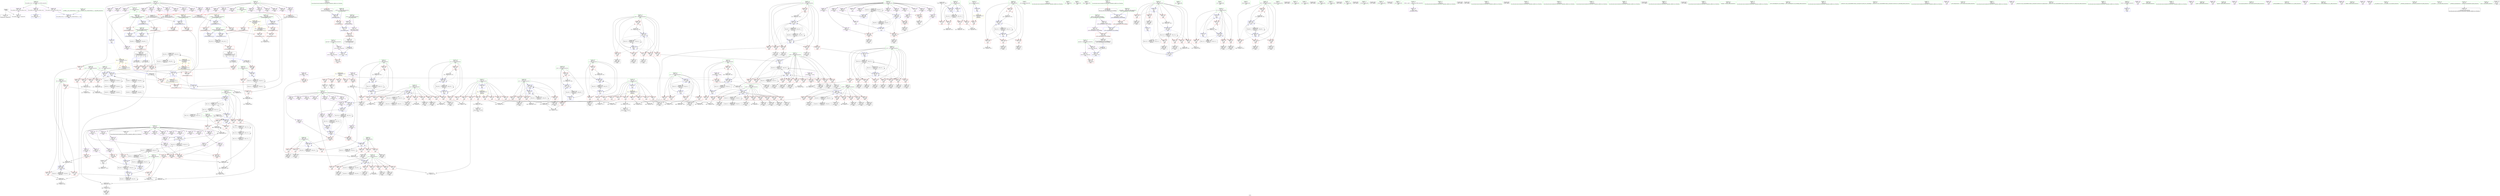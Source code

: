 digraph "SVFG" {
	label="SVFG";

	Node0x561fc7c6f420 [shape=record,color=grey,label="{NodeID: 0\nNullPtr}"];
	Node0x561fc7c6f420 -> Node0x561fc7cbbdd0[style=solid];
	Node0x561fc7c6f420 -> Node0x561fc7cd9dd0[style=solid];
	Node0x561fc7cc86c0 [shape=record,color=red,label="{NodeID: 443\n660\<--659\n\<--arrayidx250\nmain\n}"];
	Node0x561fc7cc86c0 -> Node0x561fc7ce2e70[style=solid];
	Node0x561fc7ccbc40 [shape=record,color=purple,label="{NodeID: 277\n775\<--767\ncoerce.dive\<--retval\n_ZSt12setprecisioni\n}"];
	Node0x561fc7ccbc40 -> Node0x561fc7cc8d40[style=solid];
	Node0x561fc7cbc270 [shape=record,color=black,label="{NodeID: 111\n160\<--157\ncall1\<--\nmain\n}"];
	Node0x561fc7cc5a10 [shape=record,color=red,label="{NodeID: 388\n501\<--132\n\<--j152\nmain\n}"];
	Node0x561fc7cc5a10 -> Node0x561fc7cc2f00[style=solid];
	Node0x561fc7cc1040 [shape=record,color=purple,label="{NodeID: 222\n352\<--27\narrayidx80\<--u\nmain\n}"];
	Node0x561fc7cc1040 -> Node0x561fc7cc7b60[style=solid];
	Node0x561fc7cbd520 [shape=record,color=green,label="{NodeID: 56\n96\<--97\ni\<--i_field_insensitive\nmain\n}"];
	Node0x561fc7cbd520 -> Node0x561fc7ccdb20[style=solid];
	Node0x561fc7cbd520 -> Node0x561fc7ccdbf0[style=solid];
	Node0x561fc7cbd520 -> Node0x561fc7ccdcc0[style=solid];
	Node0x561fc7cbd520 -> Node0x561fc7cda210[style=solid];
	Node0x561fc7cbd520 -> Node0x561fc7cda480[style=solid];
	Node0x561fc7d2d7b0 [shape=record,color=yellow,style=double,label="{NodeID: 831\n6V_1 = ENCHI(MR_6V_0)\npts\{12 \}\nFun[main]}"];
	Node0x561fc7d2d7b0 -> Node0x561fc7ccbde0[style=dashed];
	Node0x561fc7d2d7b0 -> Node0x561fc7ccbeb0[style=dashed];
	Node0x561fc7d2d7b0 -> Node0x561fc7ccbf80[style=dashed];
	Node0x561fc7d2d7b0 -> Node0x561fc7ccc050[style=dashed];
	Node0x561fc7d2d7b0 -> Node0x561fc7ccc120[style=dashed];
	Node0x561fc7d2d7b0 -> Node0x561fc7ccc1f0[style=dashed];
	Node0x561fc7d2d7b0 -> Node0x561fc7ccc2c0[style=dashed];
	Node0x561fc7d2d7b0 -> Node0x561fc7ccc390[style=dashed];
	Node0x561fc7ce5570 [shape=record,color=grey,label="{NodeID: 665\n738 = Binary(737, 195, )\n}"];
	Node0x561fc7ce5570 -> Node0x561fc7cdd060[style=solid];
	Node0x561fc7cdb250 [shape=record,color=blue,label="{NodeID: 499\n114\<--372\nll\<--\nmain\n|{|<s2>17}}"];
	Node0x561fc7cdb250 -> Node0x561fc7cc7d00[style=dashed];
	Node0x561fc7cdb250 -> Node0x561fc7cdb320[style=dashed];
	Node0x561fc7cdb250:s2 -> Node0x561fc7d2fe90[style=dashed,color=red];
	Node0x561fc7cce9c0 [shape=record,color=red,label="{NodeID: 333\n316\<--108\n\<--l\nmain\n}"];
	Node0x561fc7cce9c0 -> Node0x561fc7ce83f0[style=solid];
	Node0x561fc7cc4280 [shape=record,color=black,label="{NodeID: 167\n658\<--657\nidxprom249\<--\nmain\n}"];
	Node0x561fc7cb1380 [shape=record,color=green,label="{NodeID: 1\n7\<--1\n__dso_handle\<--dummyObj\nGlob }"];
	Node0x561fc7cc8790 [shape=record,color=red,label="{NodeID: 444\n674\<--673\n\<--arrayidx256\nmain\n}"];
	Node0x561fc7cc8790 -> Node0x561fc7ce8870[style=solid];
	Node0x561fc7ccbd10 [shape=record,color=red,label="{NodeID: 278\n190\<--8\n\<--qq\nmain\n}"];
	Node0x561fc7ccbd10 -> Node0x561fc7ce74f0[style=solid];
	Node0x561fc7cbc340 [shape=record,color=black,label="{NodeID: 112\n222\<--221\nidxprom\<--\nmain\n}"];
	Node0x561fc7cc5ae0 [shape=record,color=red,label="{NodeID: 389\n510\<--132\n\<--j152\nmain\n}"];
	Node0x561fc7cc5ae0 -> Node0x561fc7cc3170[style=solid];
	Node0x561fc7cc1110 [shape=record,color=purple,label="{NodeID: 223\n402\<--27\narrayidx103\<--u\nmain\n}"];
	Node0x561fc7cbd5f0 [shape=record,color=green,label="{NodeID: 57\n98\<--99\nj\<--j_field_insensitive\nmain\n}"];
	Node0x561fc7cbd5f0 -> Node0x561fc7ccdd90[style=solid];
	Node0x561fc7cbd5f0 -> Node0x561fc7ccde60[style=solid];
	Node0x561fc7cbd5f0 -> Node0x561fc7ccdf30[style=solid];
	Node0x561fc7cbd5f0 -> Node0x561fc7cda2e0[style=solid];
	Node0x561fc7cbd5f0 -> Node0x561fc7cda3b0[style=solid];
	Node0x561fc7d2d890 [shape=record,color=yellow,style=double,label="{NodeID: 832\n8V_1 = ENCHI(MR_8V_0)\npts\{14 \}\nFun[main]}"];
	Node0x561fc7d2d890 -> Node0x561fc7ccc460[style=dashed];
	Node0x561fc7d2d890 -> Node0x561fc7ccc530[style=dashed];
	Node0x561fc7d2d890 -> Node0x561fc7ccc600[style=dashed];
	Node0x561fc7d2d890 -> Node0x561fc7ccc6d0[style=dashed];
	Node0x561fc7d2d890 -> Node0x561fc7ccc7a0[style=dashed];
	Node0x561fc7d2d890 -> Node0x561fc7ccc870[style=dashed];
	Node0x561fc7d2d890 -> Node0x561fc7ccc940[style=dashed];
	Node0x561fc7d2d890 -> Node0x561fc7ccca10[style=dashed];
	Node0x561fc7ce56f0 [shape=record,color=grey,label="{NodeID: 666\n685 = Binary(683, 684, )\n}"];
	Node0x561fc7ce56f0 -> Node0x561fc7ce8870[style=solid];
	Node0x561fc7cdb320 [shape=record,color=blue,label="{NodeID: 500\n114\<--375\nll\<--\nmain\n}"];
	Node0x561fc7cdb320 -> Node0x561fc7ccf860[style=dashed];
	Node0x561fc7cdb320 -> Node0x561fc7d01540[style=dashed];
	Node0x561fc7ccea90 [shape=record,color=red,label="{NodeID: 334\n320\<--108\n\<--l\nmain\n}"];
	Node0x561fc7ccea90 -> Node0x561fc7cc1c50[style=solid];
	Node0x561fc7cc4350 [shape=record,color=black,label="{NodeID: 168\n664\<--662\n\<--cmp252\nmain\n}"];
	Node0x561fc7c90420 [shape=record,color=green,label="{NodeID: 2\n9\<--1\n\<--dummyObj\nCan only get source location for instruction, argument, global var or function.}"];
	Node0x561fc7cc8860 [shape=record,color=red,label="{NodeID: 445\n681\<--680\n\<--arrayidx260\nmain\n}"];
	Node0x561fc7cc8860 -> Node0x561fc7ce5870[style=solid];
	Node0x561fc7ccbde0 [shape=record,color=red,label="{NodeID: 279\n212\<--11\n\<--n\nmain\n}"];
	Node0x561fc7ccbde0 -> Node0x561fc7ce7670[style=solid];
	Node0x561fc7cbc410 [shape=record,color=black,label="{NodeID: 113\n225\<--224\nidxprom21\<--\nmain\n}"];
	Node0x561fc7cc5bb0 [shape=record,color=red,label="{NodeID: 390\n520\<--132\n\<--j152\nmain\n}"];
	Node0x561fc7cc5bb0 -> Node0x561fc7cc3310[style=solid];
	Node0x561fc7cc11e0 [shape=record,color=purple,label="{NodeID: 224\n405\<--27\narrayidx105\<--u\nmain\n}"];
	Node0x561fc7cc11e0 -> Node0x561fc7cdb4c0[style=solid];
	Node0x561fc7cbd6c0 [shape=record,color=green,label="{NodeID: 58\n100\<--101\ni27\<--i27_field_insensitive\nmain\n}"];
	Node0x561fc7cbd6c0 -> Node0x561fc7cce000[style=solid];
	Node0x561fc7cbd6c0 -> Node0x561fc7cce0d0[style=solid];
	Node0x561fc7cbd6c0 -> Node0x561fc7cce1a0[style=solid];
	Node0x561fc7cbd6c0 -> Node0x561fc7cda550[style=solid];
	Node0x561fc7cbd6c0 -> Node0x561fc7cda7c0[style=solid];
	Node0x561fc7d2d970 [shape=record,color=yellow,style=double,label="{NodeID: 833\n10V_1 = ENCHI(MR_10V_0)\npts\{16 \}\nFun[main]|{|<s4>16|<s5>17|<s6>21}}"];
	Node0x561fc7d2d970 -> Node0x561fc7cccae0[style=dashed];
	Node0x561fc7d2d970 -> Node0x561fc7cc7c30[style=dashed];
	Node0x561fc7d2d970 -> Node0x561fc7cc7d00[style=dashed];
	Node0x561fc7d2d970 -> Node0x561fc7cc8520[style=dashed];
	Node0x561fc7d2d970:s4 -> Node0x561fc7d2fd80[style=dashed,color=red];
	Node0x561fc7d2d970:s5 -> Node0x561fc7d2fd80[style=dashed,color=red];
	Node0x561fc7d2d970:s6 -> Node0x561fc7d2fd80[style=dashed,color=red];
	Node0x561fc7ce5870 [shape=record,color=grey,label="{NodeID: 667\n683 = Binary(681, 682, )\n}"];
	Node0x561fc7ce5870 -> Node0x561fc7ce56f0[style=solid];
	Node0x561fc7cdb3f0 [shape=record,color=blue,label="{NodeID: 501\n116\<--392\nrr\<--\nmain\n}"];
	Node0x561fc7cdb3f0 -> Node0x561fc7ccf930[style=dashed];
	Node0x561fc7cdb3f0 -> Node0x561fc7d01a40[style=dashed];
	Node0x561fc7cceb60 [shape=record,color=red,label="{NodeID: 335\n327\<--108\n\<--l\nmain\n}"];
	Node0x561fc7cceb60 -> Node0x561fc7cc1d20[style=solid];
	Node0x561fc7cc4420 [shape=record,color=black,label="{NodeID: 169\n669\<--668\nidxprom253\<--\nmain\n}"];
	Node0x561fc7c904b0 [shape=record,color=green,label="{NodeID: 3\n34\<--1\n.str\<--dummyObj\nGlob }"];
	Node0x561fc7cc8930 [shape=record,color=red,label="{NodeID: 446\n694\<--693\n\<--arrayidx268\nmain\n}"];
	Node0x561fc7cc8930 -> Node0x561fc7ce3770[style=solid];
	Node0x561fc7ccbeb0 [shape=record,color=red,label="{NodeID: 280\n242\<--11\n\<--n\nmain\n}"];
	Node0x561fc7ccbeb0 -> Node0x561fc7ce7070[style=solid];
	Node0x561fc7cbc4e0 [shape=record,color=black,label="{NodeID: 114\n252\<--251\nidxprom35\<--\nmain\n}"];
	Node0x561fc7cc5c80 [shape=record,color=red,label="{NodeID: 391\n527\<--132\n\<--j152\nmain\n}"];
	Node0x561fc7cc5c80 -> Node0x561fc7cdc360[style=solid];
	Node0x561fc7cc12b0 [shape=record,color=purple,label="{NodeID: 225\n446\<--27\narrayidx126\<--u\nmain\n}"];
	Node0x561fc7cbd790 [shape=record,color=green,label="{NodeID: 59\n102\<--103\nj31\<--j31_field_insensitive\nmain\n}"];
	Node0x561fc7cbd790 -> Node0x561fc7cce270[style=solid];
	Node0x561fc7cbd790 -> Node0x561fc7cce340[style=solid];
	Node0x561fc7cbd790 -> Node0x561fc7cce410[style=solid];
	Node0x561fc7cbd790 -> Node0x561fc7cda620[style=solid];
	Node0x561fc7cbd790 -> Node0x561fc7cda6f0[style=solid];
	Node0x561fc7ce59f0 [shape=record,color=grey,label="{NodeID: 668\n578 = Binary(573, 577, )\n}"];
	Node0x561fc7ce59f0 -> Node0x561fc7cdc910[style=solid];
	Node0x561fc7cdb4c0 [shape=record,color=blue,label="{NodeID: 502\n405\<--280\narrayidx105\<--\nmain\n}"];
	Node0x561fc7cdb4c0 -> Node0x561fc7d02440[style=dashed];
	Node0x561fc7ccec30 [shape=record,color=red,label="{NodeID: 336\n424\<--108\n\<--l\nmain\n}"];
	Node0x561fc7ccec30 -> Node0x561fc7ce4970[style=solid];
	Node0x561fc7cc44f0 [shape=record,color=black,label="{NodeID: 170\n672\<--671\nidxprom255\<--\nmain\n}"];
	Node0x561fc7c8fe40 [shape=record,color=green,label="{NodeID: 4\n36\<--1\n.str.1\<--dummyObj\nGlob }"];
	Node0x561fc7cc8a00 [shape=record,color=red,label="{NodeID: 447\n726\<--725\n\<--arrayidx288\nmain\n}"];
	Node0x561fc7cc8a00 -> Node0x561fc7cc4c40[style=solid];
	Node0x561fc7ccbf80 [shape=record,color=red,label="{NodeID: 281\n337\<--11\n\<--n\nmain\n}"];
	Node0x561fc7ccbf80 -> Node0x561fc7ce6d70[style=solid];
	Node0x561fc7cc1840 [shape=record,color=black,label="{NodeID: 115\n255\<--254\nidxprom37\<--\nmain\n}"];
	Node0x561fc7cc5d50 [shape=record,color=red,label="{NodeID: 392\n531\<--132\n\<--j152\nmain\n}"];
	Node0x561fc7cc5d50 -> Node0x561fc7ce4070[style=solid];
	Node0x561fc7cc1380 [shape=record,color=purple,label="{NodeID: 226\n449\<--27\narrayidx128\<--u\nmain\n}"];
	Node0x561fc7cc1380 -> Node0x561fc7cc7ea0[style=solid];
	Node0x561fc7cbd860 [shape=record,color=green,label="{NodeID: 60\n104\<--105\nx\<--x_field_insensitive\nmain\n}"];
	Node0x561fc7cbd860 -> Node0x561fc7cce4e0[style=solid];
	Node0x561fc7cbd860 -> Node0x561fc7cce5b0[style=solid];
	Node0x561fc7cbd860 -> Node0x561fc7cce680[style=solid];
	Node0x561fc7cbd860 -> Node0x561fc7cdad70[style=solid];
	Node0x561fc7ce5b70 [shape=record,color=grey,label="{NodeID: 669\n468 = Binary(467, 195, )\n}"];
	Node0x561fc7ce5b70 -> Node0x561fc7cdbc10[style=solid];
	Node0x561fc7cdb590 [shape=record,color=blue,label="{NodeID: 503\n411\<--407\narrayidx108\<--\nmain\n}"];
	Node0x561fc7cdb590 -> Node0x561fc7cdb660[style=dashed];
	Node0x561fc7cced00 [shape=record,color=red,label="{NodeID: 337\n333\<--110\n\<--xn\nmain\n}"];
	Node0x561fc7cced00 -> Node0x561fc7ce6bf0[style=solid];
	Node0x561fc7cc45c0 [shape=record,color=black,label="{NodeID: 171\n676\<--675\nidxprom257\<--\nmain\n}"];
	Node0x561fc7c8fed0 [shape=record,color=green,label="{NodeID: 5\n38\<--1\nstdin\<--dummyObj\nGlob }"];
	Node0x561fc7cc8ad0 [shape=record,color=red,label="{NodeID: 448\n760\<--756\n\<--__mask.addr\n_ZSt11setiosflagsSt13_Ios_Fmtflags\n}"];
	Node0x561fc7cc8ad0 -> Node0x561fc7cdd200[style=solid];
	Node0x561fc7ccc050 [shape=record,color=red,label="{NodeID: 282\n435\<--11\n\<--n\nmain\n}"];
	Node0x561fc7ccc050 -> Node0x561fc7ce86f0[style=solid];
	Node0x561fc7cc1910 [shape=record,color=black,label="{NodeID: 116\n282\<--281\nidxprom46\<--\nmain\n}"];
	Node0x561fc7cc5e20 [shape=record,color=red,label="{NodeID: 393\n641\<--134\n\<--dd\nmain\n}"];
	Node0x561fc7cc5e20 -> Node0x561fc7ce3470[style=solid];
	Node0x561fc7cc1450 [shape=record,color=purple,label="{NodeID: 227\n471\<--27\n\<--u\nmain\n}"];
	Node0x561fc7cbd930 [shape=record,color=green,label="{NodeID: 61\n106\<--107\ny\<--y_field_insensitive\nmain\n}"];
	Node0x561fc7cbd930 -> Node0x561fc7cce750[style=solid];
	Node0x561fc7cbd930 -> Node0x561fc7cce820[style=solid];
	Node0x561fc7cbd930 -> Node0x561fc7cce8f0[style=solid];
	Node0x561fc7cbd930 -> Node0x561fc7cdae40[style=solid];
	Node0x561fc7ce5cf0 [shape=record,color=grey,label="{NodeID: 670\n571 = Binary(566, 570, )\n}"];
	Node0x561fc7ce5cf0 -> Node0x561fc7cdc840[style=solid];
	Node0x561fc7cdb660 [shape=record,color=blue,label="{NodeID: 504\n417\<--413\narrayidx111\<--\nmain\n}"];
	Node0x561fc7cdb660 -> Node0x561fc7d01f40[style=dashed];
	Node0x561fc7ccedd0 [shape=record,color=red,label="{NodeID: 338\n336\<--110\n\<--xn\nmain\n}"];
	Node0x561fc7ccedd0 -> Node0x561fc7ce6d70[style=solid];
	Node0x561fc7cc4690 [shape=record,color=black,label="{NodeID: 172\n679\<--678\nidxprom259\<--\nmain\n}"];
	Node0x561fc7c8ff60 [shape=record,color=green,label="{NodeID: 6\n39\<--1\n.str.2\<--dummyObj\nGlob }"];
	Node0x561fc7cc8ba0 [shape=record,color=red,label="{NodeID: 449\n763\<--762\n\<--coerce.dive\n_ZSt11setiosflagsSt13_Ios_Fmtflags\n}"];
	Node0x561fc7cc8ba0 -> Node0x561fc7cc4d10[style=solid];
	Node0x561fc7ccc120 [shape=record,color=red,label="{NodeID: 283\n476\<--11\n\<--n\nmain\n}"];
	Node0x561fc7ccc120 -> Node0x561fc7ce53f0[style=solid];
	Node0x561fc7cc19e0 [shape=record,color=black,label="{NodeID: 117\n287\<--286\nidxprom49\<--\nmain\n}"];
	Node0x561fc7cc5ef0 [shape=record,color=red,label="{NodeID: 394\n645\<--134\n\<--dd\nmain\n}"];
	Node0x561fc7cc5ef0 -> Node0x561fc7ce35f0[style=solid];
	Node0x561fc7cc1520 [shape=record,color=purple,label="{NodeID: 228\n500\<--27\narrayidx157\<--u\nmain\n}"];
	Node0x561fc7cbda00 [shape=record,color=green,label="{NodeID: 62\n108\<--109\nl\<--l_field_insensitive\nmain\n}"];
	Node0x561fc7cbda00 -> Node0x561fc7cce9c0[style=solid];
	Node0x561fc7cbda00 -> Node0x561fc7ccea90[style=solid];
	Node0x561fc7cbda00 -> Node0x561fc7cceb60[style=solid];
	Node0x561fc7cbda00 -> Node0x561fc7ccec30[style=solid];
	Node0x561fc7cbda00 -> Node0x561fc7cdafe0[style=solid];
	Node0x561fc7cbda00 -> Node0x561fc7cdb800[style=solid];
	Node0x561fc7ce5e70 [shape=record,color=grey,label="{NodeID: 671\n463 = Binary(462, 195, )\n}"];
	Node0x561fc7ce5e70 -> Node0x561fc7cdbb40[style=solid];
	Node0x561fc7cdb730 [shape=record,color=blue,label="{NodeID: 505\n23\<--420\nqe\<--inc112\nmain\n}"];
	Node0x561fc7cdb730 -> Node0x561fc7d00550[style=dashed];
	Node0x561fc7cceea0 [shape=record,color=red,label="{NodeID: 339\n347\<--110\n\<--xn\nmain\n}"];
	Node0x561fc7cceea0 -> Node0x561fc7cc1df0[style=solid];
	Node0x561fc7cc4760 [shape=record,color=black,label="{NodeID: 173\n689\<--688\nidxprom265\<--\nmain\n}"];
	Node0x561fc7c8fff0 [shape=record,color=green,label="{NodeID: 7\n41\<--1\n.str.3\<--dummyObj\nGlob }"];
	Node0x561fc7d1d950 [shape=record,color=black,label="{NodeID: 782\nMR_12V_2 = PHI(MR_12V_4, MR_12V_1, )\npts\{22 \}\n}"];
	Node0x561fc7d1d950 -> Node0x561fc7cda960[style=dashed];
	Node0x561fc7cc8c70 [shape=record,color=red,label="{NodeID: 450\n773\<--769\n\<--__n.addr\n_ZSt12setprecisioni\n}"];
	Node0x561fc7cc8c70 -> Node0x561fc7cdd3a0[style=solid];
	Node0x561fc7ccc1f0 [shape=record,color=red,label="{NodeID: 284\n489\<--11\n\<--n\nmain\n}"];
	Node0x561fc7ccc1f0 -> Node0x561fc7ce8570[style=solid];
	Node0x561fc7cc1ab0 [shape=record,color=black,label="{NodeID: 118\n300\<--299\nidxprom54\<--\nmain\n}"];
	Node0x561fc7cc5fc0 [shape=record,color=red,label="{NodeID: 395\n651\<--134\n\<--dd\nmain\n}"];
	Node0x561fc7cc5fc0 -> Node0x561fc7ce3170[style=solid];
	Node0x561fc7cc15f0 [shape=record,color=purple,label="{NodeID: 229\n503\<--27\narrayidx159\<--u\nmain\n}"];
	Node0x561fc7cc15f0 -> Node0x561fc7cc7f70[style=solid];
	Node0x561fc7cbdad0 [shape=record,color=green,label="{NodeID: 63\n110\<--111\nxn\<--xn_field_insensitive\nmain\n}"];
	Node0x561fc7cbdad0 -> Node0x561fc7cced00[style=solid];
	Node0x561fc7cbdad0 -> Node0x561fc7ccedd0[style=solid];
	Node0x561fc7cbdad0 -> Node0x561fc7cceea0[style=solid];
	Node0x561fc7cbdad0 -> Node0x561fc7ccef70[style=solid];
	Node0x561fc7cbdad0 -> Node0x561fc7ccf040[style=solid];
	Node0x561fc7cbdad0 -> Node0x561fc7ccf110[style=solid];
	Node0x561fc7cbdad0 -> Node0x561fc7ccf1e0[style=solid];
	Node0x561fc7cbdad0 -> Node0x561fc7cdb0b0[style=solid];
	Node0x561fc7ce5ff0 [shape=record,color=grey,label="{NodeID: 672\n662 = cmp(661, 663, )\n}"];
	Node0x561fc7ce5ff0 -> Node0x561fc7cc4350[style=solid];
	Node0x561fc7cdb800 [shape=record,color=blue,label="{NodeID: 506\n108\<--425\nl\<--inc115\nmain\n}"];
	Node0x561fc7cdb800 -> Node0x561fc7cce9c0[style=dashed];
	Node0x561fc7cdb800 -> Node0x561fc7ccea90[style=dashed];
	Node0x561fc7cdb800 -> Node0x561fc7cceb60[style=dashed];
	Node0x561fc7cdb800 -> Node0x561fc7ccec30[style=dashed];
	Node0x561fc7cdb800 -> Node0x561fc7cdafe0[style=dashed];
	Node0x561fc7cdb800 -> Node0x561fc7cdb800[style=dashed];
	Node0x561fc7cdb800 -> Node0x561fc7d20650[style=dashed];
	Node0x561fc7ccef70 [shape=record,color=red,label="{NodeID: 340\n363\<--110\n\<--xn\nmain\n}"];
	Node0x561fc7ccef70 -> Node0x561fc7cc2200[style=solid];
	Node0x561fc7cc4830 [shape=record,color=black,label="{NodeID: 174\n692\<--691\nidxprom267\<--\nmain\n}"];
	Node0x561fc7c74fa0 [shape=record,color=green,label="{NodeID: 8\n43\<--1\nstdout\<--dummyObj\nGlob }"];
	Node0x561fc7d1de50 [shape=record,color=black,label="{NodeID: 783\nMR_14V_2 = PHI(MR_14V_5, MR_14V_1, )\npts\{24 \}\n}"];
	Node0x561fc7d1de50 -> Node0x561fc7cda890[style=dashed];
	Node0x561fc7cc8d40 [shape=record,color=red,label="{NodeID: 451\n776\<--775\n\<--coerce.dive\n_ZSt12setprecisioni\n}"];
	Node0x561fc7cc8d40 -> Node0x561fc7cc4de0[style=solid];
	Node0x561fc7ccc2c0 [shape=record,color=red,label="{NodeID: 285\n584\<--11\n\<--n\nmain\n}"];
	Node0x561fc7ccc2c0 -> Node0x561fc7ce89f0[style=solid];
	Node0x561fc7cc1b80 [shape=record,color=black,label="{NodeID: 119\n306\<--305\nidxprom57\<--\nmain\n}"];
	Node0x561fc7cc6090 [shape=record,color=red,label="{NodeID: 396\n563\<--136\n\<--l190\nmain\n}"];
	Node0x561fc7cc6090 -> Node0x561fc7ce6770[style=solid];
	Node0x561fc7cc16c0 [shape=record,color=purple,label="{NodeID: 230\n546\<--27\narrayidx182\<--u\nmain\n}"];
	Node0x561fc7cbdba0 [shape=record,color=green,label="{NodeID: 64\n112\<--113\nyn\<--yn_field_insensitive\nmain\n}"];
	Node0x561fc7cbdba0 -> Node0x561fc7ccf2b0[style=solid];
	Node0x561fc7cbdba0 -> Node0x561fc7ccf380[style=solid];
	Node0x561fc7cbdba0 -> Node0x561fc7ccf450[style=solid];
	Node0x561fc7cbdba0 -> Node0x561fc7ccf520[style=solid];
	Node0x561fc7cbdba0 -> Node0x561fc7ccf5f0[style=solid];
	Node0x561fc7cbdba0 -> Node0x561fc7ccf6c0[style=solid];
	Node0x561fc7cbdba0 -> Node0x561fc7ccf790[style=solid];
	Node0x561fc7cbdba0 -> Node0x561fc7cdb180[style=solid];
	Node0x561fc7ce6170 [shape=record,color=grey,label="{NodeID: 673\n249 = cmp(247, 248, )\n}"];
	Node0x561fc7cdb8d0 [shape=record,color=blue,label="{NodeID: 507\n118\<--9\ni117\<--\nmain\n}"];
	Node0x561fc7cdb8d0 -> Node0x561fc7ccfa00[style=dashed];
	Node0x561fc7cdb8d0 -> Node0x561fc7ccfad0[style=dashed];
	Node0x561fc7cdb8d0 -> Node0x561fc7ccfba0[style=dashed];
	Node0x561fc7cdb8d0 -> Node0x561fc7ccfc70[style=dashed];
	Node0x561fc7cdb8d0 -> Node0x561fc7cdbc10[style=dashed];
	Node0x561fc7cdb8d0 -> Node0x561fc7d21f50[style=dashed];
	Node0x561fc7ccf040 [shape=record,color=red,label="{NodeID: 341\n383\<--110\n\<--xn\nmain\n}"];
	Node0x561fc7ccf040 -> Node0x561fc7cc2540[style=solid];
	Node0x561fc7cc4900 [shape=record,color=black,label="{NodeID: 175\n700\<--699\nidxprom271\<--\nmain\n}"];
	Node0x561fc7c75030 [shape=record,color=green,label="{NodeID: 9\n44\<--1\n_ZSt4cout\<--dummyObj\nGlob }"];
	Node0x561fc7d5df60 [shape=record,color=black,label="{NodeID: 950\n208 = PHI()\n}"];
	Node0x561fc7d1e350 [shape=record,color=black,label="{NodeID: 784\nMR_18V_3 = PHI(MR_18V_4, MR_18V_2, )\npts\{95 \}\n}"];
	Node0x561fc7d1e350 -> Node0x561fc7ccd7e0[style=dashed];
	Node0x561fc7d1e350 -> Node0x561fc7ccd8b0[style=dashed];
	Node0x561fc7d1e350 -> Node0x561fc7ccd980[style=dashed];
	Node0x561fc7d1e350 -> Node0x561fc7ccda50[style=dashed];
	Node0x561fc7d1e350 -> Node0x561fc7cdd060[style=dashed];
	Node0x561fc7cc8e10 [shape=record,color=red,label="{NodeID: 452\n816\<--796\n\<--retval\n_ZSt3maxIiERKT_S2_S2_\n}"];
	Node0x561fc7cc8e10 -> Node0x561fc7cc4eb0[style=solid];
	Node0x561fc7ccc390 [shape=record,color=red,label="{NodeID: 286\n718\<--11\n\<--n\nmain\n}"];
	Node0x561fc7ccc390 -> Node0x561fc7ce29f0[style=solid];
	Node0x561fc7cc1c50 [shape=record,color=black,label="{NodeID: 120\n321\<--320\nidxprom64\<--\nmain\n}"];
	Node0x561fc7cc6160 [shape=record,color=red,label="{NodeID: 397\n567\<--136\n\<--l190\nmain\n}"];
	Node0x561fc7cc6160 -> Node0x561fc7cc3720[style=solid];
	Node0x561fc7cc96f0 [shape=record,color=purple,label="{NodeID: 231\n549\<--27\narrayidx184\<--u\nmain\n}"];
	Node0x561fc7cc96f0 -> Node0x561fc7cdc5d0[style=solid];
	Node0x561fc7cbdc70 [shape=record,color=green,label="{NodeID: 65\n114\<--115\nll\<--ll_field_insensitive\nmain\n|{|<s3>17}}"];
	Node0x561fc7cbdc70 -> Node0x561fc7ccf860[style=solid];
	Node0x561fc7cbdc70 -> Node0x561fc7cdb250[style=solid];
	Node0x561fc7cbdc70 -> Node0x561fc7cdb320[style=solid];
	Node0x561fc7cbdc70:s3 -> Node0x561fc7d61cc0[style=solid,color=red];
	Node0x561fc7ce62f0 [shape=record,color=grey,label="{NodeID: 674\n345 = cmp(343, 344, )\n}"];
	Node0x561fc7cdb9a0 [shape=record,color=blue,label="{NodeID: 508\n120\<--9\nj121\<--\nmain\n}"];
	Node0x561fc7cdb9a0 -> Node0x561fc7ccfd40[style=dashed];
	Node0x561fc7cdb9a0 -> Node0x561fc7ccfe10[style=dashed];
	Node0x561fc7cdb9a0 -> Node0x561fc7ccfee0[style=dashed];
	Node0x561fc7cdb9a0 -> Node0x561fc7ccffb0[style=dashed];
	Node0x561fc7cdb9a0 -> Node0x561fc7cdb9a0[style=dashed];
	Node0x561fc7cdb9a0 -> Node0x561fc7cdbb40[style=dashed];
	Node0x561fc7cdb9a0 -> Node0x561fc7d22450[style=dashed];
	Node0x561fc7ccf110 [shape=record,color=red,label="{NodeID: 342\n400\<--110\n\<--xn\nmain\n}"];
	Node0x561fc7ccf110 -> Node0x561fc7cc26e0[style=solid];
	Node0x561fc7cc49d0 [shape=record,color=black,label="{NodeID: 176\n703\<--702\nidxprom273\<--\nmain\n}"];
	Node0x561fc7c750c0 [shape=record,color=green,label="{NodeID: 10\n45\<--1\n.str.4\<--dummyObj\nGlob }"];
	Node0x561fc7d5e120 [shape=record,color=black,label="{NodeID: 951\n161 = PHI(752, )\n}"];
	Node0x561fc7d5e120 -> Node0x561fc7cd9fa0[style=solid];
	Node0x561fc7d1e850 [shape=record,color=black,label="{NodeID: 785\nMR_20V_2 = PHI(MR_20V_4, MR_20V_1, )\npts\{97 \}\n}"];
	Node0x561fc7d1e850 -> Node0x561fc7cda210[style=dashed];
	Node0x561fc7cc8ee0 [shape=record,color=red,label="{NodeID: 453\n804\<--798\n\<--__a.addr\n_ZSt3maxIiERKT_S2_S2_\n}"];
	Node0x561fc7cc8ee0 -> Node0x561fc7cc9220[style=solid];
	Node0x561fc7ccc460 [shape=record,color=red,label="{NodeID: 287\n218\<--13\n\<--m\nmain\n}"];
	Node0x561fc7ccc460 -> Node0x561fc7ce77f0[style=solid];
	Node0x561fc7cc1d20 [shape=record,color=black,label="{NodeID: 121\n328\<--327\nidxprom67\<--\nmain\n}"];
	Node0x561fc7cc6230 [shape=record,color=red,label="{NodeID: 398\n574\<--136\n\<--l190\nmain\n}"];
	Node0x561fc7cc6230 -> Node0x561fc7cc37f0[style=solid];
	Node0x561fc7cc9780 [shape=record,color=purple,label="{NodeID: 232\n596\<--27\narrayidx211\<--u\nmain\n}"];
	Node0x561fc7cbdd40 [shape=record,color=green,label="{NodeID: 66\n116\<--117\nrr\<--rr_field_insensitive\nmain\n}"];
	Node0x561fc7cbdd40 -> Node0x561fc7ccf930[style=solid];
	Node0x561fc7cbdd40 -> Node0x561fc7cdb3f0[style=solid];
	Node0x561fc7ce6470 [shape=record,color=grey,label="{NodeID: 675\n643 = cmp(642, 398, )\n}"];
	Node0x561fc7cdba70 [shape=record,color=blue,label="{NodeID: 509\n458\<--9\narrayidx134\<--\nmain\n}"];
	Node0x561fc7cdba70 -> Node0x561fc7d2c070[style=dashed];
	Node0x561fc7ccf1e0 [shape=record,color=red,label="{NodeID: 343\n407\<--110\n\<--xn\nmain\n}"];
	Node0x561fc7ccf1e0 -> Node0x561fc7cdb590[style=solid];
	Node0x561fc7cc4aa0 [shape=record,color=black,label="{NodeID: 177\n720\<--719\nidxprom284\<--sub283\nmain\n}"];
	Node0x561fc7c75180 [shape=record,color=green,label="{NodeID: 11\n47\<--1\n.str.5\<--dummyObj\nGlob }"];
	Node0x561fc7d60900 [shape=record,color=black,label="{NodeID: 952\n169 = PHI()\n}"];
	Node0x561fc7d1ed50 [shape=record,color=black,label="{NodeID: 786\nMR_22V_2 = PHI(MR_22V_3, MR_22V_1, )\npts\{99 \}\n}"];
	Node0x561fc7d1ed50 -> Node0x561fc7cda2e0[style=dashed];
	Node0x561fc7d1ed50 -> Node0x561fc7d1ed50[style=dashed];
	Node0x561fc7cc8fb0 [shape=record,color=red,label="{NodeID: 454\n813\<--798\n\<--__a.addr\n_ZSt3maxIiERKT_S2_S2_\n}"];
	Node0x561fc7cc8fb0 -> Node0x561fc7cdd6e0[style=solid];
	Node0x561fc7ccc530 [shape=record,color=red,label="{NodeID: 288\n248\<--13\n\<--m\nmain\n}"];
	Node0x561fc7ccc530 -> Node0x561fc7ce6170[style=solid];
	Node0x561fc7cc1df0 [shape=record,color=black,label="{NodeID: 122\n348\<--347\nidxprom77\<--\nmain\n}"];
	Node0x561fc7cc6300 [shape=record,color=red,label="{NodeID: 399\n709\<--136\n\<--l190\nmain\n}"];
	Node0x561fc7cc6300 -> Node0x561fc7ce4670[style=solid];
	Node0x561fc7cc9850 [shape=record,color=purple,label="{NodeID: 233\n599\<--27\narrayidx213\<--u\nmain\n}"];
	Node0x561fc7cc9850 -> Node0x561fc7cc8450[style=solid];
	Node0x561fc7cbde10 [shape=record,color=green,label="{NodeID: 67\n118\<--119\ni117\<--i117_field_insensitive\nmain\n}"];
	Node0x561fc7cbde10 -> Node0x561fc7ccfa00[style=solid];
	Node0x561fc7cbde10 -> Node0x561fc7ccfad0[style=solid];
	Node0x561fc7cbde10 -> Node0x561fc7ccfba0[style=solid];
	Node0x561fc7cbde10 -> Node0x561fc7ccfc70[style=solid];
	Node0x561fc7cbde10 -> Node0x561fc7cdb8d0[style=solid];
	Node0x561fc7cbde10 -> Node0x561fc7cdbc10[style=solid];
	Node0x561fc7ce65f0 [shape=record,color=grey,label="{NodeID: 676\n297 = cmp(295, 296, )\n}"];
	Node0x561fc7cdbb40 [shape=record,color=blue,label="{NodeID: 510\n120\<--463\nj121\<--inc137\nmain\n}"];
	Node0x561fc7cdbb40 -> Node0x561fc7ccfd40[style=dashed];
	Node0x561fc7cdbb40 -> Node0x561fc7ccfe10[style=dashed];
	Node0x561fc7cdbb40 -> Node0x561fc7ccfee0[style=dashed];
	Node0x561fc7cdbb40 -> Node0x561fc7ccffb0[style=dashed];
	Node0x561fc7cdbb40 -> Node0x561fc7cdb9a0[style=dashed];
	Node0x561fc7cdbb40 -> Node0x561fc7cdbb40[style=dashed];
	Node0x561fc7cdbb40 -> Node0x561fc7d22450[style=dashed];
	Node0x561fc7ccf2b0 [shape=record,color=red,label="{NodeID: 344\n340\<--112\n\<--yn\nmain\n}"];
	Node0x561fc7ccf2b0 -> Node0x561fc7ce6ef0[style=solid];
	Node0x561fc7cc4b70 [shape=record,color=black,label="{NodeID: 178\n724\<--723\nidxprom287\<--sub286\nmain\n}"];
	Node0x561fc7c75240 [shape=record,color=green,label="{NodeID: 12\n49\<--1\nstderr\<--dummyObj\nGlob }"];
	Node0x561fc7d609d0 [shape=record,color=black,label="{NodeID: 953\n172 = PHI(765, )\n}"];
	Node0x561fc7d609d0 -> Node0x561fc7cda070[style=solid];
	Node0x561fc7d1f250 [shape=record,color=black,label="{NodeID: 787\nMR_24V_2 = PHI(MR_24V_4, MR_24V_1, )\npts\{101 \}\n}"];
	Node0x561fc7d1f250 -> Node0x561fc7cda550[style=dashed];
	Node0x561fc7cc9080 [shape=record,color=red,label="{NodeID: 455\n806\<--800\n\<--__b.addr\n_ZSt3maxIiERKT_S2_S2_\n}"];
	Node0x561fc7cc9080 -> Node0x561fc7cc92f0[style=solid];
	Node0x561fc7ccc600 [shape=record,color=red,label="{NodeID: 289\n344\<--13\n\<--m\nmain\n}"];
	Node0x561fc7ccc600 -> Node0x561fc7ce62f0[style=solid];
	Node0x561fc7cc1ec0 [shape=record,color=black,label="{NodeID: 123\n351\<--350\nidxprom79\<--\nmain\n}"];
	Node0x561fc7cc63d0 [shape=record,color=red,label="{NodeID: 400\n580\<--138\n\<--xn194\nmain\n}"];
	Node0x561fc7cc63d0 -> Node0x561fc7ce8b70[style=solid];
	Node0x561fc7cc9920 [shape=record,color=purple,label="{NodeID: 234\n455\<--31\narrayidx132\<--d\nmain\n}"];
	Node0x561fc7cbdee0 [shape=record,color=green,label="{NodeID: 68\n120\<--121\nj121\<--j121_field_insensitive\nmain\n}"];
	Node0x561fc7cbdee0 -> Node0x561fc7ccfd40[style=solid];
	Node0x561fc7cbdee0 -> Node0x561fc7ccfe10[style=solid];
	Node0x561fc7cbdee0 -> Node0x561fc7ccfee0[style=solid];
	Node0x561fc7cbdee0 -> Node0x561fc7ccffb0[style=solid];
	Node0x561fc7cbdee0 -> Node0x561fc7cdb9a0[style=solid];
	Node0x561fc7cbdee0 -> Node0x561fc7cdbb40[style=solid];
	Node0x561fc7ce6770 [shape=record,color=grey,label="{NodeID: 677\n564 = cmp(563, 162, )\n}"];
	Node0x561fc7cdbc10 [shape=record,color=blue,label="{NodeID: 511\n118\<--468\ni117\<--inc140\nmain\n}"];
	Node0x561fc7cdbc10 -> Node0x561fc7ccfa00[style=dashed];
	Node0x561fc7cdbc10 -> Node0x561fc7ccfad0[style=dashed];
	Node0x561fc7cdbc10 -> Node0x561fc7ccfba0[style=dashed];
	Node0x561fc7cdbc10 -> Node0x561fc7ccfc70[style=dashed];
	Node0x561fc7cdbc10 -> Node0x561fc7cdbc10[style=dashed];
	Node0x561fc7cdbc10 -> Node0x561fc7d21f50[style=dashed];
	Node0x561fc7ccf380 [shape=record,color=red,label="{NodeID: 345\n343\<--112\n\<--yn\nmain\n}"];
	Node0x561fc7ccf380 -> Node0x561fc7ce62f0[style=solid];
	Node0x561fc7cc4c40 [shape=record,color=black,label="{NodeID: 179\n727\<--726\nconv\<--\nmain\n}"];
	Node0x561fc7cc4c40 -> Node0x561fc7ce32f0[style=solid];
	Node0x561fc7c75300 [shape=record,color=green,label="{NodeID: 13\n50\<--1\n.str.6\<--dummyObj\nGlob }"];
	Node0x561fc7d60b00 [shape=record,color=black,label="{NodeID: 954\n180 = PHI()\n}"];
	Node0x561fc7d1f750 [shape=record,color=black,label="{NodeID: 788\nMR_26V_2 = PHI(MR_26V_3, MR_26V_1, )\npts\{103 \}\n}"];
	Node0x561fc7d1f750 -> Node0x561fc7cda620[style=dashed];
	Node0x561fc7d1f750 -> Node0x561fc7d1f750[style=dashed];
	Node0x561fc7cc9150 [shape=record,color=red,label="{NodeID: 456\n810\<--800\n\<--__b.addr\n_ZSt3maxIiERKT_S2_S2_\n}"];
	Node0x561fc7cc9150 -> Node0x561fc7cdd610[style=solid];
	Node0x561fc7ccc6d0 [shape=record,color=red,label="{NodeID: 290\n441\<--13\n\<--m\nmain\n}"];
	Node0x561fc7ccc6d0 -> Node0x561fc7ce8270[style=solid];
	Node0x561fc7cc1f90 [shape=record,color=black,label="{NodeID: 124\n354\<--353\ntobool\<--\nmain\n}"];
	Node0x561fc7cc64a0 [shape=record,color=red,label="{NodeID: 401\n583\<--138\n\<--xn194\nmain\n}"];
	Node0x561fc7cc64a0 -> Node0x561fc7ce89f0[style=solid];
	Node0x561fc7cc99f0 [shape=record,color=purple,label="{NodeID: 235\n458\<--31\narrayidx134\<--d\nmain\n}"];
	Node0x561fc7cc99f0 -> Node0x561fc7cdba70[style=solid];
	Node0x561fc7cbdfb0 [shape=record,color=green,label="{NodeID: 69\n122\<--123\nii142\<--ii142_field_insensitive\nmain\n}"];
	Node0x561fc7cbdfb0 -> Node0x561fc7cd0080[style=solid];
	Node0x561fc7cbdfb0 -> Node0x561fc7cd0150[style=solid];
	Node0x561fc7cbdfb0 -> Node0x561fc7cdbce0[style=solid];
	Node0x561fc7cbdfb0 -> Node0x561fc7cdcf90[style=solid];
	Node0x561fc7ce68f0 [shape=record,color=grey,label="{NodeID: 678\n637 = cmp(636, 398, )\n}"];
	Node0x561fc7cdbce0 [shape=record,color=blue,label="{NodeID: 512\n122\<--9\nii142\<--\nmain\n}"];
	Node0x561fc7cdbce0 -> Node0x561fc7cd0080[style=dashed];
	Node0x561fc7cdbce0 -> Node0x561fc7cd0150[style=dashed];
	Node0x561fc7cdbce0 -> Node0x561fc7cdcf90[style=dashed];
	Node0x561fc7cdbce0 -> Node0x561fc7d22950[style=dashed];
	Node0x561fc7ccf450 [shape=record,color=red,label="{NodeID: 346\n350\<--112\n\<--yn\nmain\n}"];
	Node0x561fc7ccf450 -> Node0x561fc7cc1ec0[style=solid];
	Node0x561fc7cc4d10 [shape=record,color=black,label="{NodeID: 180\n752\<--763\n_ZSt11setiosflagsSt13_Ios_Fmtflags_ret\<--\n_ZSt11setiosflagsSt13_Ios_Fmtflags\n|{<s0>5}}"];
	Node0x561fc7cc4d10:s0 -> Node0x561fc7d5e120[style=solid,color=blue];
	Node0x561fc7c78760 [shape=record,color=green,label="{NodeID: 14\n52\<--1\n.str.7\<--dummyObj\nGlob }"];
	Node0x561fc7d60bd0 [shape=record,color=black,label="{NodeID: 955\n184 = PHI()\n}"];
	Node0x561fc7d1fc50 [shape=record,color=black,label="{NodeID: 789\nMR_28V_2 = PHI(MR_28V_3, MR_28V_1, )\npts\{105 \}\n}"];
	Node0x561fc7d1fc50 -> Node0x561fc7cdad70[style=dashed];
	Node0x561fc7d1fc50 -> Node0x561fc7d1fc50[style=dashed];
	Node0x561fc7cc9220 [shape=record,color=red,label="{NodeID: 457\n805\<--804\n\<--\n_ZSt3maxIiERKT_S2_S2_\n}"];
	Node0x561fc7cc9220 -> Node0x561fc7ce6a70[style=solid];
	Node0x561fc7ccc7a0 [shape=record,color=red,label="{NodeID: 291\n477\<--13\n\<--m\nmain\n}"];
	Node0x561fc7ccc7a0 -> Node0x561fc7ce53f0[style=solid];
	Node0x561fc7cc2060 [shape=record,color=black,label="{NodeID: 125\n358\<--357\nidxprom81\<--\nmain\n}"];
	Node0x561fc7cc6570 [shape=record,color=red,label="{NodeID: 402\n594\<--138\n\<--xn194\nmain\n}"];
	Node0x561fc7cc6570 -> Node0x561fc7cc38c0[style=solid];
	Node0x561fc7cc9ac0 [shape=record,color=purple,label="{NodeID: 236\n509\<--31\narrayidx162\<--d\nmain\n}"];
	Node0x561fc7cbe080 [shape=record,color=green,label="{NodeID: 70\n124\<--125\nmi\<--mi_field_insensitive\nmain\n}"];
	Node0x561fc7cbe080 -> Node0x561fc7cd0220[style=solid];
	Node0x561fc7cbe080 -> Node0x561fc7cdbdb0[style=solid];
	Node0x561fc7cbe080 -> Node0x561fc7cdc1c0[style=solid];
	Node0x561fc7ce6a70 [shape=record,color=grey,label="{NodeID: 679\n808 = cmp(805, 807, )\n}"];
	Node0x561fc7cdbdb0 [shape=record,color=blue,label="{NodeID: 513\n124\<--482\nmi\<--\nmain\n}"];
	Node0x561fc7cdbdb0 -> Node0x561fc7cdbdb0[style=dashed];
	Node0x561fc7cdbdb0 -> Node0x561fc7d04740[style=dashed];
	Node0x561fc7cdbdb0 -> Node0x561fc7d22e50[style=dashed];
	Node0x561fc7ccf520 [shape=record,color=red,label="{NodeID: 347\n366\<--112\n\<--yn\nmain\n}"];
	Node0x561fc7ccf520 -> Node0x561fc7cc22d0[style=solid];
	Node0x561fc7cc4de0 [shape=record,color=black,label="{NodeID: 181\n765\<--776\n_ZSt12setprecisioni_ret\<--\n_ZSt12setprecisioni\n|{<s0>7}}"];
	Node0x561fc7cc4de0:s0 -> Node0x561fc7d609d0[style=solid,color=blue];
	Node0x561fc7c78860 [shape=record,color=green,label="{NodeID: 15\n54\<--1\n_ZL2dx\<--dummyObj\nGlob }"];
	Node0x561fc7d60ca0 [shape=record,color=black,label="{NodeID: 956\n197 = PHI()\n}"];
	Node0x561fc7d20150 [shape=record,color=black,label="{NodeID: 790\nMR_30V_2 = PHI(MR_30V_3, MR_30V_1, )\npts\{107 \}\n}"];
	Node0x561fc7d20150 -> Node0x561fc7cdae40[style=dashed];
	Node0x561fc7d20150 -> Node0x561fc7d20150[style=dashed];
	Node0x561fc7cc92f0 [shape=record,color=red,label="{NodeID: 458\n807\<--806\n\<--\n_ZSt3maxIiERKT_S2_S2_\n}"];
	Node0x561fc7cc92f0 -> Node0x561fc7ce6a70[style=solid];
	Node0x561fc7ccc870 [shape=record,color=red,label="{NodeID: 292\n495\<--13\n\<--m\nmain\n}"];
	Node0x561fc7ccc870 -> Node0x561fc7ce7df0[style=solid];
	Node0x561fc7cc2130 [shape=record,color=black,label="{NodeID: 126\n361\<--360\nidxprom83\<--\nmain\n}"];
	Node0x561fc7cc6640 [shape=record,color=red,label="{NodeID: 403\n610\<--138\n\<--xn194\nmain\n}"];
	Node0x561fc7cc6640 -> Node0x561fc7cc3cd0[style=solid];
	Node0x561fc7cc9b90 [shape=record,color=purple,label="{NodeID: 237\n512\<--31\narrayidx164\<--d\nmain\n}"];
	Node0x561fc7cc9b90 -> Node0x561fc7cc8040[style=solid];
	Node0x561fc7cbe150 [shape=record,color=green,label="{NodeID: 71\n126\<--127\nx146\<--x146_field_insensitive\nmain\n}"];
	Node0x561fc7cbe150 -> Node0x561fc7cd02f0[style=solid];
	Node0x561fc7cbe150 -> Node0x561fc7cd03c0[style=solid];
	Node0x561fc7cbe150 -> Node0x561fc7cd0490[style=solid];
	Node0x561fc7cbe150 -> Node0x561fc7cd0560[style=solid];
	Node0x561fc7cbe150 -> Node0x561fc7cd0630[style=solid];
	Node0x561fc7cbe150 -> Node0x561fc7cd0700[style=solid];
	Node0x561fc7cbe150 -> Node0x561fc7cd07d0[style=solid];
	Node0x561fc7cbe150 -> Node0x561fc7cd08a0[style=solid];
	Node0x561fc7cbe150 -> Node0x561fc7cd0970[style=solid];
	Node0x561fc7cbe150 -> Node0x561fc7cdbe80[style=solid];
	Node0x561fc7cbe150 -> Node0x561fc7cdc290[style=solid];
	Node0x561fc7ce6bf0 [shape=record,color=grey,label="{NodeID: 680\n334 = cmp(333, 9, )\n}"];
	Node0x561fc7cdbe80 [shape=record,color=blue,label="{NodeID: 514\n126\<--484\nx146\<--\nmain\n}"];
	Node0x561fc7cdbe80 -> Node0x561fc7cd02f0[style=dashed];
	Node0x561fc7cdbe80 -> Node0x561fc7cd03c0[style=dashed];
	Node0x561fc7cdbe80 -> Node0x561fc7cd0490[style=dashed];
	Node0x561fc7cdbe80 -> Node0x561fc7cd0560[style=dashed];
	Node0x561fc7cdbe80 -> Node0x561fc7cd0630[style=dashed];
	Node0x561fc7cdbe80 -> Node0x561fc7cd0700[style=dashed];
	Node0x561fc7cdbe80 -> Node0x561fc7cd07d0[style=dashed];
	Node0x561fc7cdbe80 -> Node0x561fc7cd08a0[style=dashed];
	Node0x561fc7cdbe80 -> Node0x561fc7cd0970[style=dashed];
	Node0x561fc7cdbe80 -> Node0x561fc7cdbe80[style=dashed];
	Node0x561fc7cdbe80 -> Node0x561fc7d04c40[style=dashed];
	Node0x561fc7cdbe80 -> Node0x561fc7d23350[style=dashed];
	Node0x561fc7ccf5f0 [shape=record,color=red,label="{NodeID: 348\n386\<--112\n\<--yn\nmain\n}"];
	Node0x561fc7ccf5f0 -> Node0x561fc7cc2610[style=solid];
	Node0x561fc7cc4eb0 [shape=record,color=black,label="{NodeID: 182\n793\<--816\n_ZSt3maxIiERKT_S2_S2__ret\<--\n_ZSt3maxIiERKT_S2_S2_\n|{<s0>16|<s1>17|<s2>21}}"];
	Node0x561fc7cc4eb0:s0 -> Node0x561fc7d61700[style=solid,color=blue];
	Node0x561fc7cc4eb0:s1 -> Node0x561fc7d60e40[style=solid,color=blue];
	Node0x561fc7cc4eb0:s2 -> Node0x561fc7d613f0[style=solid,color=blue];
	Node0x561fc7c78960 [shape=record,color=green,label="{NodeID: 16\n55\<--1\n_ZL2dy\<--dummyObj\nGlob }"];
	Node0x561fc7d60d70 [shape=record,color=black,label="{NodeID: 957\n70 = PHI()\n}"];
	Node0x561fc7d20650 [shape=record,color=black,label="{NodeID: 791\nMR_32V_2 = PHI(MR_32V_3, MR_32V_1, )\npts\{109 \}\n}"];
	Node0x561fc7d20650 -> Node0x561fc7cdafe0[style=dashed];
	Node0x561fc7d20650 -> Node0x561fc7d20650[style=dashed];
	Node0x561fc7cc93c0 [shape=record,color=red,label="{NodeID: 459\n841\<--821\n\<--retval\n_ZSt3minIiERKT_S2_S2_\n}"];
	Node0x561fc7cc93c0 -> Node0x561fc7cc4f80[style=solid];
	Node0x561fc7ccc940 [shape=record,color=red,label="{NodeID: 293\n591\<--13\n\<--m\nmain\n}"];
	Node0x561fc7ccc940 -> Node0x561fc7ce7970[style=solid];
	Node0x561fc7cc2200 [shape=record,color=black,label="{NodeID: 127\n364\<--363\nidxprom85\<--\nmain\n}"];
	Node0x561fc7cc6710 [shape=record,color=red,label="{NodeID: 404\n625\<--138\n\<--xn194\nmain\n}"];
	Node0x561fc7cc6710 -> Node0x561fc7cc4010[style=solid];
	Node0x561fc7cc9c60 [shape=record,color=purple,label="{NodeID: 238\n519\<--31\narrayidx168\<--d\nmain\n}"];
	Node0x561fc7cbe220 [shape=record,color=green,label="{NodeID: 72\n128\<--129\ny147\<--y147_field_insensitive\nmain\n}"];
	Node0x561fc7cbe220 -> Node0x561fc7cd0a40[style=solid];
	Node0x561fc7cbe220 -> Node0x561fc7cd0b10[style=solid];
	Node0x561fc7cbe220 -> Node0x561fc7cd0be0[style=solid];
	Node0x561fc7cbe220 -> Node0x561fc7cd0cb0[style=solid];
	Node0x561fc7cbe220 -> Node0x561fc7cd0d80[style=solid];
	Node0x561fc7cbe220 -> Node0x561fc7cd0e50[style=solid];
	Node0x561fc7cbe220 -> Node0x561fc7cd0f20[style=solid];
	Node0x561fc7cbe220 -> Node0x561fc7cd0ff0[style=solid];
	Node0x561fc7cbe220 -> Node0x561fc7cdbf50[style=solid];
	Node0x561fc7cbe220 -> Node0x561fc7cdc360[style=solid];
	Node0x561fc7ce6d70 [shape=record,color=grey,label="{NodeID: 681\n338 = cmp(336, 337, )\n}"];
	Node0x561fc7cdbf50 [shape=record,color=blue,label="{NodeID: 515\n128\<--484\ny147\<--\nmain\n}"];
	Node0x561fc7cdbf50 -> Node0x561fc7cd0a40[style=dashed];
	Node0x561fc7cdbf50 -> Node0x561fc7cd0b10[style=dashed];
	Node0x561fc7cdbf50 -> Node0x561fc7cd0be0[style=dashed];
	Node0x561fc7cdbf50 -> Node0x561fc7cd0cb0[style=dashed];
	Node0x561fc7cdbf50 -> Node0x561fc7cd0d80[style=dashed];
	Node0x561fc7cdbf50 -> Node0x561fc7cd0e50[style=dashed];
	Node0x561fc7cdbf50 -> Node0x561fc7cd0f20[style=dashed];
	Node0x561fc7cdbf50 -> Node0x561fc7cd0ff0[style=dashed];
	Node0x561fc7cdbf50 -> Node0x561fc7cdbf50[style=dashed];
	Node0x561fc7cdbf50 -> Node0x561fc7d05140[style=dashed];
	Node0x561fc7cdbf50 -> Node0x561fc7d23850[style=dashed];
	Node0x561fc7ccf6c0 [shape=record,color=red,label="{NodeID: 349\n403\<--112\n\<--yn\nmain\n}"];
	Node0x561fc7ccf6c0 -> Node0x561fc7cc27b0[style=solid];
	Node0x561fc7cc4f80 [shape=record,color=black,label="{NodeID: 183\n818\<--841\n_ZSt3minIiERKT_S2_S2__ret\<--\n_ZSt3minIiERKT_S2_S2_\n|{<s0>18|<s1>22}}"];
	Node0x561fc7cc4f80:s0 -> Node0x561fc7d61040[style=solid,color=blue];
	Node0x561fc7cc4f80:s1 -> Node0x561fc7d615c0[style=solid,color=blue];
	Node0x561fc7c78a60 [shape=record,color=green,label="{NodeID: 17\n56\<--1\n.str.8\<--dummyObj\nGlob }"];
	Node0x561fc7d60e40 [shape=record,color=black,label="{NodeID: 958\n374 = PHI(793, )\n}"];
	Node0x561fc7d60e40 -> Node0x561fc7cc7d00[style=solid];
	Node0x561fc7d20b50 [shape=record,color=black,label="{NodeID: 792\nMR_34V_2 = PHI(MR_34V_3, MR_34V_1, )\npts\{111 \}\n}"];
	Node0x561fc7d20b50 -> Node0x561fc7cd2640[style=dashed];
	Node0x561fc7cc9490 [shape=record,color=red,label="{NodeID: 460\n831\<--823\n\<--__a.addr\n_ZSt3minIiERKT_S2_S2_\n}"];
	Node0x561fc7cc9490 -> Node0x561fc7cd9530[style=solid];
	Node0x561fc7ccca10 [shape=record,color=red,label="{NodeID: 294\n722\<--13\n\<--m\nmain\n}"];
	Node0x561fc7ccca10 -> Node0x561fc7ce2ff0[style=solid];
	Node0x561fc7cc22d0 [shape=record,color=black,label="{NodeID: 128\n367\<--366\nidxprom87\<--\nmain\n}"];
	Node0x561fc7cc67e0 [shape=record,color=red,label="{NodeID: 405\n668\<--138\n\<--xn194\nmain\n}"];
	Node0x561fc7cc67e0 -> Node0x561fc7cc4420[style=solid];
	Node0x561fc7cc9d30 [shape=record,color=purple,label="{NodeID: 239\n522\<--31\narrayidx170\<--d\nmain\n}"];
	Node0x561fc7cc9d30 -> Node0x561fc7cc8110[style=solid];
	Node0x561fc7cbe2f0 [shape=record,color=green,label="{NodeID: 73\n130\<--131\ni148\<--i148_field_insensitive\nmain\n}"];
	Node0x561fc7cbe2f0 -> Node0x561fc7cd10c0[style=solid];
	Node0x561fc7cbe2f0 -> Node0x561fc7cd1190[style=solid];
	Node0x561fc7cbe2f0 -> Node0x561fc7cd1260[style=solid];
	Node0x561fc7cbe2f0 -> Node0x561fc7cc56d0[style=solid];
	Node0x561fc7cbe2f0 -> Node0x561fc7cc57a0[style=solid];
	Node0x561fc7cbe2f0 -> Node0x561fc7cc5870[style=solid];
	Node0x561fc7cbe2f0 -> Node0x561fc7cdc020[style=solid];
	Node0x561fc7cbe2f0 -> Node0x561fc7cdc500[style=solid];
	Node0x561fc7ce6ef0 [shape=record,color=grey,label="{NodeID: 682\n341 = cmp(340, 9, )\n}"];
	Node0x561fc7cdc020 [shape=record,color=blue,label="{NodeID: 516\n130\<--9\ni148\<--\nmain\n}"];
	Node0x561fc7cdc020 -> Node0x561fc7cd10c0[style=dashed];
	Node0x561fc7cdc020 -> Node0x561fc7cd1190[style=dashed];
	Node0x561fc7cdc020 -> Node0x561fc7cd1260[style=dashed];
	Node0x561fc7cdc020 -> Node0x561fc7cc56d0[style=dashed];
	Node0x561fc7cdc020 -> Node0x561fc7cc57a0[style=dashed];
	Node0x561fc7cdc020 -> Node0x561fc7cc5870[style=dashed];
	Node0x561fc7cdc020 -> Node0x561fc7cdc020[style=dashed];
	Node0x561fc7cdc020 -> Node0x561fc7cdc500[style=dashed];
	Node0x561fc7cdc020 -> Node0x561fc7d23d50[style=dashed];
	Node0x561fc7ccf790 [shape=record,color=red,label="{NodeID: 350\n413\<--112\n\<--yn\nmain\n}"];
	Node0x561fc7ccf790 -> Node0x561fc7cdb660[style=solid];
	Node0x561fc7cc5050 [shape=record,color=purple,label="{NodeID: 184\n69\<--4\n\<--_ZStL8__ioinit\n__cxx_global_var_init\n}"];
	Node0x561fc7c78b60 [shape=record,color=green,label="{NodeID: 18\n59\<--1\n\<--dummyObj\nCan only get source location for instruction, argument, global var or function.}"];
	Node0x561fc7d61040 [shape=record,color=black,label="{NodeID: 959\n389 = PHI(818, )\n}"];
	Node0x561fc7d61040 -> Node0x561fc7cc7dd0[style=solid];
	Node0x561fc7d21050 [shape=record,color=black,label="{NodeID: 793\nMR_36V_2 = PHI(MR_36V_3, MR_36V_1, )\npts\{113 \}\n}"];
	Node0x561fc7d21050 -> Node0x561fc7cd2b40[style=dashed];
	Node0x561fc7cc9560 [shape=record,color=red,label="{NodeID: 461\n838\<--823\n\<--__a.addr\n_ZSt3minIiERKT_S2_S2_\n}"];
	Node0x561fc7cc9560 -> Node0x561fc7cdda20[style=solid];
	Node0x561fc7cccae0 [shape=record,color=red,label="{NodeID: 295\n551\<--15\n\<--h\nmain\n}"];
	Node0x561fc7cccae0 -> Node0x561fc7ce44f0[style=solid];
	Node0x561fc7cc23a0 [shape=record,color=black,label="{NodeID: 129\n378\<--377\nidxprom91\<--\nmain\n}"];
	Node0x561fc7cc68b0 [shape=record,color=red,label="{NodeID: 406\n699\<--138\n\<--xn194\nmain\n}"];
	Node0x561fc7cc68b0 -> Node0x561fc7cc4900[style=solid];
	Node0x561fc7cc9e00 [shape=record,color=purple,label="{NodeID: 240\n554\<--31\narrayidx186\<--d\nmain\n}"];
	Node0x561fc7cbe3c0 [shape=record,color=green,label="{NodeID: 74\n132\<--133\nj152\<--j152_field_insensitive\nmain\n}"];
	Node0x561fc7cbe3c0 -> Node0x561fc7cc5940[style=solid];
	Node0x561fc7cbe3c0 -> Node0x561fc7cc5a10[style=solid];
	Node0x561fc7cbe3c0 -> Node0x561fc7cc5ae0[style=solid];
	Node0x561fc7cbe3c0 -> Node0x561fc7cc5bb0[style=solid];
	Node0x561fc7cbe3c0 -> Node0x561fc7cc5c80[style=solid];
	Node0x561fc7cbe3c0 -> Node0x561fc7cc5d50[style=solid];
	Node0x561fc7cbe3c0 -> Node0x561fc7cdc0f0[style=solid];
	Node0x561fc7cbe3c0 -> Node0x561fc7cdc430[style=solid];
	Node0x561fc7ce7070 [shape=record,color=grey,label="{NodeID: 683\n243 = cmp(241, 242, )\n}"];
	Node0x561fc7cdc0f0 [shape=record,color=blue,label="{NodeID: 517\n132\<--9\nj152\<--\nmain\n}"];
	Node0x561fc7cdc0f0 -> Node0x561fc7cc5940[style=dashed];
	Node0x561fc7cdc0f0 -> Node0x561fc7cc5a10[style=dashed];
	Node0x561fc7cdc0f0 -> Node0x561fc7cc5ae0[style=dashed];
	Node0x561fc7cdc0f0 -> Node0x561fc7cc5bb0[style=dashed];
	Node0x561fc7cdc0f0 -> Node0x561fc7cc5c80[style=dashed];
	Node0x561fc7cdc0f0 -> Node0x561fc7cc5d50[style=dashed];
	Node0x561fc7cdc0f0 -> Node0x561fc7cdc0f0[style=dashed];
	Node0x561fc7cdc0f0 -> Node0x561fc7cdc430[style=dashed];
	Node0x561fc7cdc0f0 -> Node0x561fc7d0fe50[style=dashed];
	Node0x561fc7cdc0f0 -> Node0x561fc7d24250[style=dashed];
	Node0x561fc7ccf860 [shape=record,color=red,label="{NodeID: 351\n395\<--114\n\<--ll\nmain\n}"];
	Node0x561fc7ccf860 -> Node0x561fc7ce50f0[style=solid];
	Node0x561fc7cc5120 [shape=record,color=purple,label="{NodeID: 185\n253\<--17\narrayidx36\<--f\nmain\n}"];
	Node0x561fc7c78c60 [shape=record,color=green,label="{NodeID: 19\n162\<--1\n\<--dummyObj\nCan only get source location for instruction, argument, global var or function.|{<s0>5}}"];
	Node0x561fc7c78c60:s0 -> Node0x561fc7d619e0[style=solid,color=red];
	Node0x561fc7d61180 [shape=record,color=black,label="{NodeID: 960\n204 = PHI()\n}"];
	Node0x561fc7d21550 [shape=record,color=black,label="{NodeID: 794\nMR_38V_2 = PHI(MR_38V_3, MR_38V_1, )\npts\{115 \}\n}"];
	Node0x561fc7d21550 -> Node0x561fc7cc8520[style=dashed];
	Node0x561fc7d21550 -> Node0x561fc7d01540[style=dashed];
	Node0x561fc7d21550 -> Node0x561fc7d21550[style=dashed];
	Node0x561fc7cc9630 [shape=record,color=red,label="{NodeID: 462\n829\<--825\n\<--__b.addr\n_ZSt3minIiERKT_S2_S2_\n}"];
	Node0x561fc7cc9630 -> Node0x561fc7cd9460[style=solid];
	Node0x561fc7cccbb0 [shape=record,color=red,label="{NodeID: 296\n295\<--21\n\<--qb\nmain\n}"];
	Node0x561fc7cccbb0 -> Node0x561fc7ce65f0[style=solid];
	Node0x561fc7cc2470 [shape=record,color=black,label="{NodeID: 130\n381\<--380\nidxprom93\<--\nmain\n}"];
	Node0x561fc7cc6980 [shape=record,color=red,label="{NodeID: 407\n587\<--140\n\<--yn198\nmain\n}"];
	Node0x561fc7cc6980 -> Node0x561fc7ce7c70[style=solid];
	Node0x561fc7cc9ed0 [shape=record,color=purple,label="{NodeID: 241\n557\<--31\narrayidx188\<--d\nmain\n}"];
	Node0x561fc7cc9ed0 -> Node0x561fc7cc81e0[style=solid];
	Node0x561fc7cbe490 [shape=record,color=green,label="{NodeID: 75\n134\<--135\ndd\<--dd_field_insensitive\nmain\n}"];
	Node0x561fc7cbe490 -> Node0x561fc7cc5e20[style=solid];
	Node0x561fc7cbe490 -> Node0x561fc7cc5ef0[style=solid];
	Node0x561fc7cbe490 -> Node0x561fc7cc5fc0[style=solid];
	Node0x561fc7cbe490 -> Node0x561fc7cdc6a0[style=solid];
	Node0x561fc7ce71f0 [shape=record,color=grey,label="{NodeID: 684\n541 = cmp(540, 484, )\n}"];
	Node0x561fc7cdc1c0 [shape=record,color=blue,label="{NodeID: 518\n124\<--523\nmi\<--\nmain\n}"];
	Node0x561fc7cdc1c0 -> Node0x561fc7d04740[style=dashed];
	Node0x561fc7ccf930 [shape=record,color=red,label="{NodeID: 352\n394\<--116\n\<--rr\nmain\n}"];
	Node0x561fc7ccf930 -> Node0x561fc7ce50f0[style=solid];
	Node0x561fc7cc51f0 [shape=record,color=purple,label="{NodeID: 186\n256\<--17\narrayidx38\<--f\nmain\n}"];
	Node0x561fc7c78d60 [shape=record,color=green,label="{NodeID: 20\n173\<--1\n\<--dummyObj\nCan only get source location for instruction, argument, global var or function.|{<s0>7}}"];
	Node0x561fc7c78d60:s0 -> Node0x561fc7d61b80[style=solid,color=red];
	Node0x561fc7d61250 [shape=record,color=black,label="{NodeID: 961\n228 = PHI()\n}"];
	Node0x561fc7d21a50 [shape=record,color=black,label="{NodeID: 795\nMR_40V_2 = PHI(MR_40V_3, MR_40V_1, )\npts\{117 \}\n}"];
	Node0x561fc7d21a50 -> Node0x561fc7d01a40[style=dashed];
	Node0x561fc7d21a50 -> Node0x561fc7d21a50[style=dashed];
	Node0x561fc7cd9390 [shape=record,color=red,label="{NodeID: 463\n835\<--825\n\<--__b.addr\n_ZSt3minIiERKT_S2_S2_\n}"];
	Node0x561fc7cd9390 -> Node0x561fc7cdd950[style=solid];
	Node0x561fc7cccc80 [shape=record,color=red,label="{NodeID: 297\n299\<--21\n\<--qb\nmain\n}"];
	Node0x561fc7cccc80 -> Node0x561fc7cc1ab0[style=solid];
	Node0x561fc7cc2540 [shape=record,color=black,label="{NodeID: 131\n384\<--383\nidxprom95\<--\nmain\n}"];
	Node0x561fc7cc6a50 [shape=record,color=red,label="{NodeID: 408\n590\<--140\n\<--yn198\nmain\n}"];
	Node0x561fc7cc6a50 -> Node0x561fc7ce7970[style=solid];
	Node0x561fc7cc9fa0 [shape=record,color=purple,label="{NodeID: 242\n670\<--31\narrayidx254\<--d\nmain\n}"];
	Node0x561fc7cbe560 [shape=record,color=green,label="{NodeID: 76\n136\<--137\nl190\<--l190_field_insensitive\nmain\n}"];
	Node0x561fc7cbe560 -> Node0x561fc7cc6090[style=solid];
	Node0x561fc7cbe560 -> Node0x561fc7cc6160[style=solid];
	Node0x561fc7cbe560 -> Node0x561fc7cc6230[style=solid];
	Node0x561fc7cbe560 -> Node0x561fc7cc6300[style=solid];
	Node0x561fc7cbe560 -> Node0x561fc7cdc770[style=solid];
	Node0x561fc7cbe560 -> Node0x561fc7cdcec0[style=solid];
	Node0x561fc7ce7370 [shape=record,color=grey,label="{NodeID: 685\n515 = cmp(513, 514, )\n}"];
	Node0x561fc7cdc290 [shape=record,color=blue,label="{NodeID: 519\n126\<--525\nx146\<--\nmain\n}"];
	Node0x561fc7cdc290 -> Node0x561fc7d04c40[style=dashed];
	Node0x561fc7ccfa00 [shape=record,color=red,label="{NodeID: 353\n434\<--118\n\<--i117\nmain\n}"];
	Node0x561fc7ccfa00 -> Node0x561fc7ce86f0[style=solid];
	Node0x561fc7cc52c0 [shape=record,color=purple,label="{NodeID: 187\n359\<--17\narrayidx82\<--f\nmain\n}"];
	Node0x561fc7c78e60 [shape=record,color=green,label="{NodeID: 21\n195\<--1\n\<--dummyObj\nCan only get source location for instruction, argument, global var or function.}"];
	Node0x561fc7d61320 [shape=record,color=black,label="{NodeID: 962\n258 = PHI()\n}"];
	Node0x561fc7d21f50 [shape=record,color=black,label="{NodeID: 796\nMR_42V_2 = PHI(MR_42V_4, MR_42V_1, )\npts\{119 \}\n}"];
	Node0x561fc7d21f50 -> Node0x561fc7cdb8d0[style=dashed];
	Node0x561fc7cd9460 [shape=record,color=red,label="{NodeID: 464\n830\<--829\n\<--\n_ZSt3minIiERKT_S2_S2_\n}"];
	Node0x561fc7cd9460 -> Node0x561fc7ce7f70[style=solid];
	Node0x561fc7cccd50 [shape=record,color=red,label="{NodeID: 298\n305\<--21\n\<--qb\nmain\n}"];
	Node0x561fc7cccd50 -> Node0x561fc7cc1b80[style=solid];
	Node0x561fc7cc2610 [shape=record,color=black,label="{NodeID: 132\n387\<--386\nidxprom97\<--\nmain\n}"];
	Node0x561fc7cc6b20 [shape=record,color=red,label="{NodeID: 409\n597\<--140\n\<--yn198\nmain\n}"];
	Node0x561fc7cc6b20 -> Node0x561fc7cc3990[style=solid];
	Node0x561fc7cca070 [shape=record,color=purple,label="{NodeID: 243\n673\<--31\narrayidx256\<--d\nmain\n}"];
	Node0x561fc7cca070 -> Node0x561fc7cc8790[style=solid];
	Node0x561fc7cbe630 [shape=record,color=green,label="{NodeID: 77\n138\<--139\nxn194\<--xn194_field_insensitive\nmain\n}"];
	Node0x561fc7cbe630 -> Node0x561fc7cc63d0[style=solid];
	Node0x561fc7cbe630 -> Node0x561fc7cc64a0[style=solid];
	Node0x561fc7cbe630 -> Node0x561fc7cc6570[style=solid];
	Node0x561fc7cbe630 -> Node0x561fc7cc6640[style=solid];
	Node0x561fc7cbe630 -> Node0x561fc7cc6710[style=solid];
	Node0x561fc7cbe630 -> Node0x561fc7cc67e0[style=solid];
	Node0x561fc7cbe630 -> Node0x561fc7cc68b0[style=solid];
	Node0x561fc7cbe630 -> Node0x561fc7cdc840[style=solid];
	Node0x561fc7ce74f0 [shape=record,color=grey,label="{NodeID: 686\n191 = cmp(189, 190, )\n}"];
	Node0x561fc7cdc360 [shape=record,color=blue,label="{NodeID: 520\n128\<--527\ny147\<--\nmain\n}"];
	Node0x561fc7cdc360 -> Node0x561fc7d05140[style=dashed];
	Node0x561fc7ccfad0 [shape=record,color=red,label="{NodeID: 354\n444\<--118\n\<--i117\nmain\n}"];
	Node0x561fc7ccfad0 -> Node0x561fc7cc2a20[style=solid];
	Node0x561fc7cc5390 [shape=record,color=purple,label="{NodeID: 188\n362\<--17\narrayidx84\<--f\nmain\n|{<s0>16}}"];
	Node0x561fc7cc5390:s0 -> Node0x561fc7d61cc0[style=solid,color=red];
	Node0x561fc7c78f60 [shape=record,color=green,label="{NodeID: 22\n273\<--1\n\<--dummyObj\nCan only get source location for instruction, argument, global var or function.}"];
	Node0x561fc7d613f0 [shape=record,color=black,label="{NodeID: 963\n616 = PHI(793, )\n}"];
	Node0x561fc7d613f0 -> Node0x561fc7cc8520[style=solid];
	Node0x561fc7d22450 [shape=record,color=black,label="{NodeID: 797\nMR_44V_2 = PHI(MR_44V_3, MR_44V_1, )\npts\{121 \}\n}"];
	Node0x561fc7d22450 -> Node0x561fc7cdb9a0[style=dashed];
	Node0x561fc7d22450 -> Node0x561fc7d22450[style=dashed];
	Node0x561fc7cd9530 [shape=record,color=red,label="{NodeID: 465\n832\<--831\n\<--\n_ZSt3minIiERKT_S2_S2_\n}"];
	Node0x561fc7cd9530 -> Node0x561fc7ce7f70[style=solid];
	Node0x561fc7ccce20 [shape=record,color=red,label="{NodeID: 299\n311\<--21\n\<--qb\nmain\n}"];
	Node0x561fc7ccce20 -> Node0x561fc7ce3a70[style=solid];
	Node0x561fc7cc26e0 [shape=record,color=black,label="{NodeID: 133\n401\<--400\nidxprom102\<--\nmain\n}"];
	Node0x561fc7cc6bf0 [shape=record,color=red,label="{NodeID: 410\n613\<--140\n\<--yn198\nmain\n}"];
	Node0x561fc7cc6bf0 -> Node0x561fc7cc3da0[style=solid];
	Node0x561fc7cca140 [shape=record,color=purple,label="{NodeID: 244\n677\<--31\narrayidx258\<--d\nmain\n}"];
	Node0x561fc7cbe700 [shape=record,color=green,label="{NodeID: 78\n140\<--141\nyn198\<--yn198_field_insensitive\nmain\n}"];
	Node0x561fc7cbe700 -> Node0x561fc7cc6980[style=solid];
	Node0x561fc7cbe700 -> Node0x561fc7cc6a50[style=solid];
	Node0x561fc7cbe700 -> Node0x561fc7cc6b20[style=solid];
	Node0x561fc7cbe700 -> Node0x561fc7cc6bf0[style=solid];
	Node0x561fc7cbe700 -> Node0x561fc7cc6cc0[style=solid];
	Node0x561fc7cbe700 -> Node0x561fc7cc6d90[style=solid];
	Node0x561fc7cbe700 -> Node0x561fc7cc6e60[style=solid];
	Node0x561fc7cbe700 -> Node0x561fc7cdc910[style=solid];
	Node0x561fc7ce7670 [shape=record,color=grey,label="{NodeID: 687\n213 = cmp(211, 212, )\n}"];
	Node0x561fc7cdc430 [shape=record,color=blue,label="{NodeID: 521\n132\<--532\nj152\<--inc173\nmain\n}"];
	Node0x561fc7cdc430 -> Node0x561fc7cc5940[style=dashed];
	Node0x561fc7cdc430 -> Node0x561fc7cc5a10[style=dashed];
	Node0x561fc7cdc430 -> Node0x561fc7cc5ae0[style=dashed];
	Node0x561fc7cdc430 -> Node0x561fc7cc5bb0[style=dashed];
	Node0x561fc7cdc430 -> Node0x561fc7cc5c80[style=dashed];
	Node0x561fc7cdc430 -> Node0x561fc7cc5d50[style=dashed];
	Node0x561fc7cdc430 -> Node0x561fc7cdc0f0[style=dashed];
	Node0x561fc7cdc430 -> Node0x561fc7cdc430[style=dashed];
	Node0x561fc7cdc430 -> Node0x561fc7d0fe50[style=dashed];
	Node0x561fc7cdc430 -> Node0x561fc7d24250[style=dashed];
	Node0x561fc7ccfba0 [shape=record,color=red,label="{NodeID: 355\n453\<--118\n\<--i117\nmain\n}"];
	Node0x561fc7ccfba0 -> Node0x561fc7cc2c90[style=solid];
	Node0x561fc7cc5460 [shape=record,color=purple,label="{NodeID: 189\n365\<--17\narrayidx86\<--f\nmain\n}"];
	Node0x561fc7c79060 [shape=record,color=green,label="{NodeID: 23\n274\<--1\n\<--dummyObj\nCan only get source location for instruction, argument, global var or function.}"];
	Node0x561fc7d615c0 [shape=record,color=black,label="{NodeID: 964\n631 = PHI(818, )\n}"];
	Node0x561fc7d615c0 -> Node0x561fc7cc85f0[style=solid];
	Node0x561fc7d22950 [shape=record,color=black,label="{NodeID: 798\nMR_46V_2 = PHI(MR_46V_4, MR_46V_1, )\npts\{123 \}\n}"];
	Node0x561fc7d22950 -> Node0x561fc7cdbce0[style=dashed];
	Node0x561fc7cd9600 [shape=record,color=blue,label="{NodeID: 466\n8\<--9\nqq\<--\nGlob }"];
	Node0x561fc7cd9600 -> Node0x561fc7d2d6d0[style=dashed];
	Node0x561fc7cccef0 [shape=record,color=red,label="{NodeID: 300\n281\<--23\n\<--qe\nmain\n}"];
	Node0x561fc7cccef0 -> Node0x561fc7cc1910[style=solid];
	Node0x561fc7cc27b0 [shape=record,color=black,label="{NodeID: 134\n404\<--403\nidxprom104\<--\nmain\n}"];
	Node0x561fc7cc6cc0 [shape=record,color=red,label="{NodeID: 411\n628\<--140\n\<--yn198\nmain\n}"];
	Node0x561fc7cc6cc0 -> Node0x561fc7cc40e0[style=solid];
	Node0x561fc7cca210 [shape=record,color=purple,label="{NodeID: 245\n680\<--31\narrayidx260\<--d\nmain\n}"];
	Node0x561fc7cca210 -> Node0x561fc7cc8860[style=solid];
	Node0x561fc7cbe7d0 [shape=record,color=green,label="{NodeID: 79\n142\<--143\nll217\<--ll217_field_insensitive\nmain\n}"];
	Node0x561fc7cbe7d0 -> Node0x561fc7cc6f30[style=solid];
	Node0x561fc7cbe7d0 -> Node0x561fc7cdc9e0[style=solid];
	Node0x561fc7ce77f0 [shape=record,color=grey,label="{NodeID: 688\n219 = cmp(217, 218, )\n}"];
	Node0x561fc7cdc500 [shape=record,color=blue,label="{NodeID: 522\n130\<--537\ni148\<--inc176\nmain\n}"];
	Node0x561fc7cdc500 -> Node0x561fc7cd10c0[style=dashed];
	Node0x561fc7cdc500 -> Node0x561fc7cd1190[style=dashed];
	Node0x561fc7cdc500 -> Node0x561fc7cd1260[style=dashed];
	Node0x561fc7cdc500 -> Node0x561fc7cc56d0[style=dashed];
	Node0x561fc7cdc500 -> Node0x561fc7cc57a0[style=dashed];
	Node0x561fc7cdc500 -> Node0x561fc7cc5870[style=dashed];
	Node0x561fc7cdc500 -> Node0x561fc7cdc020[style=dashed];
	Node0x561fc7cdc500 -> Node0x561fc7cdc500[style=dashed];
	Node0x561fc7cdc500 -> Node0x561fc7d23d50[style=dashed];
	Node0x561fc7ccfc70 [shape=record,color=red,label="{NodeID: 356\n467\<--118\n\<--i117\nmain\n}"];
	Node0x561fc7ccfc70 -> Node0x561fc7ce5b70[style=solid];
	Node0x561fc7cc5530 [shape=record,color=purple,label="{NodeID: 190\n368\<--17\narrayidx88\<--f\nmain\n|{<s0>16}}"];
	Node0x561fc7cc5530:s0 -> Node0x561fc7d61fa0[style=solid,color=red];
	Node0x561fc7c79160 [shape=record,color=green,label="{NodeID: 24\n275\<--1\n\<--dummyObj\nCan only get source location for instruction, argument, global var or function.}"];
	Node0x561fc7d61700 [shape=record,color=black,label="{NodeID: 965\n369 = PHI(793, )\n}"];
	Node0x561fc7d61700 -> Node0x561fc7cc7c30[style=solid];
	Node0x561fc7d22e50 [shape=record,color=black,label="{NodeID: 799\nMR_48V_2 = PHI(MR_48V_9, MR_48V_1, )\npts\{125 \}\n}"];
	Node0x561fc7d22e50 -> Node0x561fc7cdbdb0[style=dashed];
	Node0x561fc7d22e50 -> Node0x561fc7d22e50[style=dashed];
	Node0x561fc7cd96d0 [shape=record,color=blue,label="{NodeID: 467\n11\<--9\nn\<--\nGlob }"];
	Node0x561fc7cd96d0 -> Node0x561fc7d2d7b0[style=dashed];
	Node0x561fc7cccfc0 [shape=record,color=red,label="{NodeID: 301\n286\<--23\n\<--qe\nmain\n}"];
	Node0x561fc7cccfc0 -> Node0x561fc7cc19e0[style=solid];
	Node0x561fc7cc2880 [shape=record,color=black,label="{NodeID: 135\n409\<--408\nidxprom106\<--\nmain\n}"];
	Node0x561fc7cc6d90 [shape=record,color=red,label="{NodeID: 412\n671\<--140\n\<--yn198\nmain\n}"];
	Node0x561fc7cc6d90 -> Node0x561fc7cc44f0[style=solid];
	Node0x561fc7cca2e0 [shape=record,color=purple,label="{NodeID: 246\n690\<--31\narrayidx266\<--d\nmain\n}"];
	Node0x561fc7cbe8a0 [shape=record,color=green,label="{NodeID: 80\n144\<--145\nrr227\<--rr227_field_insensitive\nmain\n}"];
	Node0x561fc7cbe8a0 -> Node0x561fc7cc7000[style=solid];
	Node0x561fc7cbe8a0 -> Node0x561fc7cc70d0[style=solid];
	Node0x561fc7cbe8a0 -> Node0x561fc7cc71a0[style=solid];
	Node0x561fc7cbe8a0 -> Node0x561fc7cdcab0[style=solid];
	Node0x561fc7ce7970 [shape=record,color=grey,label="{NodeID: 689\n592 = cmp(590, 591, )\n}"];
	Node0x561fc7cdc5d0 [shape=record,color=blue,label="{NodeID: 523\n549\<--280\narrayidx184\<--\nmain\n}"];
	Node0x561fc7cdc5d0 -> Node0x561fc7cc7f70[style=dashed];
	Node0x561fc7cdc5d0 -> Node0x561fc7cc8450[style=dashed];
	Node0x561fc7cdc5d0 -> Node0x561fc7cdc5d0[style=dashed];
	Node0x561fc7cdc5d0 -> Node0x561fc7d27450[style=dashed];
	Node0x561fc7ccfd40 [shape=record,color=red,label="{NodeID: 357\n440\<--120\n\<--j121\nmain\n}"];
	Node0x561fc7ccfd40 -> Node0x561fc7ce8270[style=solid];
	Node0x561fc7cc5600 [shape=record,color=purple,label="{NodeID: 191\n606\<--17\narrayidx219\<--f\nmain\n}"];
	Node0x561fc7c79260 [shape=record,color=green,label="{NodeID: 25\n280\<--1\n\<--dummyObj\nCan only get source location for instruction, argument, global var or function.}"];
	Node0x561fc7d61840 [shape=record,color=black,label="{NodeID: 966\n731 = PHI()\n}"];
	Node0x561fc7d23350 [shape=record,color=black,label="{NodeID: 800\nMR_50V_2 = PHI(MR_50V_9, MR_50V_1, )\npts\{127 \}\n}"];
	Node0x561fc7d23350 -> Node0x561fc7cdbe80[style=dashed];
	Node0x561fc7d23350 -> Node0x561fc7d23350[style=dashed];
	Node0x561fc7ce22d0 [shape=record,color=black,label="{NodeID: 634\n665 = PHI(173, 666, )\n}"];
	Node0x561fc7ce22d0 -> Node0x561fc7cdcd20[style=solid];
	Node0x561fc7cd97d0 [shape=record,color=blue,label="{NodeID: 468\n13\<--9\nm\<--\nGlob }"];
	Node0x561fc7cd97d0 -> Node0x561fc7d2d890[style=dashed];
	Node0x561fc7ccd090 [shape=record,color=red,label="{NodeID: 302\n291\<--23\n\<--qe\nmain\n}"];
	Node0x561fc7ccd090 -> Node0x561fc7ce2cf0[style=solid];
	Node0x561fc7cc2950 [shape=record,color=black,label="{NodeID: 136\n415\<--414\nidxprom109\<--\nmain\n}"];
	Node0x561fc7cc6e60 [shape=record,color=red,label="{NodeID: 413\n702\<--140\n\<--yn198\nmain\n}"];
	Node0x561fc7cc6e60 -> Node0x561fc7cc49d0[style=solid];
	Node0x561fc7cca3b0 [shape=record,color=purple,label="{NodeID: 247\n693\<--31\narrayidx268\<--d\nmain\n}"];
	Node0x561fc7cca3b0 -> Node0x561fc7cc8930[style=solid];
	Node0x561fc7cbe970 [shape=record,color=green,label="{NodeID: 81\n146\<--147\ntt\<--tt_field_insensitive\nmain\n}"];
	Node0x561fc7cbe970 -> Node0x561fc7cc7270[style=solid];
	Node0x561fc7cbe970 -> Node0x561fc7cc7340[style=solid];
	Node0x561fc7cbe970 -> Node0x561fc7cc7410[style=solid];
	Node0x561fc7cbe970 -> Node0x561fc7cdcb80[style=solid];
	Node0x561fc7cbe970 -> Node0x561fc7cdcc50[style=solid];
	Node0x561fc7ce7af0 [shape=record,color=grey,label="{NodeID: 690\n397 = cmp(396, 398, )\n}"];
	Node0x561fc7cdc6a0 [shape=record,color=blue,label="{NodeID: 524\n134\<--559\ndd\<--sub189\nmain\n}"];
	Node0x561fc7cdc6a0 -> Node0x561fc7cc5e20[style=dashed];
	Node0x561fc7cdc6a0 -> Node0x561fc7cc5ef0[style=dashed];
	Node0x561fc7cdc6a0 -> Node0x561fc7cc5fc0[style=dashed];
	Node0x561fc7cdc6a0 -> Node0x561fc7cdc6a0[style=dashed];
	Node0x561fc7cdc6a0 -> Node0x561fc7d24750[style=dashed];
	Node0x561fc7ccfe10 [shape=record,color=red,label="{NodeID: 358\n447\<--120\n\<--j121\nmain\n}"];
	Node0x561fc7ccfe10 -> Node0x561fc7cc2af0[style=solid];
	Node0x561fc7cbf7e0 [shape=record,color=purple,label="{NodeID: 192\n609\<--17\narrayidx221\<--f\nmain\n|{<s0>21}}"];
	Node0x561fc7cbf7e0:s0 -> Node0x561fc7d61cc0[style=solid,color=red];
	Node0x561fc7c79360 [shape=record,color=green,label="{NodeID: 26\n398\<--1\n\<--dummyObj\nCan only get source location for instruction, argument, global var or function.}"];
	Node0x561fc7d61910 [shape=record,color=black,label="{NodeID: 967\n733 = PHI()\n}"];
	Node0x561fc7d23850 [shape=record,color=black,label="{NodeID: 801\nMR_52V_2 = PHI(MR_52V_9, MR_52V_1, )\npts\{129 \}\n}"];
	Node0x561fc7d23850 -> Node0x561fc7cdbf50[style=dashed];
	Node0x561fc7d23850 -> Node0x561fc7d23850[style=dashed];
	Node0x561fc7ce2870 [shape=record,color=grey,label="{NodeID: 635\n261 = Binary(260, 195, )\n}"];
	Node0x561fc7ce2870 -> Node0x561fc7cda6f0[style=solid];
	Node0x561fc7cd98d0 [shape=record,color=blue,label="{NodeID: 469\n15\<--9\nh\<--\nGlob }"];
	Node0x561fc7cd98d0 -> Node0x561fc7d2d970[style=dashed];
	Node0x561fc7ccd160 [shape=record,color=red,label="{NodeID: 303\n296\<--23\n\<--qe\nmain\n}"];
	Node0x561fc7ccd160 -> Node0x561fc7ce65f0[style=solid];
	Node0x561fc7cc2a20 [shape=record,color=black,label="{NodeID: 137\n445\<--444\nidxprom125\<--\nmain\n}"];
	Node0x561fc7cc6f30 [shape=record,color=red,label="{NodeID: 414\n635\<--142\n\<--ll217\nmain\n}"];
	Node0x561fc7cc6f30 -> Node0x561fc7ce3ef0[style=solid];
	Node0x561fc7cca480 [shape=record,color=purple,label="{NodeID: 248\n701\<--31\narrayidx272\<--d\nmain\n}"];
	Node0x561fc7cbea40 [shape=record,color=green,label="{NodeID: 82\n148\<--149\nv\<--v_field_insensitive\nmain\n}"];
	Node0x561fc7cbea40 -> Node0x561fc7cc74e0[style=solid];
	Node0x561fc7cbea40 -> Node0x561fc7cc75b0[style=solid];
	Node0x561fc7cbea40 -> Node0x561fc7cdcd20[style=solid];
	Node0x561fc7ce7c70 [shape=record,color=grey,label="{NodeID: 691\n588 = cmp(587, 9, )\n}"];
	Node0x561fc7cdc770 [shape=record,color=blue,label="{NodeID: 525\n136\<--9\nl190\<--\nmain\n}"];
	Node0x561fc7cdc770 -> Node0x561fc7cc6090[style=dashed];
	Node0x561fc7cdc770 -> Node0x561fc7cc6160[style=dashed];
	Node0x561fc7cdc770 -> Node0x561fc7cc6230[style=dashed];
	Node0x561fc7cdc770 -> Node0x561fc7cc6300[style=dashed];
	Node0x561fc7cdc770 -> Node0x561fc7cdc770[style=dashed];
	Node0x561fc7cdc770 -> Node0x561fc7cdcec0[style=dashed];
	Node0x561fc7cdc770 -> Node0x561fc7d24c50[style=dashed];
	Node0x561fc7ccfee0 [shape=record,color=red,label="{NodeID: 359\n456\<--120\n\<--j121\nmain\n}"];
	Node0x561fc7ccfee0 -> Node0x561fc7cc2d60[style=solid];
	Node0x561fc7cbf8b0 [shape=record,color=purple,label="{NodeID: 193\n612\<--17\narrayidx223\<--f\nmain\n}"];
	Node0x561fc7c79460 [shape=record,color=green,label="{NodeID: 27\n430\<--1\n\<--dummyObj\nCan only get source location for instruction, argument, global var or function.}"];
	Node0x561fc7d619e0 [shape=record,color=black,label="{NodeID: 968\n753 = PHI(162, )\n0th arg _ZSt11setiosflagsSt13_Ios_Fmtflags }"];
	Node0x561fc7d619e0 -> Node0x561fc7cdd130[style=solid];
	Node0x561fc7d23d50 [shape=record,color=black,label="{NodeID: 802\nMR_54V_2 = PHI(MR_54V_7, MR_54V_1, )\npts\{131 \}\n}"];
	Node0x561fc7d23d50 -> Node0x561fc7cdc020[style=dashed];
	Node0x561fc7d23d50 -> Node0x561fc7d23d50[style=dashed];
	Node0x561fc7ce29f0 [shape=record,color=grey,label="{NodeID: 636\n719 = Binary(718, 195, )\n}"];
	Node0x561fc7ce29f0 -> Node0x561fc7cc4aa0[style=solid];
	Node0x561fc7cd99d0 [shape=record,color=blue,label="{NodeID: 470\n21\<--9\nqb\<--\nGlob }"];
	Node0x561fc7cd99d0 -> Node0x561fc7d1d950[style=dashed];
	Node0x561fc7ccd230 [shape=record,color=red,label="{NodeID: 304\n408\<--23\n\<--qe\nmain\n}"];
	Node0x561fc7ccd230 -> Node0x561fc7cc2880[style=solid];
	Node0x561fc7cc2af0 [shape=record,color=black,label="{NodeID: 138\n448\<--447\nidxprom127\<--\nmain\n}"];
	Node0x561fc7cc7000 [shape=record,color=red,label="{NodeID: 415\n634\<--144\n\<--rr227\nmain\n}"];
	Node0x561fc7cc7000 -> Node0x561fc7ce3ef0[style=solid];
	Node0x561fc7cca550 [shape=record,color=purple,label="{NodeID: 249\n704\<--31\narrayidx274\<--d\nmain\n}"];
	Node0x561fc7cca550 -> Node0x561fc7cdcdf0[style=solid];
	Node0x561fc7cbeb10 [shape=record,color=green,label="{NodeID: 83\n155\<--156\nfreopen\<--freopen_field_insensitive\n}"];
	Node0x561fc7ce7df0 [shape=record,color=grey,label="{NodeID: 692\n496 = cmp(494, 495, )\n}"];
	Node0x561fc7cdc840 [shape=record,color=blue,label="{NodeID: 526\n138\<--571\nxn194\<--add197\nmain\n}"];
	Node0x561fc7cdc840 -> Node0x561fc7cc63d0[style=dashed];
	Node0x561fc7cdc840 -> Node0x561fc7cc64a0[style=dashed];
	Node0x561fc7cdc840 -> Node0x561fc7cc6570[style=dashed];
	Node0x561fc7cdc840 -> Node0x561fc7cc6640[style=dashed];
	Node0x561fc7cdc840 -> Node0x561fc7cc6710[style=dashed];
	Node0x561fc7cdc840 -> Node0x561fc7cc67e0[style=dashed];
	Node0x561fc7cdc840 -> Node0x561fc7cc68b0[style=dashed];
	Node0x561fc7cdc840 -> Node0x561fc7cdc840[style=dashed];
	Node0x561fc7cdc840 -> Node0x561fc7d10d50[style=dashed];
	Node0x561fc7ccffb0 [shape=record,color=red,label="{NodeID: 360\n462\<--120\n\<--j121\nmain\n}"];
	Node0x561fc7ccffb0 -> Node0x561fc7ce5e70[style=solid];
	Node0x561fc7cbf980 [shape=record,color=purple,label="{NodeID: 194\n615\<--17\narrayidx225\<--f\nmain\n|{<s0>21}}"];
	Node0x561fc7cbf980:s0 -> Node0x561fc7d61fa0[style=solid,color=red];
	Node0x561fc7c79560 [shape=record,color=green,label="{NodeID: 28\n431\<--1\n\<--dummyObj\nCan only get source location for instruction, argument, global var or function.}"];
	Node0x561fc7d61b80 [shape=record,color=black,label="{NodeID: 969\n766 = PHI(173, )\n0th arg _ZSt12setprecisioni }"];
	Node0x561fc7d61b80 -> Node0x561fc7cdd2d0[style=solid];
	Node0x561fc7d24250 [shape=record,color=black,label="{NodeID: 803\nMR_56V_2 = PHI(MR_56V_8, MR_56V_1, )\npts\{133 \}\n}"];
	Node0x561fc7d24250 -> Node0x561fc7d0fe50[style=dashed];
	Node0x561fc7ce2b70 [shape=record,color=grey,label="{NodeID: 637\n715 = Binary(714, 195, )\n}"];
	Node0x561fc7ce2b70 -> Node0x561fc7cdcf90[style=solid];
	Node0x561fc7cd9ad0 [shape=record,color=blue,label="{NodeID: 471\n23\<--9\nqe\<--\nGlob }"];
	Node0x561fc7cd9ad0 -> Node0x561fc7d1de50[style=dashed];
	Node0x561fc7ccd300 [shape=record,color=red,label="{NodeID: 305\n414\<--23\n\<--qe\nmain\n}"];
	Node0x561fc7ccd300 -> Node0x561fc7cc2950[style=solid];
	Node0x561fc7cc2bc0 [shape=record,color=black,label="{NodeID: 139\n451\<--450\ntobool129\<--\nmain\n}"];
	Node0x561fc7cc70d0 [shape=record,color=red,label="{NodeID: 416\n640\<--144\n\<--rr227\nmain\n}"];
	Node0x561fc7cc70d0 -> Node0x561fc7ce3470[style=solid];
	Node0x561fc7cca620 [shape=record,color=purple,label="{NodeID: 250\n721\<--31\narrayidx285\<--d\nmain\n}"];
	Node0x561fc7cbec10 [shape=record,color=green,label="{NodeID: 84\n163\<--164\n_ZSt11setiosflagsSt13_Ios_Fmtflags\<--_ZSt11setiosflagsSt13_Ios_Fmtflags_field_insensitive\n}"];
	Node0x561fc7ce7f70 [shape=record,color=grey,label="{NodeID: 693\n833 = cmp(830, 832, )\n}"];
	Node0x561fc7cdc910 [shape=record,color=blue,label="{NodeID: 527\n140\<--578\nyn198\<--add201\nmain\n}"];
	Node0x561fc7cdc910 -> Node0x561fc7cc6980[style=dashed];
	Node0x561fc7cdc910 -> Node0x561fc7cc6a50[style=dashed];
	Node0x561fc7cdc910 -> Node0x561fc7cc6b20[style=dashed];
	Node0x561fc7cdc910 -> Node0x561fc7cc6bf0[style=dashed];
	Node0x561fc7cdc910 -> Node0x561fc7cc6cc0[style=dashed];
	Node0x561fc7cdc910 -> Node0x561fc7cc6d90[style=dashed];
	Node0x561fc7cdc910 -> Node0x561fc7cc6e60[style=dashed];
	Node0x561fc7cdc910 -> Node0x561fc7cdc910[style=dashed];
	Node0x561fc7cdc910 -> Node0x561fc7d11250[style=dashed];
	Node0x561fc7cd0080 [shape=record,color=red,label="{NodeID: 361\n475\<--122\n\<--ii142\nmain\n}"];
	Node0x561fc7cd0080 -> Node0x561fc7ce80f0[style=solid];
	Node0x561fc7cbfa50 [shape=record,color=purple,label="{NodeID: 195\n656\<--17\narrayidx248\<--f\nmain\n}"];
	Node0x561fc7c79660 [shape=record,color=green,label="{NodeID: 29\n482\<--1\n\<--dummyObj\nCan only get source location for instruction, argument, global var or function.}"];
	Node0x561fc7d61cc0 [shape=record,color=black,label="{NodeID: 970\n794 = PHI(362, 114, 609, )\n0th arg _ZSt3maxIiERKT_S2_S2_ }"];
	Node0x561fc7d61cc0 -> Node0x561fc7cdd470[style=solid];
	Node0x561fc7d24750 [shape=record,color=black,label="{NodeID: 804\nMR_58V_2 = PHI(MR_58V_3, MR_58V_1, )\npts\{135 \}\n}"];
	Node0x561fc7d24750 -> Node0x561fc7cdc6a0[style=dashed];
	Node0x561fc7d24750 -> Node0x561fc7d24750[style=dashed];
	Node0x561fc7ce2cf0 [shape=record,color=grey,label="{NodeID: 638\n292 = Binary(291, 195, )\n}"];
	Node0x561fc7ce2cf0 -> Node0x561fc7cdaca0[style=solid];
	Node0x561fc7cd9bd0 [shape=record,color=blue,label="{NodeID: 472\n849\<--59\nllvm.global_ctors_0\<--\nGlob }"];
	Node0x561fc7ccd3d0 [shape=record,color=red,label="{NodeID: 306\n419\<--23\n\<--qe\nmain\n}"];
	Node0x561fc7ccd3d0 -> Node0x561fc7ce5270[style=solid];
	Node0x561fc7cc2c90 [shape=record,color=black,label="{NodeID: 140\n454\<--453\nidxprom131\<--\nmain\n}"];
	Node0x561fc7cc71a0 [shape=record,color=red,label="{NodeID: 417\n646\<--144\n\<--rr227\nmain\n}"];
	Node0x561fc7cc71a0 -> Node0x561fc7ce3bf0[style=solid];
	Node0x561fc7cca6f0 [shape=record,color=purple,label="{NodeID: 251\n725\<--31\narrayidx288\<--d\nmain\n}"];
	Node0x561fc7cca6f0 -> Node0x561fc7cc8a00[style=solid];
	Node0x561fc7cbed10 [shape=record,color=green,label="{NodeID: 85\n170\<--171\n_ZStlsIcSt11char_traitsIcEERSt13basic_ostreamIT_T0_ES6_St12_Setiosflags\<--_ZStlsIcSt11char_traitsIcEERSt13basic_ostreamIT_T0_ES6_St12_Setiosflags_field_insensitive\n}"];
	Node0x561fc7ce80f0 [shape=record,color=grey,label="{NodeID: 694\n479 = cmp(475, 478, )\n}"];
	Node0x561fc7cdc9e0 [shape=record,color=blue,label="{NodeID: 528\n142\<--617\nll217\<--\nmain\n}"];
	Node0x561fc7cdc9e0 -> Node0x561fc7cc6f30[style=dashed];
	Node0x561fc7cdc9e0 -> Node0x561fc7d02e40[style=dashed];
	Node0x561fc7cd0150 [shape=record,color=red,label="{NodeID: 362\n714\<--122\n\<--ii142\nmain\n}"];
	Node0x561fc7cd0150 -> Node0x561fc7ce2b70[style=solid];
	Node0x561fc7cbfb20 [shape=record,color=purple,label="{NodeID: 196\n659\<--17\narrayidx250\<--f\nmain\n}"];
	Node0x561fc7cbfb20 -> Node0x561fc7cc86c0[style=solid];
	Node0x561fc7c79760 [shape=record,color=green,label="{NodeID: 30\n484\<--1\n\<--dummyObj\nCan only get source location for instruction, argument, global var or function.}"];
	Node0x561fc7d61fa0 [shape=record,color=black,label="{NodeID: 971\n795 = PHI(368, 15, 615, )\n1st arg _ZSt3maxIiERKT_S2_S2_ }"];
	Node0x561fc7d61fa0 -> Node0x561fc7cdd540[style=solid];
	Node0x561fc7d24c50 [shape=record,color=black,label="{NodeID: 805\nMR_60V_2 = PHI(MR_60V_3, MR_60V_1, )\npts\{137 \}\n}"];
	Node0x561fc7d24c50 -> Node0x561fc7cdc770[style=dashed];
	Node0x561fc7d24c50 -> Node0x561fc7d24c50[style=dashed];
	Node0x561fc7ce2e70 [shape=record,color=grey,label="{NodeID: 639\n661 = Binary(653, 660, )\n}"];
	Node0x561fc7ce2e70 -> Node0x561fc7ce5ff0[style=solid];
	Node0x561fc7cd9cd0 [shape=record,color=blue,label="{NodeID: 473\n850\<--60\nllvm.global_ctors_1\<--_GLOBAL__sub_I_ZhukovDmitry_1_1.cpp\nGlob }"];
	Node0x561fc7ccd4a0 [shape=record,color=red,label="{NodeID: 307\n151\<--38\n\<--stdin\nmain\n}"];
	Node0x561fc7ccd4a0 -> Node0x561fc7cbc1a0[style=solid];
	Node0x561fc7cc2d60 [shape=record,color=black,label="{NodeID: 141\n457\<--456\nidxprom133\<--\nmain\n}"];
	Node0x561fc7cc7270 [shape=record,color=red,label="{NodeID: 418\n652\<--146\n\<--tt\nmain\n}"];
	Node0x561fc7cc7270 -> Node0x561fc7ce3170[style=solid];
	Node0x561fc7cca7c0 [shape=record,color=purple,label="{NodeID: 252\n152\<--34\n\<--.str\nmain\n}"];
	Node0x561fc7cbee10 [shape=record,color=green,label="{NodeID: 86\n174\<--175\n_ZSt12setprecisioni\<--_ZSt12setprecisioni_field_insensitive\n}"];
	Node0x561fc7ce8270 [shape=record,color=grey,label="{NodeID: 695\n442 = cmp(440, 441, )\n}"];
	Node0x561fc7cdcab0 [shape=record,color=blue,label="{NodeID: 529\n144\<--632\nrr227\<--\nmain\n}"];
	Node0x561fc7cdcab0 -> Node0x561fc7cc7000[style=dashed];
	Node0x561fc7cdcab0 -> Node0x561fc7cc70d0[style=dashed];
	Node0x561fc7cdcab0 -> Node0x561fc7cc71a0[style=dashed];
	Node0x561fc7cdcab0 -> Node0x561fc7d03340[style=dashed];
	Node0x561fc7cd0220 [shape=record,color=red,label="{NodeID: 363\n514\<--124\n\<--mi\nmain\n}"];
	Node0x561fc7cd0220 -> Node0x561fc7ce7370[style=solid];
	Node0x561fc7cbfbf0 [shape=record,color=purple,label="{NodeID: 197\n223\<--19\narrayidx\<--c\nmain\n}"];
	Node0x561fc7c79860 [shape=record,color=green,label="{NodeID: 31\n663\<--1\n\<--dummyObj\nCan only get source location for instruction, argument, global var or function.}"];
	Node0x561fc7d62160 [shape=record,color=black,label="{NodeID: 972\n819 = PHI(382, 624, )\n0th arg _ZSt3minIiERKT_S2_S2_ }"];
	Node0x561fc7d62160 -> Node0x561fc7cdd7b0[style=solid];
	Node0x561fc7d25150 [shape=record,color=black,label="{NodeID: 806\nMR_62V_2 = PHI(MR_62V_3, MR_62V_1, )\npts\{139 \}\n}"];
	Node0x561fc7d25150 -> Node0x561fc7d10d50[style=dashed];
	Node0x561fc7ce2ff0 [shape=record,color=grey,label="{NodeID: 640\n723 = Binary(722, 195, )\n}"];
	Node0x561fc7ce2ff0 -> Node0x561fc7cc4b70[style=solid];
	Node0x561fc7cd9dd0 [shape=record,color=blue, style = dotted,label="{NodeID: 474\n851\<--3\nllvm.global_ctors_2\<--dummyVal\nGlob }"];
	Node0x561fc7ccd570 [shape=record,color=red,label="{NodeID: 308\n157\<--43\n\<--stdout\nmain\n}"];
	Node0x561fc7ccd570 -> Node0x561fc7cbc270[style=solid];
	Node0x561fc7cc2e30 [shape=record,color=black,label="{NodeID: 142\n499\<--498\nidxprom156\<--\nmain\n}"];
	Node0x561fc7d0fe50 [shape=record,color=black,label="{NodeID: 751\nMR_56V_3 = PHI(MR_56V_4, MR_56V_2, )\npts\{133 \}\n}"];
	Node0x561fc7d0fe50 -> Node0x561fc7cdc0f0[style=dashed];
	Node0x561fc7d0fe50 -> Node0x561fc7d0fe50[style=dashed];
	Node0x561fc7d0fe50 -> Node0x561fc7d24250[style=dashed];
	Node0x561fc7cc7340 [shape=record,color=red,label="{NodeID: 419\n682\<--146\n\<--tt\nmain\n}"];
	Node0x561fc7cc7340 -> Node0x561fc7ce5870[style=solid];
	Node0x561fc7cca890 [shape=record,color=purple,label="{NodeID: 253\n153\<--36\n\<--.str.1\nmain\n}"];
	Node0x561fc7cbef10 [shape=record,color=green,label="{NodeID: 87\n181\<--182\n_ZStlsIcSt11char_traitsIcEERSt13basic_ostreamIT_T0_ES6_St13_Setprecision\<--_ZStlsIcSt11char_traitsIcEERSt13basic_ostreamIT_T0_ES6_St13_Setprecision_field_insensitive\n}"];
	Node0x561fc7ce83f0 [shape=record,color=grey,label="{NodeID: 696\n317 = cmp(316, 162, )\n}"];
	Node0x561fc7cdcb80 [shape=record,color=blue,label="{NodeID: 530\n146\<--9\ntt\<--\nmain\n}"];
	Node0x561fc7cdcb80 -> Node0x561fc7cc7270[style=dashed];
	Node0x561fc7cdcb80 -> Node0x561fc7cc7340[style=dashed];
	Node0x561fc7cdcb80 -> Node0x561fc7cc7410[style=dashed];
	Node0x561fc7cdcb80 -> Node0x561fc7cdcc50[style=dashed];
	Node0x561fc7cdcb80 -> Node0x561fc7d03840[style=dashed];
	Node0x561fc7cd02f0 [shape=record,color=red,label="{NodeID: 364\n540\<--126\n\<--x146\nmain\n}"];
	Node0x561fc7cd02f0 -> Node0x561fc7ce71f0[style=solid];
	Node0x561fc7cbfcc0 [shape=record,color=purple,label="{NodeID: 198\n226\<--19\narrayidx22\<--c\nmain\n}"];
	Node0x561fc7cbadc0 [shape=record,color=green,label="{NodeID: 32\n666\<--1\n\<--dummyObj\nCan only get source location for instruction, argument, global var or function.}"];
	Node0x561fc7d622b0 [shape=record,color=black,label="{NodeID: 973\n820 = PHI(388, 630, )\n1st arg _ZSt3minIiERKT_S2_S2_ }"];
	Node0x561fc7d622b0 -> Node0x561fc7cdd880[style=solid];
	Node0x561fc7d25650 [shape=record,color=black,label="{NodeID: 807\nMR_64V_2 = PHI(MR_64V_3, MR_64V_1, )\npts\{141 \}\n}"];
	Node0x561fc7d25650 -> Node0x561fc7d11250[style=dashed];
	Node0x561fc7ce3170 [shape=record,color=grey,label="{NodeID: 641\n653 = Binary(651, 652, )\n}"];
	Node0x561fc7ce3170 -> Node0x561fc7ce2e70[style=solid];
	Node0x561fc7cd9ed0 [shape=record,color=blue,label="{NodeID: 475\n88\<--9\nretval\<--\nmain\n}"];
	Node0x561fc7ccd640 [shape=record,color=red,label="{NodeID: 309\n732\<--43\n\<--stdout\nmain\n}"];
	Node0x561fc7cc2f00 [shape=record,color=black,label="{NodeID: 143\n502\<--501\nidxprom158\<--\nmain\n}"];
	Node0x561fc7cc7410 [shape=record,color=red,label="{NodeID: 420\n695\<--146\n\<--tt\nmain\n}"];
	Node0x561fc7cc7410 -> Node0x561fc7ce3770[style=solid];
	Node0x561fc7cca960 [shape=record,color=purple,label="{NodeID: 254\n158\<--39\n\<--.str.2\nmain\n}"];
	Node0x561fc7cbf010 [shape=record,color=green,label="{NodeID: 88\n185\<--186\nscanf\<--scanf_field_insensitive\n}"];
	Node0x561fc7ce8570 [shape=record,color=grey,label="{NodeID: 697\n490 = cmp(488, 489, )\n}"];
	Node0x561fc7cdcc50 [shape=record,color=blue,label="{NodeID: 531\n146\<--648\ntt\<--sub244\nmain\n}"];
	Node0x561fc7cdcc50 -> Node0x561fc7cc7270[style=dashed];
	Node0x561fc7cdcc50 -> Node0x561fc7cc7340[style=dashed];
	Node0x561fc7cdcc50 -> Node0x561fc7cc7410[style=dashed];
	Node0x561fc7cdcc50 -> Node0x561fc7d03840[style=dashed];
	Node0x561fc7cd03c0 [shape=record,color=red,label="{NodeID: 365\n544\<--126\n\<--x146\nmain\n}"];
	Node0x561fc7cd03c0 -> Node0x561fc7cc33e0[style=solid];
	Node0x561fc7cbfd90 [shape=record,color=purple,label="{NodeID: 199\n379\<--19\narrayidx92\<--c\nmain\n}"];
	Node0x561fc7cbaec0 [shape=record,color=green,label="{NodeID: 33\n729\<--1\n\<--dummyObj\nCan only get source location for instruction, argument, global var or function.}"];
	Node0x561fc7d25b50 [shape=record,color=black,label="{NodeID: 808\nMR_66V_2 = PHI(MR_66V_3, MR_66V_1, )\npts\{143 \}\n}"];
	Node0x561fc7d25b50 -> Node0x561fc7d11750[style=dashed];
	Node0x561fc7ce32f0 [shape=record,color=grey,label="{NodeID: 642\n728 = Binary(727, 729, )\n}"];
	Node0x561fc7cd9fa0 [shape=record,color=blue,label="{NodeID: 476\n165\<--161\ncoerce.dive\<--call2\nmain\n}"];
	Node0x561fc7cd9fa0 -> Node0x561fc7cc7680[style=dashed];
	Node0x561fc7ccd710 [shape=record,color=red,label="{NodeID: 310\n200\<--49\n\<--stderr\nmain\n}"];
	Node0x561fc7cc2fd0 [shape=record,color=black,label="{NodeID: 144\n505\<--504\ntobool160\<--\nmain\n}"];
	Node0x561fc7cc74e0 [shape=record,color=red,label="{NodeID: 421\n684\<--148\n\<--v\nmain\n}"];
	Node0x561fc7cc74e0 -> Node0x561fc7ce56f0[style=solid];
	Node0x561fc7ccaa30 [shape=record,color=purple,label="{NodeID: 255\n159\<--41\n\<--.str.3\nmain\n}"];
	Node0x561fc7cbf110 [shape=record,color=green,label="{NodeID: 89\n198\<--199\nprintf\<--printf_field_insensitive\n}"];
	Node0x561fc7ce86f0 [shape=record,color=grey,label="{NodeID: 698\n436 = cmp(434, 435, )\n}"];
	Node0x561fc7cdcd20 [shape=record,color=blue,label="{NodeID: 532\n148\<--665\nv\<--cond\nmain\n}"];
	Node0x561fc7cdcd20 -> Node0x561fc7cc74e0[style=dashed];
	Node0x561fc7cdcd20 -> Node0x561fc7cc75b0[style=dashed];
	Node0x561fc7cdcd20 -> Node0x561fc7d03d40[style=dashed];
	Node0x561fc7cd0490 [shape=record,color=red,label="{NodeID: 366\n552\<--126\n\<--x146\nmain\n}"];
	Node0x561fc7cd0490 -> Node0x561fc7cc3580[style=solid];
	Node0x561fc7cbfe60 [shape=record,color=purple,label="{NodeID: 200\n382\<--19\narrayidx94\<--c\nmain\n|{<s0>18}}"];
	Node0x561fc7cbfe60:s0 -> Node0x561fc7d62160[style=solid,color=red];
	Node0x561fc7cbafc0 [shape=record,color=green,label="{NodeID: 34\n4\<--6\n_ZStL8__ioinit\<--_ZStL8__ioinit_field_insensitive\nGlob }"];
	Node0x561fc7cbafc0 -> Node0x561fc7cc5050[style=solid];
	Node0x561fc7d26050 [shape=record,color=black,label="{NodeID: 809\nMR_68V_2 = PHI(MR_68V_3, MR_68V_1, )\npts\{145 \}\n}"];
	Node0x561fc7d26050 -> Node0x561fc7d11c50[style=dashed];
	Node0x561fc7ce3470 [shape=record,color=grey,label="{NodeID: 643\n642 = Binary(640, 641, )\n}"];
	Node0x561fc7ce3470 -> Node0x561fc7ce6470[style=solid];
	Node0x561fc7cda070 [shape=record,color=blue,label="{NodeID: 477\n176\<--172\ncoerce.dive7\<--call6\nmain\n}"];
	Node0x561fc7cda070 -> Node0x561fc7cc7750[style=dashed];
	Node0x561fc7ccd7e0 [shape=record,color=red,label="{NodeID: 311\n189\<--94\n\<--ii\nmain\n}"];
	Node0x561fc7ccd7e0 -> Node0x561fc7ce74f0[style=solid];
	Node0x561fc7cc30a0 [shape=record,color=black,label="{NodeID: 145\n508\<--507\nidxprom161\<--\nmain\n}"];
	Node0x561fc7d10d50 [shape=record,color=black,label="{NodeID: 754\nMR_62V_3 = PHI(MR_62V_4, MR_62V_2, )\npts\{139 \}\n}"];
	Node0x561fc7d10d50 -> Node0x561fc7cdc840[style=dashed];
	Node0x561fc7d10d50 -> Node0x561fc7d10d50[style=dashed];
	Node0x561fc7d10d50 -> Node0x561fc7d25150[style=dashed];
	Node0x561fc7cc75b0 [shape=record,color=red,label="{NodeID: 422\n697\<--148\n\<--v\nmain\n}"];
	Node0x561fc7cc75b0 -> Node0x561fc7ce38f0[style=solid];
	Node0x561fc7ccab00 [shape=record,color=purple,label="{NodeID: 256\n183\<--45\n\<--.str.4\nmain\n}"];
	Node0x561fc7cbf210 [shape=record,color=green,label="{NodeID: 90\n205\<--206\nfprintf\<--fprintf_field_insensitive\n}"];
	Node0x561fc7d2f570 [shape=record,color=yellow,style=double,label="{NodeID: 865\n74V_1 = ENCHI(MR_74V_0)\npts\{180000 \}\nFun[main]|{|<s4>16|<s5>17|<s6>21}}"];
	Node0x561fc7d2f570 -> Node0x561fc7cc7c30[style=dashed];
	Node0x561fc7d2f570 -> Node0x561fc7cc7d00[style=dashed];
	Node0x561fc7d2f570 -> Node0x561fc7cc8520[style=dashed];
	Node0x561fc7d2f570 -> Node0x561fc7cc86c0[style=dashed];
	Node0x561fc7d2f570:s4 -> Node0x561fc7d30130[style=dashed,color=red];
	Node0x561fc7d2f570:s5 -> Node0x561fc7d30130[style=dashed,color=red];
	Node0x561fc7d2f570:s6 -> Node0x561fc7d30130[style=dashed,color=red];
	Node0x561fc7ce8870 [shape=record,color=grey,label="{NodeID: 699\n686 = cmp(674, 685, )\n}"];
	Node0x561fc7cdcdf0 [shape=record,color=blue,label="{NodeID: 533\n704\<--698\narrayidx274\<--add270\nmain\n}"];
	Node0x561fc7cdcdf0 -> Node0x561fc7d04240[style=dashed];
	Node0x561fc7cd0560 [shape=record,color=red,label="{NodeID: 367\n566\<--126\n\<--x146\nmain\n}"];
	Node0x561fc7cd0560 -> Node0x561fc7ce5cf0[style=solid];
	Node0x561fc7cbff30 [shape=record,color=purple,label="{NodeID: 201\n385\<--19\narrayidx96\<--c\nmain\n}"];
	Node0x561fc7cbb0c0 [shape=record,color=green,label="{NodeID: 35\n8\<--10\nqq\<--qq_field_insensitive\nGlob }"];
	Node0x561fc7cbb0c0 -> Node0x561fc7ccbd10[style=solid];
	Node0x561fc7cbb0c0 -> Node0x561fc7cd9600[style=solid];
	Node0x561fc7d26550 [shape=record,color=black,label="{NodeID: 810\nMR_70V_2 = PHI(MR_70V_3, MR_70V_1, )\npts\{147 \}\n}"];
	Node0x561fc7d26550 -> Node0x561fc7d12150[style=dashed];
	Node0x561fc7ce35f0 [shape=record,color=grey,label="{NodeID: 644\n648 = Binary(645, 647, )\n}"];
	Node0x561fc7ce35f0 -> Node0x561fc7cdcc50[style=solid];
	Node0x561fc7cda140 [shape=record,color=blue,label="{NodeID: 478\n94\<--9\nii\<--\nmain\n}"];
	Node0x561fc7cda140 -> Node0x561fc7d1e350[style=dashed];
	Node0x561fc7ccd8b0 [shape=record,color=red,label="{NodeID: 312\n193\<--94\n\<--ii\nmain\n}"];
	Node0x561fc7ccd8b0 -> Node0x561fc7ce4df0[style=solid];
	Node0x561fc7cc3170 [shape=record,color=black,label="{NodeID: 146\n511\<--510\nidxprom163\<--\nmain\n}"];
	Node0x561fc7d11250 [shape=record,color=black,label="{NodeID: 755\nMR_64V_3 = PHI(MR_64V_4, MR_64V_2, )\npts\{141 \}\n}"];
	Node0x561fc7d11250 -> Node0x561fc7cdc910[style=dashed];
	Node0x561fc7d11250 -> Node0x561fc7d11250[style=dashed];
	Node0x561fc7d11250 -> Node0x561fc7d25650[style=dashed];
	Node0x561fc7cc7680 [shape=record,color=red,label="{NodeID: 423\n168\<--167\n\<--coerce.dive3\nmain\n}"];
	Node0x561fc7ccabd0 [shape=record,color=purple,label="{NodeID: 257\n227\<--45\n\<--.str.4\nmain\n}"];
	Node0x561fc7cbf310 [shape=record,color=green,label="{NodeID: 91\n276\<--277\nllvm.memset.p0i8.i64\<--llvm.memset.p0i8.i64_field_insensitive\n}"];
	Node0x561fc7d2f650 [shape=record,color=yellow,style=double,label="{NodeID: 866\n76V_1 = ENCHI(MR_76V_0)\npts\{200000 \}\nFun[main]|{|<s2>18|<s3>22}}"];
	Node0x561fc7d2f650 -> Node0x561fc7cc7dd0[style=dashed];
	Node0x561fc7d2f650 -> Node0x561fc7cc85f0[style=dashed];
	Node0x561fc7d2f650:s2 -> Node0x561fc7d304e0[style=dashed,color=red];
	Node0x561fc7d2f650:s3 -> Node0x561fc7d304e0[style=dashed,color=red];
	Node0x561fc7ce89f0 [shape=record,color=grey,label="{NodeID: 700\n585 = cmp(583, 584, )\n}"];
	Node0x561fc7cdcec0 [shape=record,color=blue,label="{NodeID: 534\n136\<--710\nl190\<--inc278\nmain\n}"];
	Node0x561fc7cdcec0 -> Node0x561fc7cc6090[style=dashed];
	Node0x561fc7cdcec0 -> Node0x561fc7cc6160[style=dashed];
	Node0x561fc7cdcec0 -> Node0x561fc7cc6230[style=dashed];
	Node0x561fc7cdcec0 -> Node0x561fc7cc6300[style=dashed];
	Node0x561fc7cdcec0 -> Node0x561fc7cdc770[style=dashed];
	Node0x561fc7cdcec0 -> Node0x561fc7cdcec0[style=dashed];
	Node0x561fc7cdcec0 -> Node0x561fc7d24c50[style=dashed];
	Node0x561fc7cd0630 [shape=record,color=red,label="{NodeID: 368\n604\<--126\n\<--x146\nmain\n}"];
	Node0x561fc7cd0630 -> Node0x561fc7cc3b30[style=solid];
	Node0x561fc7cc0000 [shape=record,color=purple,label="{NodeID: 202\n388\<--19\narrayidx98\<--c\nmain\n|{<s0>18}}"];
	Node0x561fc7cc0000:s0 -> Node0x561fc7d622b0[style=solid,color=red];
	Node0x561fc7cbb1c0 [shape=record,color=green,label="{NodeID: 36\n11\<--12\nn\<--n_field_insensitive\nGlob }"];
	Node0x561fc7cbb1c0 -> Node0x561fc7ccbde0[style=solid];
	Node0x561fc7cbb1c0 -> Node0x561fc7ccbeb0[style=solid];
	Node0x561fc7cbb1c0 -> Node0x561fc7ccbf80[style=solid];
	Node0x561fc7cbb1c0 -> Node0x561fc7ccc050[style=solid];
	Node0x561fc7cbb1c0 -> Node0x561fc7ccc120[style=solid];
	Node0x561fc7cbb1c0 -> Node0x561fc7ccc1f0[style=solid];
	Node0x561fc7cbb1c0 -> Node0x561fc7ccc2c0[style=solid];
	Node0x561fc7cbb1c0 -> Node0x561fc7ccc390[style=solid];
	Node0x561fc7cbb1c0 -> Node0x561fc7cd96d0[style=solid];
	Node0x561fc7d26a50 [shape=record,color=black,label="{NodeID: 811\nMR_72V_2 = PHI(MR_72V_3, MR_72V_1, )\npts\{149 \}\n}"];
	Node0x561fc7d26a50 -> Node0x561fc7d12650[style=dashed];
	Node0x561fc7ce3770 [shape=record,color=grey,label="{NodeID: 645\n696 = Binary(694, 695, )\n}"];
	Node0x561fc7ce3770 -> Node0x561fc7ce38f0[style=solid];
	Node0x561fc7cda210 [shape=record,color=blue,label="{NodeID: 479\n96\<--9\ni\<--\nmain\n}"];
	Node0x561fc7cda210 -> Node0x561fc7ccdb20[style=dashed];
	Node0x561fc7cda210 -> Node0x561fc7ccdbf0[style=dashed];
	Node0x561fc7cda210 -> Node0x561fc7ccdcc0[style=dashed];
	Node0x561fc7cda210 -> Node0x561fc7cda480[style=dashed];
	Node0x561fc7cda210 -> Node0x561fc7d1e850[style=dashed];
	Node0x561fc7ccd980 [shape=record,color=red,label="{NodeID: 313\n201\<--94\n\<--ii\nmain\n}"];
	Node0x561fc7ccd980 -> Node0x561fc7ce4f70[style=solid];
	Node0x561fc7cc3240 [shape=record,color=black,label="{NodeID: 147\n518\<--517\nidxprom167\<--\nmain\n}"];
	Node0x561fc7d11750 [shape=record,color=black,label="{NodeID: 756\nMR_66V_3 = PHI(MR_66V_4, MR_66V_2, )\npts\{143 \}\n}"];
	Node0x561fc7d11750 -> Node0x561fc7cdc9e0[style=dashed];
	Node0x561fc7d11750 -> Node0x561fc7d02e40[style=dashed];
	Node0x561fc7d11750 -> Node0x561fc7d11750[style=dashed];
	Node0x561fc7d11750 -> Node0x561fc7d25b50[style=dashed];
	Node0x561fc7cc7750 [shape=record,color=red,label="{NodeID: 424\n179\<--178\n\<--coerce.dive8\nmain\n}"];
	Node0x561fc7ccaca0 [shape=record,color=purple,label="{NodeID: 258\n257\<--45\n\<--.str.4\nmain\n}"];
	Node0x561fc7cbf410 [shape=record,color=green,label="{NodeID: 92\n370\<--371\n_ZSt3maxIiERKT_S2_S2_\<--_ZSt3maxIiERKT_S2_S2__field_insensitive\n}"];
	Node0x561fc7ce8b70 [shape=record,color=grey,label="{NodeID: 701\n581 = cmp(580, 9, )\n}"];
	Node0x561fc7cdcf90 [shape=record,color=blue,label="{NodeID: 535\n122\<--715\nii142\<--inc281\nmain\n}"];
	Node0x561fc7cdcf90 -> Node0x561fc7cd0080[style=dashed];
	Node0x561fc7cdcf90 -> Node0x561fc7cd0150[style=dashed];
	Node0x561fc7cdcf90 -> Node0x561fc7cdcf90[style=dashed];
	Node0x561fc7cdcf90 -> Node0x561fc7d22950[style=dashed];
	Node0x561fc7cd0700 [shape=record,color=red,label="{NodeID: 369\n619\<--126\n\<--x146\nmain\n}"];
	Node0x561fc7cd0700 -> Node0x561fc7cc3e70[style=solid];
	Node0x561fc7cc00d0 [shape=record,color=purple,label="{NodeID: 203\n621\<--19\narrayidx229\<--c\nmain\n}"];
	Node0x561fc7cbb2c0 [shape=record,color=green,label="{NodeID: 37\n13\<--14\nm\<--m_field_insensitive\nGlob }"];
	Node0x561fc7cbb2c0 -> Node0x561fc7ccc460[style=solid];
	Node0x561fc7cbb2c0 -> Node0x561fc7ccc530[style=solid];
	Node0x561fc7cbb2c0 -> Node0x561fc7ccc600[style=solid];
	Node0x561fc7cbb2c0 -> Node0x561fc7ccc6d0[style=solid];
	Node0x561fc7cbb2c0 -> Node0x561fc7ccc7a0[style=solid];
	Node0x561fc7cbb2c0 -> Node0x561fc7ccc870[style=solid];
	Node0x561fc7cbb2c0 -> Node0x561fc7ccc940[style=solid];
	Node0x561fc7cbb2c0 -> Node0x561fc7ccca10[style=solid];
	Node0x561fc7cbb2c0 -> Node0x561fc7cd97d0[style=solid];
	Node0x561fc7d26f50 [shape=record,color=black,label="{NodeID: 812\nMR_78V_2 = PHI(MR_78V_5, MR_78V_1, )\npts\{260000 \}\n}"];
	Node0x561fc7d26f50 -> Node0x561fc7cdab00[style=dashed];
	Node0x561fc7ce38f0 [shape=record,color=grey,label="{NodeID: 646\n698 = Binary(696, 697, )\n}"];
	Node0x561fc7ce38f0 -> Node0x561fc7cdcdf0[style=solid];
	Node0x561fc7cda2e0 [shape=record,color=blue,label="{NodeID: 480\n98\<--9\nj\<--\nmain\n}"];
	Node0x561fc7cda2e0 -> Node0x561fc7ccdd90[style=dashed];
	Node0x561fc7cda2e0 -> Node0x561fc7ccde60[style=dashed];
	Node0x561fc7cda2e0 -> Node0x561fc7ccdf30[style=dashed];
	Node0x561fc7cda2e0 -> Node0x561fc7cda2e0[style=dashed];
	Node0x561fc7cda2e0 -> Node0x561fc7cda3b0[style=dashed];
	Node0x561fc7cda2e0 -> Node0x561fc7d1ed50[style=dashed];
	Node0x561fc7ccda50 [shape=record,color=red,label="{NodeID: 314\n737\<--94\n\<--ii\nmain\n}"];
	Node0x561fc7ccda50 -> Node0x561fc7ce5570[style=solid];
	Node0x561fc7cc3310 [shape=record,color=black,label="{NodeID: 148\n521\<--520\nidxprom169\<--\nmain\n}"];
	Node0x561fc7d11c50 [shape=record,color=black,label="{NodeID: 757\nMR_68V_3 = PHI(MR_68V_4, MR_68V_2, )\npts\{145 \}\n}"];
	Node0x561fc7d11c50 -> Node0x561fc7cdcab0[style=dashed];
	Node0x561fc7d11c50 -> Node0x561fc7d03340[style=dashed];
	Node0x561fc7d11c50 -> Node0x561fc7d11c50[style=dashed];
	Node0x561fc7d11c50 -> Node0x561fc7d26050[style=dashed];
	Node0x561fc7cc7820 [shape=record,color=red,label="{NodeID: 425\n303\<--302\n\<--arrayidx56\nmain\n}"];
	Node0x561fc7cc7820 -> Node0x561fc7cdad70[style=solid];
	Node0x561fc7ccad70 [shape=record,color=purple,label="{NodeID: 259\n196\<--47\n\<--.str.5\nmain\n}"];
	Node0x561fc7cbf510 [shape=record,color=green,label="{NodeID: 93\n390\<--391\n_ZSt3minIiERKT_S2_S2_\<--_ZSt3minIiERKT_S2_S2__field_insensitive\n}"];
	Node0x561fc7d00550 [shape=record,color=black,label="{NodeID: 702\nMR_14V_6 = PHI(MR_14V_7, MR_14V_5, )\npts\{24 \}\n}"];
	Node0x561fc7d00550 -> Node0x561fc7ccd160[style=dashed];
	Node0x561fc7d00550 -> Node0x561fc7ccd230[style=dashed];
	Node0x561fc7d00550 -> Node0x561fc7ccd300[style=dashed];
	Node0x561fc7d00550 -> Node0x561fc7ccd3d0[style=dashed];
	Node0x561fc7d00550 -> Node0x561fc7cdb730[style=dashed];
	Node0x561fc7d00550 -> Node0x561fc7d00550[style=dashed];
	Node0x561fc7d00550 -> Node0x561fc7d1de50[style=dashed];
	Node0x561fc7cdd060 [shape=record,color=blue,label="{NodeID: 536\n94\<--738\nii\<--inc293\nmain\n}"];
	Node0x561fc7cdd060 -> Node0x561fc7d1e350[style=dashed];
	Node0x561fc7cd07d0 [shape=record,color=red,label="{NodeID: 370\n654\<--126\n\<--x146\nmain\n}"];
	Node0x561fc7cd07d0 -> Node0x561fc7cc41b0[style=solid];
	Node0x561fc7cc01a0 [shape=record,color=purple,label="{NodeID: 204\n624\<--19\narrayidx231\<--c\nmain\n|{<s0>22}}"];
	Node0x561fc7cc01a0:s0 -> Node0x561fc7d62160[style=solid,color=red];
	Node0x561fc7cbb3c0 [shape=record,color=green,label="{NodeID: 38\n15\<--16\nh\<--h_field_insensitive\nGlob |{|<s2>17}}"];
	Node0x561fc7cbb3c0 -> Node0x561fc7cccae0[style=solid];
	Node0x561fc7cbb3c0 -> Node0x561fc7cd98d0[style=solid];
	Node0x561fc7cbb3c0:s2 -> Node0x561fc7d61fa0[style=solid,color=red];
	Node0x561fc7d27450 [shape=record,color=black,label="{NodeID: 813\nMR_80V_2 = PHI(MR_80V_9, MR_80V_1, )\npts\{300000 \}\n}"];
	Node0x561fc7d27450 -> Node0x561fc7cdaa30[style=dashed];
	Node0x561fc7ce3a70 [shape=record,color=grey,label="{NodeID: 647\n312 = Binary(311, 195, )\n}"];
	Node0x561fc7ce3a70 -> Node0x561fc7cdaf10[style=solid];
	Node0x561fc7cda3b0 [shape=record,color=blue,label="{NodeID: 481\n98\<--231\nj\<--inc\nmain\n}"];
	Node0x561fc7cda3b0 -> Node0x561fc7ccdd90[style=dashed];
	Node0x561fc7cda3b0 -> Node0x561fc7ccde60[style=dashed];
	Node0x561fc7cda3b0 -> Node0x561fc7ccdf30[style=dashed];
	Node0x561fc7cda3b0 -> Node0x561fc7cda2e0[style=dashed];
	Node0x561fc7cda3b0 -> Node0x561fc7cda3b0[style=dashed];
	Node0x561fc7cda3b0 -> Node0x561fc7d1ed50[style=dashed];
	Node0x561fc7ccdb20 [shape=record,color=red,label="{NodeID: 315\n211\<--96\n\<--i\nmain\n}"];
	Node0x561fc7ccdb20 -> Node0x561fc7ce7670[style=solid];
	Node0x561fc7cc33e0 [shape=record,color=black,label="{NodeID: 149\n545\<--544\nidxprom181\<--\nmain\n}"];
	Node0x561fc7d12150 [shape=record,color=black,label="{NodeID: 758\nMR_70V_3 = PHI(MR_70V_4, MR_70V_2, )\npts\{147 \}\n}"];
	Node0x561fc7d12150 -> Node0x561fc7cdcb80[style=dashed];
	Node0x561fc7d12150 -> Node0x561fc7d03840[style=dashed];
	Node0x561fc7d12150 -> Node0x561fc7d12150[style=dashed];
	Node0x561fc7d12150 -> Node0x561fc7d26550[style=dashed];
	Node0x561fc7cc78f0 [shape=record,color=red,label="{NodeID: 426\n309\<--308\n\<--arrayidx59\nmain\n}"];
	Node0x561fc7cc78f0 -> Node0x561fc7cdae40[style=solid];
	Node0x561fc7ccae40 [shape=record,color=purple,label="{NodeID: 260\n203\<--50\n\<--.str.6\nmain\n}"];
	Node0x561fc7cbf610 [shape=record,color=green,label="{NodeID: 94\n734\<--735\nfflush\<--fflush_field_insensitive\n}"];
	Node0x561fc7cdd130 [shape=record,color=blue,label="{NodeID: 537\n756\<--753\n__mask.addr\<--__mask\n_ZSt11setiosflagsSt13_Ios_Fmtflags\n}"];
	Node0x561fc7cdd130 -> Node0x561fc7cc8ad0[style=dashed];
	Node0x561fc7cd08a0 [shape=record,color=red,label="{NodeID: 371\n675\<--126\n\<--x146\nmain\n}"];
	Node0x561fc7cd08a0 -> Node0x561fc7cc45c0[style=solid];
	Node0x561fc7cc0270 [shape=record,color=purple,label="{NodeID: 205\n627\<--19\narrayidx233\<--c\nmain\n}"];
	Node0x561fc7cbb4c0 [shape=record,color=green,label="{NodeID: 39\n17\<--18\nf\<--f_field_insensitive\nGlob }"];
	Node0x561fc7cbb4c0 -> Node0x561fc7cc5120[style=solid];
	Node0x561fc7cbb4c0 -> Node0x561fc7cc51f0[style=solid];
	Node0x561fc7cbb4c0 -> Node0x561fc7cc52c0[style=solid];
	Node0x561fc7cbb4c0 -> Node0x561fc7cc5390[style=solid];
	Node0x561fc7cbb4c0 -> Node0x561fc7cc5460[style=solid];
	Node0x561fc7cbb4c0 -> Node0x561fc7cc5530[style=solid];
	Node0x561fc7cbb4c0 -> Node0x561fc7cc5600[style=solid];
	Node0x561fc7cbb4c0 -> Node0x561fc7cbf7e0[style=solid];
	Node0x561fc7cbb4c0 -> Node0x561fc7cbf8b0[style=solid];
	Node0x561fc7cbb4c0 -> Node0x561fc7cbf980[style=solid];
	Node0x561fc7cbb4c0 -> Node0x561fc7cbfa50[style=solid];
	Node0x561fc7cbb4c0 -> Node0x561fc7cbfb20[style=solid];
	Node0x561fc7d27950 [shape=record,color=black,label="{NodeID: 814\nMR_82V_2 = PHI(MR_82V_7, MR_82V_1, )\npts\{330000 \}\n}"];
	Node0x561fc7d27950 -> Node0x561fc7d13050[style=dashed];
	Node0x561fc7d27950 -> Node0x561fc7d2c070[style=dashed];
	Node0x561fc7ce3bf0 [shape=record,color=grey,label="{NodeID: 648\n647 = Binary(646, 398, )\n}"];
	Node0x561fc7ce3bf0 -> Node0x561fc7ce35f0[style=solid];
	Node0x561fc7cda480 [shape=record,color=blue,label="{NodeID: 482\n96\<--236\ni\<--inc25\nmain\n}"];
	Node0x561fc7cda480 -> Node0x561fc7ccdb20[style=dashed];
	Node0x561fc7cda480 -> Node0x561fc7ccdbf0[style=dashed];
	Node0x561fc7cda480 -> Node0x561fc7ccdcc0[style=dashed];
	Node0x561fc7cda480 -> Node0x561fc7cda480[style=dashed];
	Node0x561fc7cda480 -> Node0x561fc7d1e850[style=dashed];
	Node0x561fc7ccdbf0 [shape=record,color=red,label="{NodeID: 316\n221\<--96\n\<--i\nmain\n}"];
	Node0x561fc7ccdbf0 -> Node0x561fc7cbc340[style=solid];
	Node0x561fc7cc34b0 [shape=record,color=black,label="{NodeID: 150\n548\<--547\nidxprom183\<--\nmain\n}"];
	Node0x561fc7d12650 [shape=record,color=black,label="{NodeID: 759\nMR_72V_3 = PHI(MR_72V_4, MR_72V_2, )\npts\{149 \}\n}"];
	Node0x561fc7d12650 -> Node0x561fc7cdcd20[style=dashed];
	Node0x561fc7d12650 -> Node0x561fc7d03d40[style=dashed];
	Node0x561fc7d12650 -> Node0x561fc7d12650[style=dashed];
	Node0x561fc7d12650 -> Node0x561fc7d26a50[style=dashed];
	Node0x561fc7cc79c0 [shape=record,color=red,label="{NodeID: 427\n323\<--322\n\<--arrayidx65\nmain\n}"];
	Node0x561fc7cc79c0 -> Node0x561fc7ce4370[style=solid];
	Node0x561fc7ccaf10 [shape=record,color=purple,label="{NodeID: 261\n207\<--52\n\<--.str.7\nmain\n}"];
	Node0x561fc7cbf710 [shape=record,color=green,label="{NodeID: 95\n754\<--755\nretval\<--retval_field_insensitive\n_ZSt11setiosflagsSt13_Ios_Fmtflags\n}"];
	Node0x561fc7cbf710 -> Node0x561fc7ccb9d0[style=solid];
	Node0x561fc7cbf710 -> Node0x561fc7ccbaa0[style=solid];
	Node0x561fc7cdd200 [shape=record,color=blue,label="{NodeID: 538\n759\<--760\n_M_mask\<--\n_ZSt11setiosflagsSt13_Ios_Fmtflags\n}"];
	Node0x561fc7cdd200 -> Node0x561fc7cc8ba0[style=dashed];
	Node0x561fc7cd0970 [shape=record,color=red,label="{NodeID: 372\n688\<--126\n\<--x146\nmain\n}"];
	Node0x561fc7cd0970 -> Node0x561fc7cc4760[style=solid];
	Node0x561fc7cc0340 [shape=record,color=purple,label="{NodeID: 206\n630\<--19\narrayidx235\<--c\nmain\n|{<s0>22}}"];
	Node0x561fc7cc0340:s0 -> Node0x561fc7d622b0[style=solid,color=red];
	Node0x561fc7cbb5c0 [shape=record,color=green,label="{NodeID: 40\n19\<--20\nc\<--c_field_insensitive\nGlob }"];
	Node0x561fc7cbb5c0 -> Node0x561fc7cbfbf0[style=solid];
	Node0x561fc7cbb5c0 -> Node0x561fc7cbfcc0[style=solid];
	Node0x561fc7cbb5c0 -> Node0x561fc7cbfd90[style=solid];
	Node0x561fc7cbb5c0 -> Node0x561fc7cbfe60[style=solid];
	Node0x561fc7cbb5c0 -> Node0x561fc7cbff30[style=solid];
	Node0x561fc7cbb5c0 -> Node0x561fc7cc0000[style=solid];
	Node0x561fc7cbb5c0 -> Node0x561fc7cc00d0[style=solid];
	Node0x561fc7cbb5c0 -> Node0x561fc7cc01a0[style=solid];
	Node0x561fc7cbb5c0 -> Node0x561fc7cc0270[style=solid];
	Node0x561fc7cbb5c0 -> Node0x561fc7cc0340[style=solid];
	Node0x561fc7ce3d70 [shape=record,color=grey,label="{NodeID: 649\n266 = Binary(265, 195, )\n}"];
	Node0x561fc7ce3d70 -> Node0x561fc7cda7c0[style=solid];
	Node0x561fc7cda550 [shape=record,color=blue,label="{NodeID: 483\n100\<--9\ni27\<--\nmain\n}"];
	Node0x561fc7cda550 -> Node0x561fc7cce000[style=dashed];
	Node0x561fc7cda550 -> Node0x561fc7cce0d0[style=dashed];
	Node0x561fc7cda550 -> Node0x561fc7cce1a0[style=dashed];
	Node0x561fc7cda550 -> Node0x561fc7cda7c0[style=dashed];
	Node0x561fc7cda550 -> Node0x561fc7d1f250[style=dashed];
	Node0x561fc7ccdcc0 [shape=record,color=red,label="{NodeID: 317\n235\<--96\n\<--i\nmain\n}"];
	Node0x561fc7ccdcc0 -> Node0x561fc7ce4c70[style=solid];
	Node0x561fc7cc3580 [shape=record,color=black,label="{NodeID: 151\n553\<--552\nidxprom185\<--\nmain\n}"];
	Node0x561fc7cc7a90 [shape=record,color=red,label="{NodeID: 428\n330\<--329\n\<--arrayidx68\nmain\n}"];
	Node0x561fc7cc7a90 -> Node0x561fc7ce47f0[style=solid];
	Node0x561fc7ccafe0 [shape=record,color=purple,label="{NodeID: 262\n322\<--54\narrayidx65\<--_ZL2dx\nmain\n}"];
	Node0x561fc7ccafe0 -> Node0x561fc7cc79c0[style=solid];
	Node0x561fc7cbc5d0 [shape=record,color=green,label="{NodeID: 96\n756\<--757\n__mask.addr\<--__mask.addr_field_insensitive\n_ZSt11setiosflagsSt13_Ios_Fmtflags\n}"];
	Node0x561fc7cbc5d0 -> Node0x561fc7cc8ad0[style=solid];
	Node0x561fc7cbc5d0 -> Node0x561fc7cdd130[style=solid];
	Node0x561fc7cdd2d0 [shape=record,color=blue,label="{NodeID: 539\n769\<--766\n__n.addr\<--__n\n_ZSt12setprecisioni\n}"];
	Node0x561fc7cdd2d0 -> Node0x561fc7cc8c70[style=dashed];
	Node0x561fc7cd0a40 [shape=record,color=red,label="{NodeID: 373\n547\<--128\n\<--y147\nmain\n}"];
	Node0x561fc7cd0a40 -> Node0x561fc7cc34b0[style=solid];
	Node0x561fc7cc0410 [shape=record,color=purple,label="{NodeID: 207\n283\<--25\narrayidx47\<--q\nmain\n}"];
	Node0x561fc7cbb6c0 [shape=record,color=green,label="{NodeID: 41\n21\<--22\nqb\<--qb_field_insensitive\nGlob }"];
	Node0x561fc7cbb6c0 -> Node0x561fc7cccbb0[style=solid];
	Node0x561fc7cbb6c0 -> Node0x561fc7cccc80[style=solid];
	Node0x561fc7cbb6c0 -> Node0x561fc7cccd50[style=solid];
	Node0x561fc7cbb6c0 -> Node0x561fc7ccce20[style=solid];
	Node0x561fc7cbb6c0 -> Node0x561fc7cd99d0[style=solid];
	Node0x561fc7cbb6c0 -> Node0x561fc7cda960[style=solid];
	Node0x561fc7cbb6c0 -> Node0x561fc7cdaf10[style=solid];
	Node0x561fc7ce3ef0 [shape=record,color=grey,label="{NodeID: 650\n636 = Binary(634, 635, )\n}"];
	Node0x561fc7ce3ef0 -> Node0x561fc7ce68f0[style=solid];
	Node0x561fc7cda620 [shape=record,color=blue,label="{NodeID: 484\n102\<--9\nj31\<--\nmain\n}"];
	Node0x561fc7cda620 -> Node0x561fc7cce270[style=dashed];
	Node0x561fc7cda620 -> Node0x561fc7cce340[style=dashed];
	Node0x561fc7cda620 -> Node0x561fc7cce410[style=dashed];
	Node0x561fc7cda620 -> Node0x561fc7cda620[style=dashed];
	Node0x561fc7cda620 -> Node0x561fc7cda6f0[style=dashed];
	Node0x561fc7cda620 -> Node0x561fc7d1f750[style=dashed];
	Node0x561fc7ccdd90 [shape=record,color=red,label="{NodeID: 318\n217\<--98\n\<--j\nmain\n}"];
	Node0x561fc7ccdd90 -> Node0x561fc7ce77f0[style=solid];
	Node0x561fc7cc3650 [shape=record,color=black,label="{NodeID: 152\n556\<--555\nidxprom187\<--\nmain\n}"];
	Node0x561fc7d13050 [shape=record,color=black,label="{NodeID: 761\nMR_82V_7 = PHI(MR_82V_8, MR_82V_3, )\npts\{330000 \}\n}"];
	Node0x561fc7d13050 -> Node0x561fc7cc8040[style=dashed];
	Node0x561fc7d13050 -> Node0x561fc7cc8110[style=dashed];
	Node0x561fc7d13050 -> Node0x561fc7cc81e0[style=dashed];
	Node0x561fc7d13050 -> Node0x561fc7cc8790[style=dashed];
	Node0x561fc7d13050 -> Node0x561fc7cc8860[style=dashed];
	Node0x561fc7d13050 -> Node0x561fc7cc8930[style=dashed];
	Node0x561fc7d13050 -> Node0x561fc7cc8a00[style=dashed];
	Node0x561fc7d13050 -> Node0x561fc7cdcdf0[style=dashed];
	Node0x561fc7d13050 -> Node0x561fc7d04240[style=dashed];
	Node0x561fc7d13050 -> Node0x561fc7d13050[style=dashed];
	Node0x561fc7d13050 -> Node0x561fc7d27950[style=dashed];
	Node0x561fc7cc7b60 [shape=record,color=red,label="{NodeID: 429\n353\<--352\n\<--arrayidx80\nmain\n}"];
	Node0x561fc7cc7b60 -> Node0x561fc7cc1f90[style=solid];
	Node0x561fc7ccb0b0 [shape=record,color=purple,label="{NodeID: 263\n569\<--54\narrayidx196\<--_ZL2dx\nmain\n}"];
	Node0x561fc7ccb0b0 -> Node0x561fc7cc82b0[style=solid];
	Node0x561fc7cbc6a0 [shape=record,color=green,label="{NodeID: 97\n767\<--768\nretval\<--retval_field_insensitive\n_ZSt12setprecisioni\n}"];
	Node0x561fc7cbc6a0 -> Node0x561fc7ccbb70[style=solid];
	Node0x561fc7cbc6a0 -> Node0x561fc7ccbc40[style=solid];
	Node0x561fc7d01540 [shape=record,color=black,label="{NodeID: 706\nMR_38V_4 = PHI(MR_38V_5, MR_38V_3, )\npts\{115 \}\n}"];
	Node0x561fc7d01540 -> Node0x561fc7cc7c30[style=dashed];
	Node0x561fc7d01540 -> Node0x561fc7cc8520[style=dashed];
	Node0x561fc7d01540 -> Node0x561fc7cdb250[style=dashed];
	Node0x561fc7d01540 -> Node0x561fc7d01540[style=dashed];
	Node0x561fc7d01540 -> Node0x561fc7d21550[style=dashed];
	Node0x561fc7cdd3a0 [shape=record,color=blue,label="{NodeID: 540\n772\<--773\n_M_n\<--\n_ZSt12setprecisioni\n}"];
	Node0x561fc7cdd3a0 -> Node0x561fc7cc8d40[style=dashed];
	Node0x561fc7cd0b10 [shape=record,color=red,label="{NodeID: 374\n555\<--128\n\<--y147\nmain\n}"];
	Node0x561fc7cd0b10 -> Node0x561fc7cc3650[style=solid];
	Node0x561fc7cc04e0 [shape=record,color=purple,label="{NodeID: 208\n284\<--25\narrayidx48\<--q\nmain\n}"];
	Node0x561fc7cc04e0 -> Node0x561fc7cdab00[style=solid];
	Node0x561fc7cbb7c0 [shape=record,color=green,label="{NodeID: 42\n23\<--24\nqe\<--qe_field_insensitive\nGlob }"];
	Node0x561fc7cbb7c0 -> Node0x561fc7cccef0[style=solid];
	Node0x561fc7cbb7c0 -> Node0x561fc7cccfc0[style=solid];
	Node0x561fc7cbb7c0 -> Node0x561fc7ccd090[style=solid];
	Node0x561fc7cbb7c0 -> Node0x561fc7ccd160[style=solid];
	Node0x561fc7cbb7c0 -> Node0x561fc7ccd230[style=solid];
	Node0x561fc7cbb7c0 -> Node0x561fc7ccd300[style=solid];
	Node0x561fc7cbb7c0 -> Node0x561fc7ccd3d0[style=solid];
	Node0x561fc7cbb7c0 -> Node0x561fc7cd9ad0[style=solid];
	Node0x561fc7cbb7c0 -> Node0x561fc7cda890[style=solid];
	Node0x561fc7cbb7c0 -> Node0x561fc7cdaca0[style=solid];
	Node0x561fc7cbb7c0 -> Node0x561fc7cdb730[style=solid];
	Node0x561fc7ce4070 [shape=record,color=grey,label="{NodeID: 651\n532 = Binary(531, 195, )\n}"];
	Node0x561fc7ce4070 -> Node0x561fc7cdc430[style=solid];
	Node0x561fc7cda6f0 [shape=record,color=blue,label="{NodeID: 485\n102\<--261\nj31\<--inc41\nmain\n}"];
	Node0x561fc7cda6f0 -> Node0x561fc7cce270[style=dashed];
	Node0x561fc7cda6f0 -> Node0x561fc7cce340[style=dashed];
	Node0x561fc7cda6f0 -> Node0x561fc7cce410[style=dashed];
	Node0x561fc7cda6f0 -> Node0x561fc7cda620[style=dashed];
	Node0x561fc7cda6f0 -> Node0x561fc7cda6f0[style=dashed];
	Node0x561fc7cda6f0 -> Node0x561fc7d1f750[style=dashed];
	Node0x561fc7ccde60 [shape=record,color=red,label="{NodeID: 319\n224\<--98\n\<--j\nmain\n}"];
	Node0x561fc7ccde60 -> Node0x561fc7cbc410[style=solid];
	Node0x561fc7cc3720 [shape=record,color=black,label="{NodeID: 153\n568\<--567\nidxprom195\<--\nmain\n}"];
	Node0x561fc7cc7c30 [shape=record,color=red,label="{NodeID: 430\n372\<--369\n\<--call89\nmain\n}"];
	Node0x561fc7cc7c30 -> Node0x561fc7cdb250[style=solid];
	Node0x561fc7ccb180 [shape=record,color=purple,label="{NodeID: 264\n329\<--55\narrayidx68\<--_ZL2dy\nmain\n}"];
	Node0x561fc7ccb180 -> Node0x561fc7cc7a90[style=solid];
	Node0x561fc7cbc770 [shape=record,color=green,label="{NodeID: 98\n769\<--770\n__n.addr\<--__n.addr_field_insensitive\n_ZSt12setprecisioni\n}"];
	Node0x561fc7cbc770 -> Node0x561fc7cc8c70[style=solid];
	Node0x561fc7cbc770 -> Node0x561fc7cdd2d0[style=solid];
	Node0x561fc7d01a40 [shape=record,color=black,label="{NodeID: 707\nMR_40V_4 = PHI(MR_40V_5, MR_40V_3, )\npts\{117 \}\n}"];
	Node0x561fc7d01a40 -> Node0x561fc7cdb3f0[style=dashed];
	Node0x561fc7d01a40 -> Node0x561fc7d01a40[style=dashed];
	Node0x561fc7d01a40 -> Node0x561fc7d21a50[style=dashed];
	Node0x561fc7cdd470 [shape=record,color=blue,label="{NodeID: 541\n798\<--794\n__a.addr\<--__a\n_ZSt3maxIiERKT_S2_S2_\n}"];
	Node0x561fc7cdd470 -> Node0x561fc7cc8ee0[style=dashed];
	Node0x561fc7cdd470 -> Node0x561fc7cc8fb0[style=dashed];
	Node0x561fc7cd0be0 [shape=record,color=red,label="{NodeID: 375\n573\<--128\n\<--y147\nmain\n}"];
	Node0x561fc7cd0be0 -> Node0x561fc7ce59f0[style=solid];
	Node0x561fc7cc05b0 [shape=record,color=purple,label="{NodeID: 209\n288\<--25\narrayidx50\<--q\nmain\n}"];
	Node0x561fc7cbb8c0 [shape=record,color=green,label="{NodeID: 43\n25\<--26\nq\<--q_field_insensitive\nGlob }"];
	Node0x561fc7cbb8c0 -> Node0x561fc7cc0410[style=solid];
	Node0x561fc7cbb8c0 -> Node0x561fc7cc04e0[style=solid];
	Node0x561fc7cbb8c0 -> Node0x561fc7cc05b0[style=solid];
	Node0x561fc7cbb8c0 -> Node0x561fc7cc0680[style=solid];
	Node0x561fc7cbb8c0 -> Node0x561fc7cc0750[style=solid];
	Node0x561fc7cbb8c0 -> Node0x561fc7cc0820[style=solid];
	Node0x561fc7cbb8c0 -> Node0x561fc7cc08f0[style=solid];
	Node0x561fc7cbb8c0 -> Node0x561fc7cc09c0[style=solid];
	Node0x561fc7cbb8c0 -> Node0x561fc7cc0a90[style=solid];
	Node0x561fc7cbb8c0 -> Node0x561fc7cc0b60[style=solid];
	Node0x561fc7cbb8c0 -> Node0x561fc7cc0c30[style=solid];
	Node0x561fc7cbb8c0 -> Node0x561fc7cc0d00[style=solid];
	Node0x561fc7ce41f0 [shape=record,color=grey,label="{NodeID: 652\n231 = Binary(230, 195, )\n}"];
	Node0x561fc7ce41f0 -> Node0x561fc7cda3b0[style=solid];
	Node0x561fc7cda7c0 [shape=record,color=blue,label="{NodeID: 486\n100\<--266\ni27\<--inc44\nmain\n}"];
	Node0x561fc7cda7c0 -> Node0x561fc7cce000[style=dashed];
	Node0x561fc7cda7c0 -> Node0x561fc7cce0d0[style=dashed];
	Node0x561fc7cda7c0 -> Node0x561fc7cce1a0[style=dashed];
	Node0x561fc7cda7c0 -> Node0x561fc7cda7c0[style=dashed];
	Node0x561fc7cda7c0 -> Node0x561fc7d1f250[style=dashed];
	Node0x561fc7ccdf30 [shape=record,color=red,label="{NodeID: 320\n230\<--98\n\<--j\nmain\n}"];
	Node0x561fc7ccdf30 -> Node0x561fc7ce41f0[style=solid];
	Node0x561fc7cc37f0 [shape=record,color=black,label="{NodeID: 154\n575\<--574\nidxprom199\<--\nmain\n}"];
	Node0x561fc7cc7d00 [shape=record,color=red,label="{NodeID: 431\n375\<--374\n\<--call90\nmain\n}"];
	Node0x561fc7cc7d00 -> Node0x561fc7cdb320[style=solid];
	Node0x561fc7ccb250 [shape=record,color=purple,label="{NodeID: 265\n576\<--55\narrayidx200\<--_ZL2dy\nmain\n}"];
	Node0x561fc7ccb250 -> Node0x561fc7cc8380[style=solid];
	Node0x561fc7cbc840 [shape=record,color=green,label="{NodeID: 99\n796\<--797\nretval\<--retval_field_insensitive\n_ZSt3maxIiERKT_S2_S2_\n}"];
	Node0x561fc7cbc840 -> Node0x561fc7cc8e10[style=solid];
	Node0x561fc7cbc840 -> Node0x561fc7cdd610[style=solid];
	Node0x561fc7cbc840 -> Node0x561fc7cdd6e0[style=solid];
	Node0x561fc7d2fd80 [shape=record,color=yellow,style=double,label="{NodeID: 874\n10V_1 = ENCHI(MR_10V_0)\npts\{16 \}\nFun[_ZSt3maxIiERKT_S2_S2_]}"];
	Node0x561fc7d2fd80 -> Node0x561fc7cc92f0[style=dashed];
	Node0x561fc7d01f40 [shape=record,color=black,label="{NodeID: 708\nMR_78V_6 = PHI(MR_78V_7, MR_78V_5, )\npts\{260000 \}\n}"];
	Node0x561fc7d01f40 -> Node0x561fc7cc7820[style=dashed];
	Node0x561fc7d01f40 -> Node0x561fc7cc78f0[style=dashed];
	Node0x561fc7d01f40 -> Node0x561fc7cdb590[style=dashed];
	Node0x561fc7d01f40 -> Node0x561fc7d01f40[style=dashed];
	Node0x561fc7d01f40 -> Node0x561fc7d26f50[style=dashed];
	Node0x561fc7cdd540 [shape=record,color=blue,label="{NodeID: 542\n800\<--795\n__b.addr\<--__b\n_ZSt3maxIiERKT_S2_S2_\n}"];
	Node0x561fc7cdd540 -> Node0x561fc7cc9080[style=dashed];
	Node0x561fc7cdd540 -> Node0x561fc7cc9150[style=dashed];
	Node0x561fc7cd0cb0 [shape=record,color=red,label="{NodeID: 376\n607\<--128\n\<--y147\nmain\n}"];
	Node0x561fc7cd0cb0 -> Node0x561fc7cc3c00[style=solid];
	Node0x561fc7cc0680 [shape=record,color=purple,label="{NodeID: 210\n289\<--25\narrayidx51\<--q\nmain\n}"];
	Node0x561fc7cc0680 -> Node0x561fc7cdabd0[style=solid];
	Node0x561fc7cbb9c0 [shape=record,color=green,label="{NodeID: 44\n27\<--30\nu\<--u_field_insensitive\nGlob }"];
	Node0x561fc7cbb9c0 -> Node0x561fc7cc0dd0[style=solid];
	Node0x561fc7cbb9c0 -> Node0x561fc7cc0ea0[style=solid];
	Node0x561fc7cbb9c0 -> Node0x561fc7cc0f70[style=solid];
	Node0x561fc7cbb9c0 -> Node0x561fc7cc1040[style=solid];
	Node0x561fc7cbb9c0 -> Node0x561fc7cc1110[style=solid];
	Node0x561fc7cbb9c0 -> Node0x561fc7cc11e0[style=solid];
	Node0x561fc7cbb9c0 -> Node0x561fc7cc12b0[style=solid];
	Node0x561fc7cbb9c0 -> Node0x561fc7cc1380[style=solid];
	Node0x561fc7cbb9c0 -> Node0x561fc7cc1450[style=solid];
	Node0x561fc7cbb9c0 -> Node0x561fc7cc1520[style=solid];
	Node0x561fc7cbb9c0 -> Node0x561fc7cc15f0[style=solid];
	Node0x561fc7cbb9c0 -> Node0x561fc7cc16c0[style=solid];
	Node0x561fc7cbb9c0 -> Node0x561fc7cc96f0[style=solid];
	Node0x561fc7cbb9c0 -> Node0x561fc7cc9780[style=solid];
	Node0x561fc7cbb9c0 -> Node0x561fc7cc9850[style=solid];
	Node0x561fc7ce4370 [shape=record,color=grey,label="{NodeID: 653\n324 = Binary(319, 323, )\n}"];
	Node0x561fc7ce4370 -> Node0x561fc7cdb0b0[style=solid];
	Node0x561fc7cda890 [shape=record,color=blue,label="{NodeID: 487\n23\<--9\nqe\<--\nmain\n}"];
	Node0x561fc7cda890 -> Node0x561fc7cccef0[style=dashed];
	Node0x561fc7cda890 -> Node0x561fc7cccfc0[style=dashed];
	Node0x561fc7cda890 -> Node0x561fc7ccd090[style=dashed];
	Node0x561fc7cda890 -> Node0x561fc7cdaca0[style=dashed];
	Node0x561fc7cce000 [shape=record,color=red,label="{NodeID: 321\n241\<--100\n\<--i27\nmain\n}"];
	Node0x561fc7cce000 -> Node0x561fc7ce7070[style=solid];
	Node0x561fc7cc38c0 [shape=record,color=black,label="{NodeID: 155\n595\<--594\nidxprom210\<--\nmain\n}"];
	Node0x561fc7cc7dd0 [shape=record,color=red,label="{NodeID: 432\n392\<--389\n\<--call99\nmain\n}"];
	Node0x561fc7cc7dd0 -> Node0x561fc7cdb3f0[style=solid];
	Node0x561fc7ccb320 [shape=record,color=purple,label="{NodeID: 266\n730\<--56\n\<--.str.8\nmain\n}"];
	Node0x561fc7cbc910 [shape=record,color=green,label="{NodeID: 100\n798\<--799\n__a.addr\<--__a.addr_field_insensitive\n_ZSt3maxIiERKT_S2_S2_\n}"];
	Node0x561fc7cbc910 -> Node0x561fc7cc8ee0[style=solid];
	Node0x561fc7cbc910 -> Node0x561fc7cc8fb0[style=solid];
	Node0x561fc7cbc910 -> Node0x561fc7cdd470[style=solid];
	Node0x561fc7d2fe90 [shape=record,color=yellow,style=double,label="{NodeID: 875\n38V_1 = ENCHI(MR_38V_0)\npts\{115 \}\nFun[_ZSt3maxIiERKT_S2_S2_]}"];
	Node0x561fc7d2fe90 -> Node0x561fc7cc9220[style=dashed];
	Node0x561fc7d02440 [shape=record,color=black,label="{NodeID: 709\nMR_80V_5 = PHI(MR_80V_6, MR_80V_4, )\npts\{300000 \}\n}"];
	Node0x561fc7d02440 -> Node0x561fc7cc7b60[style=dashed];
	Node0x561fc7d02440 -> Node0x561fc7cc7ea0[style=dashed];
	Node0x561fc7d02440 -> Node0x561fc7cc7f70[style=dashed];
	Node0x561fc7d02440 -> Node0x561fc7cdb4c0[style=dashed];
	Node0x561fc7d02440 -> Node0x561fc7cdc5d0[style=dashed];
	Node0x561fc7d02440 -> Node0x561fc7d02440[style=dashed];
	Node0x561fc7d02440 -> Node0x561fc7d27450[style=dashed];
	Node0x561fc7cdd610 [shape=record,color=blue,label="{NodeID: 543\n796\<--810\nretval\<--\n_ZSt3maxIiERKT_S2_S2_\n}"];
	Node0x561fc7cdd610 -> Node0x561fc7d02940[style=dashed];
	Node0x561fc7cd0d80 [shape=record,color=red,label="{NodeID: 377\n622\<--128\n\<--y147\nmain\n}"];
	Node0x561fc7cd0d80 -> Node0x561fc7cc3f40[style=solid];
	Node0x561fc7cc0750 [shape=record,color=purple,label="{NodeID: 211\n301\<--25\narrayidx55\<--q\nmain\n}"];
	Node0x561fc7cbbac0 [shape=record,color=green,label="{NodeID: 45\n31\<--33\nd\<--d_field_insensitive\nGlob }"];
	Node0x561fc7cbbac0 -> Node0x561fc7cbbfa0[style=solid];
	Node0x561fc7cbbac0 -> Node0x561fc7cc9920[style=solid];
	Node0x561fc7cbbac0 -> Node0x561fc7cc99f0[style=solid];
	Node0x561fc7cbbac0 -> Node0x561fc7cc9ac0[style=solid];
	Node0x561fc7cbbac0 -> Node0x561fc7cc9b90[style=solid];
	Node0x561fc7cbbac0 -> Node0x561fc7cc9c60[style=solid];
	Node0x561fc7cbbac0 -> Node0x561fc7cc9d30[style=solid];
	Node0x561fc7cbbac0 -> Node0x561fc7cc9e00[style=solid];
	Node0x561fc7cbbac0 -> Node0x561fc7cc9ed0[style=solid];
	Node0x561fc7cbbac0 -> Node0x561fc7cc9fa0[style=solid];
	Node0x561fc7cbbac0 -> Node0x561fc7cca070[style=solid];
	Node0x561fc7cbbac0 -> Node0x561fc7cca140[style=solid];
	Node0x561fc7cbbac0 -> Node0x561fc7cca210[style=solid];
	Node0x561fc7cbbac0 -> Node0x561fc7cca2e0[style=solid];
	Node0x561fc7cbbac0 -> Node0x561fc7cca3b0[style=solid];
	Node0x561fc7cbbac0 -> Node0x561fc7cca480[style=solid];
	Node0x561fc7cbbac0 -> Node0x561fc7cca550[style=solid];
	Node0x561fc7cbbac0 -> Node0x561fc7cca620[style=solid];
	Node0x561fc7cbbac0 -> Node0x561fc7cca6f0[style=solid];
	Node0x561fc7ce44f0 [shape=record,color=grey,label="{NodeID: 654\n559 = Binary(551, 558, )\n}"];
	Node0x561fc7ce44f0 -> Node0x561fc7cdc6a0[style=solid];
	Node0x561fc7cda960 [shape=record,color=blue,label="{NodeID: 488\n21\<--9\nqb\<--\nmain\n}"];
	Node0x561fc7cda960 -> Node0x561fc7cccbb0[style=dashed];
	Node0x561fc7cda960 -> Node0x561fc7cccc80[style=dashed];
	Node0x561fc7cda960 -> Node0x561fc7cccd50[style=dashed];
	Node0x561fc7cda960 -> Node0x561fc7ccce20[style=dashed];
	Node0x561fc7cda960 -> Node0x561fc7cdaf10[style=dashed];
	Node0x561fc7cda960 -> Node0x561fc7d1d950[style=dashed];
	Node0x561fc7cce0d0 [shape=record,color=red,label="{NodeID: 322\n251\<--100\n\<--i27\nmain\n}"];
	Node0x561fc7cce0d0 -> Node0x561fc7cbc4e0[style=solid];
	Node0x561fc7cc3990 [shape=record,color=black,label="{NodeID: 156\n598\<--597\nidxprom212\<--\nmain\n}"];
	Node0x561fc7cc7ea0 [shape=record,color=red,label="{NodeID: 433\n450\<--449\n\<--arrayidx128\nmain\n}"];
	Node0x561fc7cc7ea0 -> Node0x561fc7cc2bc0[style=solid];
	Node0x561fc7ccb3f0 [shape=record,color=purple,label="{NodeID: 267\n849\<--58\nllvm.global_ctors_0\<--llvm.global_ctors\nGlob }"];
	Node0x561fc7ccb3f0 -> Node0x561fc7cd9bd0[style=solid];
	Node0x561fc7cbc9e0 [shape=record,color=green,label="{NodeID: 101\n800\<--801\n__b.addr\<--__b.addr_field_insensitive\n_ZSt3maxIiERKT_S2_S2_\n}"];
	Node0x561fc7cbc9e0 -> Node0x561fc7cc9080[style=solid];
	Node0x561fc7cbc9e0 -> Node0x561fc7cc9150[style=solid];
	Node0x561fc7cbc9e0 -> Node0x561fc7cdd540[style=solid];
	Node0x561fc7d02940 [shape=record,color=black,label="{NodeID: 710\nMR_98V_3 = PHI(MR_98V_4, MR_98V_2, )\npts\{797 \}\n}"];
	Node0x561fc7d02940 -> Node0x561fc7cc8e10[style=dashed];
	Node0x561fc7cdd6e0 [shape=record,color=blue,label="{NodeID: 544\n796\<--813\nretval\<--\n_ZSt3maxIiERKT_S2_S2_\n}"];
	Node0x561fc7cdd6e0 -> Node0x561fc7d02940[style=dashed];
	Node0x561fc7cd0e50 [shape=record,color=red,label="{NodeID: 378\n657\<--128\n\<--y147\nmain\n}"];
	Node0x561fc7cd0e50 -> Node0x561fc7cc4280[style=solid];
	Node0x561fc7cc0820 [shape=record,color=purple,label="{NodeID: 212\n302\<--25\narrayidx56\<--q\nmain\n}"];
	Node0x561fc7cc0820 -> Node0x561fc7cc7820[style=solid];
	Node0x561fc7cbbbc0 [shape=record,color=green,label="{NodeID: 46\n58\<--62\nllvm.global_ctors\<--llvm.global_ctors_field_insensitive\nGlob }"];
	Node0x561fc7cbbbc0 -> Node0x561fc7ccb3f0[style=solid];
	Node0x561fc7cbbbc0 -> Node0x561fc7ccb4c0[style=solid];
	Node0x561fc7cbbbc0 -> Node0x561fc7ccb590[style=solid];
	Node0x561fc7ce4670 [shape=record,color=grey,label="{NodeID: 655\n710 = Binary(709, 195, )\n}"];
	Node0x561fc7ce4670 -> Node0x561fc7cdcec0[style=solid];
	Node0x561fc7cdaa30 [shape=record,color=blue,label="{NodeID: 489\n278\<--280\n\<--\nmain\n}"];
	Node0x561fc7cdaa30 -> Node0x561fc7cc7ea0[style=dashed];
	Node0x561fc7cdaa30 -> Node0x561fc7cc7f70[style=dashed];
	Node0x561fc7cdaa30 -> Node0x561fc7cdc5d0[style=dashed];
	Node0x561fc7cdaa30 -> Node0x561fc7d02440[style=dashed];
	Node0x561fc7cdaa30 -> Node0x561fc7d27450[style=dashed];
	Node0x561fc7cce1a0 [shape=record,color=red,label="{NodeID: 323\n265\<--100\n\<--i27\nmain\n}"];
	Node0x561fc7cce1a0 -> Node0x561fc7ce3d70[style=solid];
	Node0x561fc7cc3a60 [shape=record,color=black,label="{NodeID: 157\n601\<--600\ntobool214\<--\nmain\n}"];
	Node0x561fc7cc7f70 [shape=record,color=red,label="{NodeID: 434\n504\<--503\n\<--arrayidx159\nmain\n}"];
	Node0x561fc7cc7f70 -> Node0x561fc7cc2fd0[style=solid];
	Node0x561fc7ccb4c0 [shape=record,color=purple,label="{NodeID: 268\n850\<--58\nllvm.global_ctors_1\<--llvm.global_ctors\nGlob }"];
	Node0x561fc7ccb4c0 -> Node0x561fc7cd9cd0[style=solid];
	Node0x561fc7cbcab0 [shape=record,color=green,label="{NodeID: 102\n821\<--822\nretval\<--retval_field_insensitive\n_ZSt3minIiERKT_S2_S2_\n}"];
	Node0x561fc7cbcab0 -> Node0x561fc7cc93c0[style=solid];
	Node0x561fc7cbcab0 -> Node0x561fc7cdd950[style=solid];
	Node0x561fc7cbcab0 -> Node0x561fc7cdda20[style=solid];
	Node0x561fc7d02e40 [shape=record,color=black,label="{NodeID: 711\nMR_66V_5 = PHI(MR_66V_6, MR_66V_4, )\npts\{143 \}\n}"];
	Node0x561fc7d02e40 -> Node0x561fc7cdc9e0[style=dashed];
	Node0x561fc7d02e40 -> Node0x561fc7d02e40[style=dashed];
	Node0x561fc7d02e40 -> Node0x561fc7d11750[style=dashed];
	Node0x561fc7cdd7b0 [shape=record,color=blue,label="{NodeID: 545\n823\<--819\n__a.addr\<--__a\n_ZSt3minIiERKT_S2_S2_\n}"];
	Node0x561fc7cdd7b0 -> Node0x561fc7cc9490[style=dashed];
	Node0x561fc7cdd7b0 -> Node0x561fc7cc9560[style=dashed];
	Node0x561fc7cd0f20 [shape=record,color=red,label="{NodeID: 379\n678\<--128\n\<--y147\nmain\n}"];
	Node0x561fc7cd0f20 -> Node0x561fc7cc4690[style=solid];
	Node0x561fc7cc08f0 [shape=record,color=purple,label="{NodeID: 213\n307\<--25\narrayidx58\<--q\nmain\n}"];
	Node0x561fc7cbbcc0 [shape=record,color=green,label="{NodeID: 47\n63\<--64\n__cxx_global_var_init\<--__cxx_global_var_init_field_insensitive\n}"];
	Node0x561fc7ce47f0 [shape=record,color=grey,label="{NodeID: 656\n331 = Binary(326, 330, )\n}"];
	Node0x561fc7ce47f0 -> Node0x561fc7cdb180[style=solid];
	Node0x561fc7cdab00 [shape=record,color=blue,label="{NodeID: 490\n284\<--9\narrayidx48\<--\nmain\n}"];
	Node0x561fc7cdab00 -> Node0x561fc7cdabd0[style=dashed];
	Node0x561fc7cce270 [shape=record,color=red,label="{NodeID: 324\n247\<--102\n\<--j31\nmain\n}"];
	Node0x561fc7cce270 -> Node0x561fc7ce6170[style=solid];
	Node0x561fc7cc3b30 [shape=record,color=black,label="{NodeID: 158\n605\<--604\nidxprom218\<--\nmain\n}"];
	Node0x561fc7cc8040 [shape=record,color=red,label="{NodeID: 435\n513\<--512\n\<--arrayidx164\nmain\n}"];
	Node0x561fc7cc8040 -> Node0x561fc7ce7370[style=solid];
	Node0x561fc7ccb590 [shape=record,color=purple,label="{NodeID: 269\n851\<--58\nllvm.global_ctors_2\<--llvm.global_ctors\nGlob }"];
	Node0x561fc7ccb590 -> Node0x561fc7cd9dd0[style=solid];
	Node0x561fc7cbcb80 [shape=record,color=green,label="{NodeID: 103\n823\<--824\n__a.addr\<--__a.addr_field_insensitive\n_ZSt3minIiERKT_S2_S2_\n}"];
	Node0x561fc7cbcb80 -> Node0x561fc7cc9490[style=solid];
	Node0x561fc7cbcb80 -> Node0x561fc7cc9560[style=solid];
	Node0x561fc7cbcb80 -> Node0x561fc7cdd7b0[style=solid];
	Node0x561fc7d30130 [shape=record,color=yellow,style=double,label="{NodeID: 878\n74V_1 = ENCHI(MR_74V_0)\npts\{180000 \}\nFun[_ZSt3maxIiERKT_S2_S2_]}"];
	Node0x561fc7d30130 -> Node0x561fc7cc9220[style=dashed];
	Node0x561fc7d30130 -> Node0x561fc7cc92f0[style=dashed];
	Node0x561fc7d03340 [shape=record,color=black,label="{NodeID: 712\nMR_68V_5 = PHI(MR_68V_6, MR_68V_4, )\npts\{145 \}\n}"];
	Node0x561fc7d03340 -> Node0x561fc7cdcab0[style=dashed];
	Node0x561fc7d03340 -> Node0x561fc7d03340[style=dashed];
	Node0x561fc7d03340 -> Node0x561fc7d11c50[style=dashed];
	Node0x561fc7cdd880 [shape=record,color=blue,label="{NodeID: 546\n825\<--820\n__b.addr\<--__b\n_ZSt3minIiERKT_S2_S2_\n}"];
	Node0x561fc7cdd880 -> Node0x561fc7cc9630[style=dashed];
	Node0x561fc7cdd880 -> Node0x561fc7cd9390[style=dashed];
	Node0x561fc7cd0ff0 [shape=record,color=red,label="{NodeID: 380\n691\<--128\n\<--y147\nmain\n}"];
	Node0x561fc7cd0ff0 -> Node0x561fc7cc4830[style=solid];
	Node0x561fc7cc09c0 [shape=record,color=purple,label="{NodeID: 214\n308\<--25\narrayidx59\<--q\nmain\n}"];
	Node0x561fc7cc09c0 -> Node0x561fc7cc78f0[style=solid];
	Node0x561fc7cbcde0 [shape=record,color=green,label="{NodeID: 48\n67\<--68\n_ZNSt8ios_base4InitC1Ev\<--_ZNSt8ios_base4InitC1Ev_field_insensitive\n}"];
	Node0x561fc7d07e40 [shape=record,color=black,label="{NodeID: 823\nMR_105V_3 = PHI(MR_105V_4, MR_105V_2, )\npts\{822 \}\n}"];
	Node0x561fc7d07e40 -> Node0x561fc7cc93c0[style=dashed];
	Node0x561fc7ce4970 [shape=record,color=grey,label="{NodeID: 657\n425 = Binary(424, 195, )\n}"];
	Node0x561fc7ce4970 -> Node0x561fc7cdb800[style=solid];
	Node0x561fc7cdabd0 [shape=record,color=blue,label="{NodeID: 491\n289\<--9\narrayidx51\<--\nmain\n}"];
	Node0x561fc7cdabd0 -> Node0x561fc7cc7820[style=dashed];
	Node0x561fc7cdabd0 -> Node0x561fc7cc78f0[style=dashed];
	Node0x561fc7cdabd0 -> Node0x561fc7d01f40[style=dashed];
	Node0x561fc7cdabd0 -> Node0x561fc7d26f50[style=dashed];
	Node0x561fc7cce340 [shape=record,color=red,label="{NodeID: 325\n254\<--102\n\<--j31\nmain\n}"];
	Node0x561fc7cce340 -> Node0x561fc7cc1840[style=solid];
	Node0x561fc7cc3c00 [shape=record,color=black,label="{NodeID: 159\n608\<--607\nidxprom220\<--\nmain\n}"];
	Node0x561fc7cc8110 [shape=record,color=red,label="{NodeID: 436\n523\<--522\n\<--arrayidx170\nmain\n}"];
	Node0x561fc7cc8110 -> Node0x561fc7cdc1c0[style=solid];
	Node0x561fc7ccb690 [shape=record,color=purple,label="{NodeID: 270\n165\<--90\ncoerce.dive\<--agg.tmp\nmain\n}"];
	Node0x561fc7ccb690 -> Node0x561fc7cd9fa0[style=solid];
	Node0x561fc7cbcc50 [shape=record,color=green,label="{NodeID: 104\n825\<--826\n__b.addr\<--__b.addr_field_insensitive\n_ZSt3minIiERKT_S2_S2_\n}"];
	Node0x561fc7cbcc50 -> Node0x561fc7cc9630[style=solid];
	Node0x561fc7cbcc50 -> Node0x561fc7cd9390[style=solid];
	Node0x561fc7cbcc50 -> Node0x561fc7cdd880[style=solid];
	Node0x561fc7d03840 [shape=record,color=black,label="{NodeID: 713\nMR_70V_5 = PHI(MR_70V_9, MR_70V_4, )\npts\{147 \}\n}"];
	Node0x561fc7d03840 -> Node0x561fc7cdcb80[style=dashed];
	Node0x561fc7d03840 -> Node0x561fc7d03840[style=dashed];
	Node0x561fc7d03840 -> Node0x561fc7d12150[style=dashed];
	Node0x561fc7cdd950 [shape=record,color=blue,label="{NodeID: 547\n821\<--835\nretval\<--\n_ZSt3minIiERKT_S2_S2_\n}"];
	Node0x561fc7cdd950 -> Node0x561fc7d07e40[style=dashed];
	Node0x561fc7cd10c0 [shape=record,color=red,label="{NodeID: 381\n488\<--130\n\<--i148\nmain\n}"];
	Node0x561fc7cd10c0 -> Node0x561fc7ce8570[style=solid];
	Node0x561fc7cc0a90 [shape=record,color=purple,label="{NodeID: 215\n410\<--25\narrayidx107\<--q\nmain\n}"];
	Node0x561fc7cbcee0 [shape=record,color=green,label="{NodeID: 49\n73\<--74\n__cxa_atexit\<--__cxa_atexit_field_insensitive\n}"];
	Node0x561fc7ce4af0 [shape=record,color=grey,label="{NodeID: 658\n537 = Binary(536, 195, )\n}"];
	Node0x561fc7ce4af0 -> Node0x561fc7cdc500[style=solid];
	Node0x561fc7cdaca0 [shape=record,color=blue,label="{NodeID: 492\n23\<--292\nqe\<--inc52\nmain\n}"];
	Node0x561fc7cdaca0 -> Node0x561fc7ccd160[style=dashed];
	Node0x561fc7cdaca0 -> Node0x561fc7d00550[style=dashed];
	Node0x561fc7cdaca0 -> Node0x561fc7d1de50[style=dashed];
	Node0x561fc7cce410 [shape=record,color=red,label="{NodeID: 326\n260\<--102\n\<--j31\nmain\n}"];
	Node0x561fc7cce410 -> Node0x561fc7ce2870[style=solid];
	Node0x561fc7cc3cd0 [shape=record,color=black,label="{NodeID: 160\n611\<--610\nidxprom222\<--\nmain\n}"];
	Node0x561fc7cc81e0 [shape=record,color=red,label="{NodeID: 437\n558\<--557\n\<--arrayidx188\nmain\n}"];
	Node0x561fc7cc81e0 -> Node0x561fc7ce44f0[style=solid];
	Node0x561fc7ccb760 [shape=record,color=purple,label="{NodeID: 271\n167\<--90\ncoerce.dive3\<--agg.tmp\nmain\n}"];
	Node0x561fc7ccb760 -> Node0x561fc7cc7680[style=solid];
	Node0x561fc7cbcd20 [shape=record,color=green,label="{NodeID: 105\n60\<--845\n_GLOBAL__sub_I_ZhukovDmitry_1_1.cpp\<--_GLOBAL__sub_I_ZhukovDmitry_1_1.cpp_field_insensitive\n}"];
	Node0x561fc7cbcd20 -> Node0x561fc7cd9cd0[style=solid];
	Node0x561fc7d03d40 [shape=record,color=black,label="{NodeID: 714\nMR_72V_5 = PHI(MR_72V_7, MR_72V_4, )\npts\{149 \}\n}"];
	Node0x561fc7d03d40 -> Node0x561fc7cdcd20[style=dashed];
	Node0x561fc7d03d40 -> Node0x561fc7d03d40[style=dashed];
	Node0x561fc7d03d40 -> Node0x561fc7d12650[style=dashed];
	Node0x561fc7cdda20 [shape=record,color=blue,label="{NodeID: 548\n821\<--838\nretval\<--\n_ZSt3minIiERKT_S2_S2_\n}"];
	Node0x561fc7cdda20 -> Node0x561fc7d07e40[style=dashed];
	Node0x561fc7cd1190 [shape=record,color=red,label="{NodeID: 382\n498\<--130\n\<--i148\nmain\n}"];
	Node0x561fc7cd1190 -> Node0x561fc7cc2e30[style=solid];
	Node0x561fc7cc0b60 [shape=record,color=purple,label="{NodeID: 216\n411\<--25\narrayidx108\<--q\nmain\n}"];
	Node0x561fc7cc0b60 -> Node0x561fc7cdb590[style=solid];
	Node0x561fc7cbcfe0 [shape=record,color=green,label="{NodeID: 50\n72\<--78\n_ZNSt8ios_base4InitD1Ev\<--_ZNSt8ios_base4InitD1Ev_field_insensitive\n}"];
	Node0x561fc7cbcfe0 -> Node0x561fc7cbc0a0[style=solid];
	Node0x561fc7d2c070 [shape=record,color=black,label="{NodeID: 825\nMR_82V_4 = PHI(MR_82V_6, MR_82V_3, )\npts\{330000 \}\n}"];
	Node0x561fc7d2c070 -> Node0x561fc7cdba70[style=dashed];
	Node0x561fc7d2c070 -> Node0x561fc7d13050[style=dashed];
	Node0x561fc7d2c070 -> Node0x561fc7d2c070[style=dashed];
	Node0x561fc7ce4c70 [shape=record,color=grey,label="{NodeID: 659\n236 = Binary(235, 195, )\n}"];
	Node0x561fc7ce4c70 -> Node0x561fc7cda480[style=solid];
	Node0x561fc7cdad70 [shape=record,color=blue,label="{NodeID: 493\n104\<--303\nx\<--\nmain\n}"];
	Node0x561fc7cdad70 -> Node0x561fc7cce4e0[style=dashed];
	Node0x561fc7cdad70 -> Node0x561fc7cce5b0[style=dashed];
	Node0x561fc7cdad70 -> Node0x561fc7cce680[style=dashed];
	Node0x561fc7cdad70 -> Node0x561fc7cdad70[style=dashed];
	Node0x561fc7cdad70 -> Node0x561fc7d1fc50[style=dashed];
	Node0x561fc7cce4e0 [shape=record,color=red,label="{NodeID: 327\n319\<--104\n\<--x\nmain\n}"];
	Node0x561fc7cce4e0 -> Node0x561fc7ce4370[style=solid];
	Node0x561fc7cc3da0 [shape=record,color=black,label="{NodeID: 161\n614\<--613\nidxprom224\<--\nmain\n}"];
	Node0x561fc7cc82b0 [shape=record,color=red,label="{NodeID: 438\n570\<--569\n\<--arrayidx196\nmain\n}"];
	Node0x561fc7cc82b0 -> Node0x561fc7ce5cf0[style=solid];
	Node0x561fc7ccb830 [shape=record,color=purple,label="{NodeID: 272\n176\<--92\ncoerce.dive7\<--agg.tmp5\nmain\n}"];
	Node0x561fc7ccb830 -> Node0x561fc7cda070[style=solid];
	Node0x561fc7cbbdd0 [shape=record,color=black,label="{NodeID: 106\n2\<--3\ndummyVal\<--dummyVal\n}"];
	Node0x561fc7d04240 [shape=record,color=black,label="{NodeID: 715\nMR_82V_9 = PHI(MR_82V_12, MR_82V_8, )\npts\{330000 \}\n}"];
	Node0x561fc7d04240 -> Node0x561fc7cc8790[style=dashed];
	Node0x561fc7d04240 -> Node0x561fc7cc8860[style=dashed];
	Node0x561fc7d04240 -> Node0x561fc7cc8930[style=dashed];
	Node0x561fc7d04240 -> Node0x561fc7cdcdf0[style=dashed];
	Node0x561fc7d04240 -> Node0x561fc7d04240[style=dashed];
	Node0x561fc7d04240 -> Node0x561fc7d13050[style=dashed];
	Node0x561fc7cd1260 [shape=record,color=red,label="{NodeID: 383\n507\<--130\n\<--i148\nmain\n}"];
	Node0x561fc7cd1260 -> Node0x561fc7cc30a0[style=solid];
	Node0x561fc7cc0c30 [shape=record,color=purple,label="{NodeID: 217\n416\<--25\narrayidx110\<--q\nmain\n}"];
	Node0x561fc7cbd0e0 [shape=record,color=green,label="{NodeID: 51\n85\<--86\nmain\<--main_field_insensitive\n}"];
	Node0x561fc7ce4df0 [shape=record,color=grey,label="{NodeID: 660\n194 = Binary(193, 195, )\n}"];
	Node0x561fc7cdae40 [shape=record,color=blue,label="{NodeID: 494\n106\<--309\ny\<--\nmain\n}"];
	Node0x561fc7cdae40 -> Node0x561fc7cce750[style=dashed];
	Node0x561fc7cdae40 -> Node0x561fc7cce820[style=dashed];
	Node0x561fc7cdae40 -> Node0x561fc7cce8f0[style=dashed];
	Node0x561fc7cdae40 -> Node0x561fc7cdae40[style=dashed];
	Node0x561fc7cdae40 -> Node0x561fc7d20150[style=dashed];
	Node0x561fc7cce5b0 [shape=record,color=red,label="{NodeID: 328\n357\<--104\n\<--x\nmain\n}"];
	Node0x561fc7cce5b0 -> Node0x561fc7cc2060[style=solid];
	Node0x561fc7cc3e70 [shape=record,color=black,label="{NodeID: 162\n620\<--619\nidxprom228\<--\nmain\n}"];
	Node0x561fc7cd2640 [shape=record,color=black,label="{NodeID: 771\nMR_34V_3 = PHI(MR_34V_4, MR_34V_2, )\npts\{111 \}\n}"];
	Node0x561fc7cd2640 -> Node0x561fc7cdb0b0[style=dashed];
	Node0x561fc7cd2640 -> Node0x561fc7cd2640[style=dashed];
	Node0x561fc7cd2640 -> Node0x561fc7d20b50[style=dashed];
	Node0x561fc7cc8380 [shape=record,color=red,label="{NodeID: 439\n577\<--576\n\<--arrayidx200\nmain\n}"];
	Node0x561fc7cc8380 -> Node0x561fc7ce59f0[style=solid];
	Node0x561fc7ccb900 [shape=record,color=purple,label="{NodeID: 273\n178\<--92\ncoerce.dive8\<--agg.tmp5\nmain\n}"];
	Node0x561fc7ccb900 -> Node0x561fc7cc7750[style=solid];
	Node0x561fc7cbbed0 [shape=record,color=black,label="{NodeID: 107\n87\<--9\nmain_ret\<--\nmain\n}"];
	Node0x561fc7d304e0 [shape=record,color=yellow,style=double,label="{NodeID: 882\n76V_1 = ENCHI(MR_76V_0)\npts\{200000 \}\nFun[_ZSt3minIiERKT_S2_S2_]}"];
	Node0x561fc7d304e0 -> Node0x561fc7cd9460[style=dashed];
	Node0x561fc7d304e0 -> Node0x561fc7cd9530[style=dashed];
	Node0x561fc7d04740 [shape=record,color=black,label="{NodeID: 716\nMR_48V_6 = PHI(MR_48V_7, MR_48V_5, )\npts\{125 \}\n}"];
	Node0x561fc7d04740 -> Node0x561fc7cd0220[style=dashed];
	Node0x561fc7d04740 -> Node0x561fc7cdbdb0[style=dashed];
	Node0x561fc7d04740 -> Node0x561fc7cdc1c0[style=dashed];
	Node0x561fc7d04740 -> Node0x561fc7d04740[style=dashed];
	Node0x561fc7d04740 -> Node0x561fc7d22e50[style=dashed];
	Node0x561fc7cc56d0 [shape=record,color=red,label="{NodeID: 384\n517\<--130\n\<--i148\nmain\n}"];
	Node0x561fc7cc56d0 -> Node0x561fc7cc3240[style=solid];
	Node0x561fc7cc0d00 [shape=record,color=purple,label="{NodeID: 218\n417\<--25\narrayidx111\<--q\nmain\n}"];
	Node0x561fc7cc0d00 -> Node0x561fc7cdb660[style=solid];
	Node0x561fc7cbd1e0 [shape=record,color=green,label="{NodeID: 52\n88\<--89\nretval\<--retval_field_insensitive\nmain\n}"];
	Node0x561fc7cbd1e0 -> Node0x561fc7cd9ed0[style=solid];
	Node0x561fc7ce4f70 [shape=record,color=grey,label="{NodeID: 661\n202 = Binary(201, 195, )\n}"];
	Node0x561fc7cdaf10 [shape=record,color=blue,label="{NodeID: 495\n21\<--312\nqb\<--inc60\nmain\n}"];
	Node0x561fc7cdaf10 -> Node0x561fc7cccbb0[style=dashed];
	Node0x561fc7cdaf10 -> Node0x561fc7cccc80[style=dashed];
	Node0x561fc7cdaf10 -> Node0x561fc7cccd50[style=dashed];
	Node0x561fc7cdaf10 -> Node0x561fc7ccce20[style=dashed];
	Node0x561fc7cdaf10 -> Node0x561fc7cdaf10[style=dashed];
	Node0x561fc7cdaf10 -> Node0x561fc7d1d950[style=dashed];
	Node0x561fc7cce680 [shape=record,color=red,label="{NodeID: 329\n377\<--104\n\<--x\nmain\n}"];
	Node0x561fc7cce680 -> Node0x561fc7cc23a0[style=solid];
	Node0x561fc7cc3f40 [shape=record,color=black,label="{NodeID: 163\n623\<--622\nidxprom230\<--\nmain\n}"];
	Node0x561fc7cd2b40 [shape=record,color=black,label="{NodeID: 772\nMR_36V_3 = PHI(MR_36V_4, MR_36V_2, )\npts\{113 \}\n}"];
	Node0x561fc7cd2b40 -> Node0x561fc7cdb180[style=dashed];
	Node0x561fc7cd2b40 -> Node0x561fc7cd2b40[style=dashed];
	Node0x561fc7cd2b40 -> Node0x561fc7d21050[style=dashed];
	Node0x561fc7cc8450 [shape=record,color=red,label="{NodeID: 440\n600\<--599\n\<--arrayidx213\nmain\n}"];
	Node0x561fc7cc8450 -> Node0x561fc7cc3a60[style=solid];
	Node0x561fc7ccb9d0 [shape=record,color=purple,label="{NodeID: 274\n759\<--754\n_M_mask\<--retval\n_ZSt11setiosflagsSt13_Ios_Fmtflags\n}"];
	Node0x561fc7ccb9d0 -> Node0x561fc7cdd200[style=solid];
	Node0x561fc7cbbfa0 [shape=record,color=black,label="{NodeID: 108\n32\<--31\n\<--d\nCan only get source location for instruction, argument, global var or function.}"];
	Node0x561fc7d04c40 [shape=record,color=black,label="{NodeID: 717\nMR_50V_6 = PHI(MR_50V_7, MR_50V_5, )\npts\{127 \}\n}"];
	Node0x561fc7d04c40 -> Node0x561fc7cd02f0[style=dashed];
	Node0x561fc7d04c40 -> Node0x561fc7cd03c0[style=dashed];
	Node0x561fc7d04c40 -> Node0x561fc7cd0490[style=dashed];
	Node0x561fc7d04c40 -> Node0x561fc7cd0560[style=dashed];
	Node0x561fc7d04c40 -> Node0x561fc7cd0630[style=dashed];
	Node0x561fc7d04c40 -> Node0x561fc7cd0700[style=dashed];
	Node0x561fc7d04c40 -> Node0x561fc7cd07d0[style=dashed];
	Node0x561fc7d04c40 -> Node0x561fc7cd08a0[style=dashed];
	Node0x561fc7d04c40 -> Node0x561fc7cd0970[style=dashed];
	Node0x561fc7d04c40 -> Node0x561fc7cdbe80[style=dashed];
	Node0x561fc7d04c40 -> Node0x561fc7cdc290[style=dashed];
	Node0x561fc7d04c40 -> Node0x561fc7d04c40[style=dashed];
	Node0x561fc7d04c40 -> Node0x561fc7d23350[style=dashed];
	Node0x561fc7cc57a0 [shape=record,color=red,label="{NodeID: 385\n525\<--130\n\<--i148\nmain\n}"];
	Node0x561fc7cc57a0 -> Node0x561fc7cdc290[style=solid];
	Node0x561fc7cc0dd0 [shape=record,color=purple,label="{NodeID: 219\n271\<--27\n\<--u\nmain\n}"];
	Node0x561fc7cbd2b0 [shape=record,color=green,label="{NodeID: 53\n90\<--91\nagg.tmp\<--agg.tmp_field_insensitive\nmain\n}"];
	Node0x561fc7cbd2b0 -> Node0x561fc7ccb690[style=solid];
	Node0x561fc7cbd2b0 -> Node0x561fc7ccb760[style=solid];
	Node0x561fc7ce50f0 [shape=record,color=grey,label="{NodeID: 662\n396 = Binary(394, 395, )\n}"];
	Node0x561fc7ce50f0 -> Node0x561fc7ce7af0[style=solid];
	Node0x561fc7cdafe0 [shape=record,color=blue,label="{NodeID: 496\n108\<--9\nl\<--\nmain\n}"];
	Node0x561fc7cdafe0 -> Node0x561fc7cce9c0[style=dashed];
	Node0x561fc7cdafe0 -> Node0x561fc7ccea90[style=dashed];
	Node0x561fc7cdafe0 -> Node0x561fc7cceb60[style=dashed];
	Node0x561fc7cdafe0 -> Node0x561fc7ccec30[style=dashed];
	Node0x561fc7cdafe0 -> Node0x561fc7cdafe0[style=dashed];
	Node0x561fc7cdafe0 -> Node0x561fc7cdb800[style=dashed];
	Node0x561fc7cdafe0 -> Node0x561fc7d20650[style=dashed];
	Node0x561fc7cce750 [shape=record,color=red,label="{NodeID: 330\n326\<--106\n\<--y\nmain\n}"];
	Node0x561fc7cce750 -> Node0x561fc7ce47f0[style=solid];
	Node0x561fc7cc4010 [shape=record,color=black,label="{NodeID: 164\n626\<--625\nidxprom232\<--\nmain\n}"];
	Node0x561fc7cc8520 [shape=record,color=red,label="{NodeID: 441\n617\<--616\n\<--call226\nmain\n}"];
	Node0x561fc7cc8520 -> Node0x561fc7cdc9e0[style=solid];
	Node0x561fc7ccbaa0 [shape=record,color=purple,label="{NodeID: 275\n762\<--754\ncoerce.dive\<--retval\n_ZSt11setiosflagsSt13_Ios_Fmtflags\n}"];
	Node0x561fc7ccbaa0 -> Node0x561fc7cc8ba0[style=solid];
	Node0x561fc7cbc0a0 [shape=record,color=black,label="{NodeID: 109\n71\<--72\n\<--_ZNSt8ios_base4InitD1Ev\nCan only get source location for instruction, argument, global var or function.}"];
	Node0x561fc7d05140 [shape=record,color=black,label="{NodeID: 718\nMR_52V_6 = PHI(MR_52V_7, MR_52V_5, )\npts\{129 \}\n}"];
	Node0x561fc7d05140 -> Node0x561fc7cd0a40[style=dashed];
	Node0x561fc7d05140 -> Node0x561fc7cd0b10[style=dashed];
	Node0x561fc7d05140 -> Node0x561fc7cd0be0[style=dashed];
	Node0x561fc7d05140 -> Node0x561fc7cd0cb0[style=dashed];
	Node0x561fc7d05140 -> Node0x561fc7cd0d80[style=dashed];
	Node0x561fc7d05140 -> Node0x561fc7cd0e50[style=dashed];
	Node0x561fc7d05140 -> Node0x561fc7cd0f20[style=dashed];
	Node0x561fc7d05140 -> Node0x561fc7cd0ff0[style=dashed];
	Node0x561fc7d05140 -> Node0x561fc7cdbf50[style=dashed];
	Node0x561fc7d05140 -> Node0x561fc7cdc360[style=dashed];
	Node0x561fc7d05140 -> Node0x561fc7d05140[style=dashed];
	Node0x561fc7d05140 -> Node0x561fc7d23850[style=dashed];
	Node0x561fc7cc5870 [shape=record,color=red,label="{NodeID: 386\n536\<--130\n\<--i148\nmain\n}"];
	Node0x561fc7cc5870 -> Node0x561fc7ce4af0[style=solid];
	Node0x561fc7cc0ea0 [shape=record,color=purple,label="{NodeID: 220\n278\<--27\n\<--u\nmain\n}"];
	Node0x561fc7cc0ea0 -> Node0x561fc7cdaa30[style=solid];
	Node0x561fc7cbd380 [shape=record,color=green,label="{NodeID: 54\n92\<--93\nagg.tmp5\<--agg.tmp5_field_insensitive\nmain\n}"];
	Node0x561fc7cbd380 -> Node0x561fc7ccb830[style=solid];
	Node0x561fc7cbd380 -> Node0x561fc7ccb900[style=solid];
	Node0x561fc7d2d5c0 [shape=record,color=yellow,style=double,label="{NodeID: 829\n2V_1 = ENCHI(MR_2V_0)\npts\{1 \}\nFun[main]}"];
	Node0x561fc7d2d5c0 -> Node0x561fc7ccd4a0[style=dashed];
	Node0x561fc7d2d5c0 -> Node0x561fc7ccd570[style=dashed];
	Node0x561fc7d2d5c0 -> Node0x561fc7ccd640[style=dashed];
	Node0x561fc7d2d5c0 -> Node0x561fc7ccd710[style=dashed];
	Node0x561fc7d2d5c0 -> Node0x561fc7cc79c0[style=dashed];
	Node0x561fc7d2d5c0 -> Node0x561fc7cc7a90[style=dashed];
	Node0x561fc7d2d5c0 -> Node0x561fc7cc82b0[style=dashed];
	Node0x561fc7d2d5c0 -> Node0x561fc7cc8380[style=dashed];
	Node0x561fc7ce5270 [shape=record,color=grey,label="{NodeID: 663\n420 = Binary(419, 195, )\n}"];
	Node0x561fc7ce5270 -> Node0x561fc7cdb730[style=solid];
	Node0x561fc7cdb0b0 [shape=record,color=blue,label="{NodeID: 497\n110\<--324\nxn\<--add66\nmain\n}"];
	Node0x561fc7cdb0b0 -> Node0x561fc7cced00[style=dashed];
	Node0x561fc7cdb0b0 -> Node0x561fc7ccedd0[style=dashed];
	Node0x561fc7cdb0b0 -> Node0x561fc7cceea0[style=dashed];
	Node0x561fc7cdb0b0 -> Node0x561fc7ccef70[style=dashed];
	Node0x561fc7cdb0b0 -> Node0x561fc7ccf040[style=dashed];
	Node0x561fc7cdb0b0 -> Node0x561fc7ccf110[style=dashed];
	Node0x561fc7cdb0b0 -> Node0x561fc7ccf1e0[style=dashed];
	Node0x561fc7cdb0b0 -> Node0x561fc7cdb0b0[style=dashed];
	Node0x561fc7cdb0b0 -> Node0x561fc7cd2640[style=dashed];
	Node0x561fc7cce820 [shape=record,color=red,label="{NodeID: 331\n360\<--106\n\<--y\nmain\n}"];
	Node0x561fc7cce820 -> Node0x561fc7cc2130[style=solid];
	Node0x561fc7cc40e0 [shape=record,color=black,label="{NodeID: 165\n629\<--628\nidxprom234\<--\nmain\n}"];
	Node0x561fc7cc85f0 [shape=record,color=red,label="{NodeID: 442\n632\<--631\n\<--call236\nmain\n}"];
	Node0x561fc7cc85f0 -> Node0x561fc7cdcab0[style=solid];
	Node0x561fc7ccbb70 [shape=record,color=purple,label="{NodeID: 276\n772\<--767\n_M_n\<--retval\n_ZSt12setprecisioni\n}"];
	Node0x561fc7ccbb70 -> Node0x561fc7cdd3a0[style=solid];
	Node0x561fc7cbc1a0 [shape=record,color=black,label="{NodeID: 110\n154\<--151\ncall\<--\nmain\n}"];
	Node0x561fc7cc5940 [shape=record,color=red,label="{NodeID: 387\n494\<--132\n\<--j152\nmain\n}"];
	Node0x561fc7cc5940 -> Node0x561fc7ce7df0[style=solid];
	Node0x561fc7cc0f70 [shape=record,color=purple,label="{NodeID: 221\n349\<--27\narrayidx78\<--u\nmain\n}"];
	Node0x561fc7cbd450 [shape=record,color=green,label="{NodeID: 55\n94\<--95\nii\<--ii_field_insensitive\nmain\n}"];
	Node0x561fc7cbd450 -> Node0x561fc7ccd7e0[style=solid];
	Node0x561fc7cbd450 -> Node0x561fc7ccd8b0[style=solid];
	Node0x561fc7cbd450 -> Node0x561fc7ccd980[style=solid];
	Node0x561fc7cbd450 -> Node0x561fc7ccda50[style=solid];
	Node0x561fc7cbd450 -> Node0x561fc7cda140[style=solid];
	Node0x561fc7cbd450 -> Node0x561fc7cdd060[style=solid];
	Node0x561fc7d2d6d0 [shape=record,color=yellow,style=double,label="{NodeID: 830\n4V_1 = ENCHI(MR_4V_0)\npts\{10 \}\nFun[main]}"];
	Node0x561fc7d2d6d0 -> Node0x561fc7ccbd10[style=dashed];
	Node0x561fc7ce53f0 [shape=record,color=grey,label="{NodeID: 664\n478 = Binary(476, 477, )\n}"];
	Node0x561fc7ce53f0 -> Node0x561fc7ce80f0[style=solid];
	Node0x561fc7cdb180 [shape=record,color=blue,label="{NodeID: 498\n112\<--331\nyn\<--add69\nmain\n}"];
	Node0x561fc7cdb180 -> Node0x561fc7ccf2b0[style=dashed];
	Node0x561fc7cdb180 -> Node0x561fc7ccf380[style=dashed];
	Node0x561fc7cdb180 -> Node0x561fc7ccf450[style=dashed];
	Node0x561fc7cdb180 -> Node0x561fc7ccf520[style=dashed];
	Node0x561fc7cdb180 -> Node0x561fc7ccf5f0[style=dashed];
	Node0x561fc7cdb180 -> Node0x561fc7ccf6c0[style=dashed];
	Node0x561fc7cdb180 -> Node0x561fc7ccf790[style=dashed];
	Node0x561fc7cdb180 -> Node0x561fc7cdb180[style=dashed];
	Node0x561fc7cdb180 -> Node0x561fc7cd2b40[style=dashed];
	Node0x561fc7cce8f0 [shape=record,color=red,label="{NodeID: 332\n380\<--106\n\<--y\nmain\n}"];
	Node0x561fc7cce8f0 -> Node0x561fc7cc2470[style=solid];
	Node0x561fc7cc41b0 [shape=record,color=black,label="{NodeID: 166\n655\<--654\nidxprom247\<--\nmain\n}"];
}
